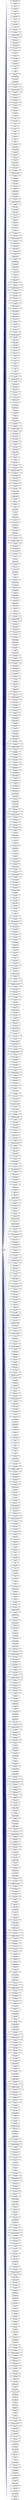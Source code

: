 digraph "Graphical Class Hierarchy"
{
 // LATEX_PDF_SIZE
  edge [fontname="Helvetica",fontsize="10",labelfontname="Helvetica",labelfontsize="10"];
  node [fontname="Helvetica",fontsize="10",shape=record];
  rankdir="LR";
  Node158 [label="StringValidator",height=0.2,width=0.4,color="grey75", fillcolor="white", style="filled",tooltip=" "];
  Node158 -> Node0 [dir="back",color="midnightblue",fontsize="10",style="solid",fontname="Helvetica"];
  Node0 [label="plotly.validators.area.hoverlabel.font.\lFamilyValidator",height=0.2,width=0.4,color="black", fillcolor="white", style="filled",URL="$classplotly_1_1validators_1_1area_1_1hoverlabel_1_1font_1_1_family_validator.html",tooltip=" "];
  Node158 -> Node160 [dir="back",color="midnightblue",fontsize="10",style="solid",fontname="Helvetica"];
  Node160 [label="plotly.validators.area.Legendgroup\lValidator",height=0.2,width=0.4,color="black", fillcolor="white", style="filled",URL="$classplotly_1_1validators_1_1area_1_1_legendgroup_validator.html",tooltip=" "];
  Node158 -> Node161 [dir="back",color="midnightblue",fontsize="10",style="solid",fontname="Helvetica"];
  Node161 [label="plotly.validators.area.Name\lValidator",height=0.2,width=0.4,color="black", fillcolor="white", style="filled",URL="$classplotly_1_1validators_1_1area_1_1_name_validator.html",tooltip=" "];
  Node158 -> Node162 [dir="back",color="midnightblue",fontsize="10",style="solid",fontname="Helvetica"];
  Node162 [label="plotly.validators.area.stream.\lTokenValidator",height=0.2,width=0.4,color="black", fillcolor="white", style="filled",URL="$classplotly_1_1validators_1_1area_1_1stream_1_1_token_validator.html",tooltip=" "];
  Node158 -> Node163 [dir="back",color="midnightblue",fontsize="10",style="solid",fontname="Helvetica"];
  Node163 [label="plotly.validators.area.Uid\lValidator",height=0.2,width=0.4,color="black", fillcolor="white", style="filled",URL="$classplotly_1_1validators_1_1area_1_1_uid_validator.html",tooltip=" "];
  Node158 -> Node164 [dir="back",color="midnightblue",fontsize="10",style="solid",fontname="Helvetica"];
  Node164 [label="plotly.validators.bar.Alignmentgroup\lValidator",height=0.2,width=0.4,color="black", fillcolor="white", style="filled",URL="$classplotly_1_1validators_1_1bar_1_1_alignmentgroup_validator.html",tooltip=" "];
  Node158 -> Node165 [dir="back",color="midnightblue",fontsize="10",style="solid",fontname="Helvetica"];
  Node165 [label="plotly.validators.bar.hoverlabel.font.\lFamilyValidator",height=0.2,width=0.4,color="black", fillcolor="white", style="filled",URL="$classplotly_1_1validators_1_1bar_1_1hoverlabel_1_1font_1_1_family_validator.html",tooltip=" "];
  Node158 -> Node166 [dir="back",color="midnightblue",fontsize="10",style="solid",fontname="Helvetica"];
  Node166 [label="plotly.validators.bar.Hovertemplate\lValidator",height=0.2,width=0.4,color="black", fillcolor="white", style="filled",URL="$classplotly_1_1validators_1_1bar_1_1_hovertemplate_validator.html",tooltip=" "];
  Node158 -> Node167 [dir="back",color="midnightblue",fontsize="10",style="solid",fontname="Helvetica"];
  Node167 [label="plotly.validators.bar.Hovertext\lValidator",height=0.2,width=0.4,color="black", fillcolor="white", style="filled",URL="$classplotly_1_1validators_1_1bar_1_1_hovertext_validator.html",tooltip=" "];
  Node158 -> Node168 [dir="back",color="midnightblue",fontsize="10",style="solid",fontname="Helvetica"];
  Node168 [label="plotly.validators.bar.insidetextfont.\lFamilyValidator",height=0.2,width=0.4,color="black", fillcolor="white", style="filled",URL="$classplotly_1_1validators_1_1bar_1_1insidetextfont_1_1_family_validator.html",tooltip=" "];
  Node158 -> Node169 [dir="back",color="midnightblue",fontsize="10",style="solid",fontname="Helvetica"];
  Node169 [label="plotly.validators.bar.Legendgroup\lValidator",height=0.2,width=0.4,color="black", fillcolor="white", style="filled",URL="$classplotly_1_1validators_1_1bar_1_1_legendgroup_validator.html",tooltip=" "];
  Node158 -> Node170 [dir="back",color="midnightblue",fontsize="10",style="solid",fontname="Helvetica"];
  Node170 [label="plotly.validators.bar.marker.colorbar.tickfont.\lFamilyValidator",height=0.2,width=0.4,color="black", fillcolor="white", style="filled",URL="$classplotly_1_1validators_1_1bar_1_1marker_1_1colorbar_1_1tickfont_1_1_family_validator.html",tooltip=" "];
  Node158 -> Node171 [dir="back",color="midnightblue",fontsize="10",style="solid",fontname="Helvetica"];
  Node171 [label="plotly.validators.bar.marker.colorbar.tickformatstop.\lNameValidator",height=0.2,width=0.4,color="black", fillcolor="white", style="filled",URL="$classplotly_1_1validators_1_1bar_1_1marker_1_1colorbar_1_1tickformatstop_1_1_name_validator.html",tooltip=" "];
  Node158 -> Node172 [dir="back",color="midnightblue",fontsize="10",style="solid",fontname="Helvetica"];
  Node172 [label="plotly.validators.bar.marker.colorbar.tickformatstop.\lTemplateitemnameValidator",height=0.2,width=0.4,color="black", fillcolor="white", style="filled",URL="$classplotly_1_1validators_1_1bar_1_1marker_1_1colorbar_1_1tickformatstop_1_1_templateitemname_validator.html",tooltip=" "];
  Node158 -> Node173 [dir="back",color="midnightblue",fontsize="10",style="solid",fontname="Helvetica"];
  Node173 [label="plotly.validators.bar.marker.colorbar.tickformatstop.\lValueValidator",height=0.2,width=0.4,color="black", fillcolor="white", style="filled",URL="$classplotly_1_1validators_1_1bar_1_1marker_1_1colorbar_1_1tickformatstop_1_1_value_validator.html",tooltip=" "];
  Node158 -> Node174 [dir="back",color="midnightblue",fontsize="10",style="solid",fontname="Helvetica"];
  Node174 [label="plotly.validators.bar.marker.colorbar.\lTickformatValidator",height=0.2,width=0.4,color="black", fillcolor="white", style="filled",URL="$classplotly_1_1validators_1_1bar_1_1marker_1_1colorbar_1_1_tickformat_validator.html",tooltip=" "];
  Node158 -> Node175 [dir="back",color="midnightblue",fontsize="10",style="solid",fontname="Helvetica"];
  Node175 [label="plotly.validators.bar.marker.colorbar.\lTickprefixValidator",height=0.2,width=0.4,color="black", fillcolor="white", style="filled",URL="$classplotly_1_1validators_1_1bar_1_1marker_1_1colorbar_1_1_tickprefix_validator.html",tooltip=" "];
  Node158 -> Node176 [dir="back",color="midnightblue",fontsize="10",style="solid",fontname="Helvetica"];
  Node176 [label="plotly.validators.bar.marker.colorbar.\lTicksuffixValidator",height=0.2,width=0.4,color="black", fillcolor="white", style="filled",URL="$classplotly_1_1validators_1_1bar_1_1marker_1_1colorbar_1_1_ticksuffix_validator.html",tooltip=" "];
  Node158 -> Node177 [dir="back",color="midnightblue",fontsize="10",style="solid",fontname="Helvetica"];
  Node177 [label="plotly.validators.bar.marker.colorbar.title.font.\lFamilyValidator",height=0.2,width=0.4,color="black", fillcolor="white", style="filled",URL="$classplotly_1_1validators_1_1bar_1_1marker_1_1colorbar_1_1title_1_1font_1_1_family_validator.html",tooltip=" "];
  Node158 -> Node178 [dir="back",color="midnightblue",fontsize="10",style="solid",fontname="Helvetica"];
  Node178 [label="plotly.validators.bar.marker.colorbar.title.\lTextValidator",height=0.2,width=0.4,color="black", fillcolor="white", style="filled",URL="$classplotly_1_1validators_1_1bar_1_1marker_1_1colorbar_1_1title_1_1_text_validator.html",tooltip=" "];
  Node158 -> Node179 [dir="back",color="midnightblue",fontsize="10",style="solid",fontname="Helvetica"];
  Node179 [label="plotly.validators.bar.Name\lValidator",height=0.2,width=0.4,color="black", fillcolor="white", style="filled",URL="$classplotly_1_1validators_1_1bar_1_1_name_validator.html",tooltip=" "];
  Node158 -> Node180 [dir="back",color="midnightblue",fontsize="10",style="solid",fontname="Helvetica"];
  Node180 [label="plotly.validators.bar.Offsetgroup\lValidator",height=0.2,width=0.4,color="black", fillcolor="white", style="filled",URL="$classplotly_1_1validators_1_1bar_1_1_offsetgroup_validator.html",tooltip=" "];
  Node158 -> Node181 [dir="back",color="midnightblue",fontsize="10",style="solid",fontname="Helvetica"];
  Node181 [label="plotly.validators.bar.outsidetextfont.\lFamilyValidator",height=0.2,width=0.4,color="black", fillcolor="white", style="filled",URL="$classplotly_1_1validators_1_1bar_1_1outsidetextfont_1_1_family_validator.html",tooltip=" "];
  Node158 -> Node182 [dir="back",color="midnightblue",fontsize="10",style="solid",fontname="Helvetica"];
  Node182 [label="plotly.validators.bar.stream.\lTokenValidator",height=0.2,width=0.4,color="black", fillcolor="white", style="filled",URL="$classplotly_1_1validators_1_1bar_1_1stream_1_1_token_validator.html",tooltip=" "];
  Node158 -> Node183 [dir="back",color="midnightblue",fontsize="10",style="solid",fontname="Helvetica"];
  Node183 [label="plotly.validators.bar.textfont.\lFamilyValidator",height=0.2,width=0.4,color="black", fillcolor="white", style="filled",URL="$classplotly_1_1validators_1_1bar_1_1textfont_1_1_family_validator.html",tooltip=" "];
  Node158 -> Node184 [dir="back",color="midnightblue",fontsize="10",style="solid",fontname="Helvetica"];
  Node184 [label="plotly.validators.bar.Texttemplate\lValidator",height=0.2,width=0.4,color="black", fillcolor="white", style="filled",URL="$classplotly_1_1validators_1_1bar_1_1_texttemplate_validator.html",tooltip=" "];
  Node158 -> Node185 [dir="back",color="midnightblue",fontsize="10",style="solid",fontname="Helvetica"];
  Node185 [label="plotly.validators.bar.Text\lValidator",height=0.2,width=0.4,color="black", fillcolor="white", style="filled",URL="$classplotly_1_1validators_1_1bar_1_1_text_validator.html",tooltip=" "];
  Node158 -> Node186 [dir="back",color="midnightblue",fontsize="10",style="solid",fontname="Helvetica"];
  Node186 [label="plotly.validators.bar.Uid\lValidator",height=0.2,width=0.4,color="black", fillcolor="white", style="filled",URL="$classplotly_1_1validators_1_1bar_1_1_uid_validator.html",tooltip=" "];
  Node158 -> Node187 [dir="back",color="midnightblue",fontsize="10",style="solid",fontname="Helvetica"];
  Node187 [label="plotly.validators.barpolar.hoverlabel.font.\lFamilyValidator",height=0.2,width=0.4,color="black", fillcolor="white", style="filled",URL="$classplotly_1_1validators_1_1barpolar_1_1hoverlabel_1_1font_1_1_family_validator.html",tooltip=" "];
  Node158 -> Node188 [dir="back",color="midnightblue",fontsize="10",style="solid",fontname="Helvetica"];
  Node188 [label="plotly.validators.barpolar.\lHovertemplateValidator",height=0.2,width=0.4,color="black", fillcolor="white", style="filled",URL="$classplotly_1_1validators_1_1barpolar_1_1_hovertemplate_validator.html",tooltip=" "];
  Node158 -> Node189 [dir="back",color="midnightblue",fontsize="10",style="solid",fontname="Helvetica"];
  Node189 [label="plotly.validators.barpolar.\lHovertextValidator",height=0.2,width=0.4,color="black", fillcolor="white", style="filled",URL="$classplotly_1_1validators_1_1barpolar_1_1_hovertext_validator.html",tooltip=" "];
  Node158 -> Node190 [dir="back",color="midnightblue",fontsize="10",style="solid",fontname="Helvetica"];
  Node190 [label="plotly.validators.barpolar.\lLegendgroupValidator",height=0.2,width=0.4,color="black", fillcolor="white", style="filled",URL="$classplotly_1_1validators_1_1barpolar_1_1_legendgroup_validator.html",tooltip=" "];
  Node158 -> Node191 [dir="back",color="midnightblue",fontsize="10",style="solid",fontname="Helvetica"];
  Node191 [label="plotly.validators.barpolar.marker.colorbar.tickfont.\lFamilyValidator",height=0.2,width=0.4,color="black", fillcolor="white", style="filled",URL="$classplotly_1_1validators_1_1barpolar_1_1marker_1_1colorbar_1_1tickfont_1_1_family_validator.html",tooltip=" "];
  Node158 -> Node192 [dir="back",color="midnightblue",fontsize="10",style="solid",fontname="Helvetica"];
  Node192 [label="plotly.validators.barpolar.marker.colorbar.tickformatstop.\lNameValidator",height=0.2,width=0.4,color="black", fillcolor="white", style="filled",URL="$classplotly_1_1validators_1_1barpolar_1_1marker_1_1colorbar_1_1tickformatstop_1_1_name_validator.html",tooltip=" "];
  Node158 -> Node193 [dir="back",color="midnightblue",fontsize="10",style="solid",fontname="Helvetica"];
  Node193 [label="plotly.validators.barpolar.marker.colorbar.tickformatstop.\lTemplateitemnameValidator",height=0.2,width=0.4,color="black", fillcolor="white", style="filled",URL="$classplotly_1_1validators_1_1barpolar_1_1marker_1_1colorbar_1_1tickformatstop_1_1_templateitemname_validator.html",tooltip=" "];
  Node158 -> Node194 [dir="back",color="midnightblue",fontsize="10",style="solid",fontname="Helvetica"];
  Node194 [label="plotly.validators.barpolar.marker.colorbar.tickformatstop.\lValueValidator",height=0.2,width=0.4,color="black", fillcolor="white", style="filled",URL="$classplotly_1_1validators_1_1barpolar_1_1marker_1_1colorbar_1_1tickformatstop_1_1_value_validator.html",tooltip=" "];
  Node158 -> Node195 [dir="back",color="midnightblue",fontsize="10",style="solid",fontname="Helvetica"];
  Node195 [label="plotly.validators.barpolar.marker.colorbar.\lTickformatValidator",height=0.2,width=0.4,color="black", fillcolor="white", style="filled",URL="$classplotly_1_1validators_1_1barpolar_1_1marker_1_1colorbar_1_1_tickformat_validator.html",tooltip=" "];
  Node158 -> Node196 [dir="back",color="midnightblue",fontsize="10",style="solid",fontname="Helvetica"];
  Node196 [label="plotly.validators.barpolar.marker.colorbar.\lTickprefixValidator",height=0.2,width=0.4,color="black", fillcolor="white", style="filled",URL="$classplotly_1_1validators_1_1barpolar_1_1marker_1_1colorbar_1_1_tickprefix_validator.html",tooltip=" "];
  Node158 -> Node197 [dir="back",color="midnightblue",fontsize="10",style="solid",fontname="Helvetica"];
  Node197 [label="plotly.validators.barpolar.marker.colorbar.\lTicksuffixValidator",height=0.2,width=0.4,color="black", fillcolor="white", style="filled",URL="$classplotly_1_1validators_1_1barpolar_1_1marker_1_1colorbar_1_1_ticksuffix_validator.html",tooltip=" "];
  Node158 -> Node198 [dir="back",color="midnightblue",fontsize="10",style="solid",fontname="Helvetica"];
  Node198 [label="plotly.validators.barpolar.marker.colorbar.title.font.\lFamilyValidator",height=0.2,width=0.4,color="black", fillcolor="white", style="filled",URL="$classplotly_1_1validators_1_1barpolar_1_1marker_1_1colorbar_1_1title_1_1font_1_1_family_validator.html",tooltip=" "];
  Node158 -> Node199 [dir="back",color="midnightblue",fontsize="10",style="solid",fontname="Helvetica"];
  Node199 [label="plotly.validators.barpolar.marker.colorbar.title.\lTextValidator",height=0.2,width=0.4,color="black", fillcolor="white", style="filled",URL="$classplotly_1_1validators_1_1barpolar_1_1marker_1_1colorbar_1_1title_1_1_text_validator.html",tooltip=" "];
  Node158 -> Node200 [dir="back",color="midnightblue",fontsize="10",style="solid",fontname="Helvetica"];
  Node200 [label="plotly.validators.barpolar.\lNameValidator",height=0.2,width=0.4,color="black", fillcolor="white", style="filled",URL="$classplotly_1_1validators_1_1barpolar_1_1_name_validator.html",tooltip=" "];
  Node158 -> Node201 [dir="back",color="midnightblue",fontsize="10",style="solid",fontname="Helvetica"];
  Node201 [label="plotly.validators.barpolar.stream.\lTokenValidator",height=0.2,width=0.4,color="black", fillcolor="white", style="filled",URL="$classplotly_1_1validators_1_1barpolar_1_1stream_1_1_token_validator.html",tooltip=" "];
  Node158 -> Node202 [dir="back",color="midnightblue",fontsize="10",style="solid",fontname="Helvetica"];
  Node202 [label="plotly.validators.barpolar.\lTextValidator",height=0.2,width=0.4,color="black", fillcolor="white", style="filled",URL="$classplotly_1_1validators_1_1barpolar_1_1_text_validator.html",tooltip=" "];
  Node158 -> Node203 [dir="back",color="midnightblue",fontsize="10",style="solid",fontname="Helvetica"];
  Node203 [label="plotly.validators.barpolar.\lUidValidator",height=0.2,width=0.4,color="black", fillcolor="white", style="filled",URL="$classplotly_1_1validators_1_1barpolar_1_1_uid_validator.html",tooltip=" "];
  Node158 -> Node204 [dir="back",color="midnightblue",fontsize="10",style="solid",fontname="Helvetica"];
  Node204 [label="plotly.validators.box.Alignmentgroup\lValidator",height=0.2,width=0.4,color="black", fillcolor="white", style="filled",URL="$classplotly_1_1validators_1_1box_1_1_alignmentgroup_validator.html",tooltip=" "];
  Node158 -> Node205 [dir="back",color="midnightblue",fontsize="10",style="solid",fontname="Helvetica"];
  Node205 [label="plotly.validators.box.hoverlabel.font.\lFamilyValidator",height=0.2,width=0.4,color="black", fillcolor="white", style="filled",URL="$classplotly_1_1validators_1_1box_1_1hoverlabel_1_1font_1_1_family_validator.html",tooltip=" "];
  Node158 -> Node206 [dir="back",color="midnightblue",fontsize="10",style="solid",fontname="Helvetica"];
  Node206 [label="plotly.validators.box.Hovertemplate\lValidator",height=0.2,width=0.4,color="black", fillcolor="white", style="filled",URL="$classplotly_1_1validators_1_1box_1_1_hovertemplate_validator.html",tooltip=" "];
  Node158 -> Node207 [dir="back",color="midnightblue",fontsize="10",style="solid",fontname="Helvetica"];
  Node207 [label="plotly.validators.box.Hovertext\lValidator",height=0.2,width=0.4,color="black", fillcolor="white", style="filled",URL="$classplotly_1_1validators_1_1box_1_1_hovertext_validator.html",tooltip=" "];
  Node158 -> Node208 [dir="back",color="midnightblue",fontsize="10",style="solid",fontname="Helvetica"];
  Node208 [label="plotly.validators.box.Legendgroup\lValidator",height=0.2,width=0.4,color="black", fillcolor="white", style="filled",URL="$classplotly_1_1validators_1_1box_1_1_legendgroup_validator.html",tooltip=" "];
  Node158 -> Node209 [dir="back",color="midnightblue",fontsize="10",style="solid",fontname="Helvetica"];
  Node209 [label="plotly.validators.box.Name\lValidator",height=0.2,width=0.4,color="black", fillcolor="white", style="filled",URL="$classplotly_1_1validators_1_1box_1_1_name_validator.html",tooltip=" "];
  Node158 -> Node210 [dir="back",color="midnightblue",fontsize="10",style="solid",fontname="Helvetica"];
  Node210 [label="plotly.validators.box.Offsetgroup\lValidator",height=0.2,width=0.4,color="black", fillcolor="white", style="filled",URL="$classplotly_1_1validators_1_1box_1_1_offsetgroup_validator.html",tooltip=" "];
  Node158 -> Node211 [dir="back",color="midnightblue",fontsize="10",style="solid",fontname="Helvetica"];
  Node211 [label="plotly.validators.box.stream.\lTokenValidator",height=0.2,width=0.4,color="black", fillcolor="white", style="filled",URL="$classplotly_1_1validators_1_1box_1_1stream_1_1_token_validator.html",tooltip=" "];
  Node158 -> Node212 [dir="back",color="midnightblue",fontsize="10",style="solid",fontname="Helvetica"];
  Node212 [label="plotly.validators.box.Text\lValidator",height=0.2,width=0.4,color="black", fillcolor="white", style="filled",URL="$classplotly_1_1validators_1_1box_1_1_text_validator.html",tooltip=" "];
  Node158 -> Node213 [dir="back",color="midnightblue",fontsize="10",style="solid",fontname="Helvetica"];
  Node213 [label="plotly.validators.box.Uid\lValidator",height=0.2,width=0.4,color="black", fillcolor="white", style="filled",URL="$classplotly_1_1validators_1_1box_1_1_uid_validator.html",tooltip=" "];
  Node158 -> Node214 [dir="back",color="midnightblue",fontsize="10",style="solid",fontname="Helvetica"];
  Node214 [label="plotly.validators.candlestick.hoverlabel.font.\lFamilyValidator",height=0.2,width=0.4,color="black", fillcolor="white", style="filled",URL="$classplotly_1_1validators_1_1candlestick_1_1hoverlabel_1_1font_1_1_family_validator.html",tooltip=" "];
  Node158 -> Node215 [dir="back",color="midnightblue",fontsize="10",style="solid",fontname="Helvetica"];
  Node215 [label="plotly.validators.candlestick.\lHovertextValidator",height=0.2,width=0.4,color="black", fillcolor="white", style="filled",URL="$classplotly_1_1validators_1_1candlestick_1_1_hovertext_validator.html",tooltip=" "];
  Node158 -> Node216 [dir="back",color="midnightblue",fontsize="10",style="solid",fontname="Helvetica"];
  Node216 [label="plotly.validators.candlestick.\lLegendgroupValidator",height=0.2,width=0.4,color="black", fillcolor="white", style="filled",URL="$classplotly_1_1validators_1_1candlestick_1_1_legendgroup_validator.html",tooltip=" "];
  Node158 -> Node217 [dir="back",color="midnightblue",fontsize="10",style="solid",fontname="Helvetica"];
  Node217 [label="plotly.validators.candlestick.\lNameValidator",height=0.2,width=0.4,color="black", fillcolor="white", style="filled",URL="$classplotly_1_1validators_1_1candlestick_1_1_name_validator.html",tooltip=" "];
  Node158 -> Node218 [dir="back",color="midnightblue",fontsize="10",style="solid",fontname="Helvetica"];
  Node218 [label="plotly.validators.candlestick.stream.\lTokenValidator",height=0.2,width=0.4,color="black", fillcolor="white", style="filled",URL="$classplotly_1_1validators_1_1candlestick_1_1stream_1_1_token_validator.html",tooltip=" "];
  Node158 -> Node219 [dir="back",color="midnightblue",fontsize="10",style="solid",fontname="Helvetica"];
  Node219 [label="plotly.validators.candlestick.\lTextValidator",height=0.2,width=0.4,color="black", fillcolor="white", style="filled",URL="$classplotly_1_1validators_1_1candlestick_1_1_text_validator.html",tooltip=" "];
  Node158 -> Node220 [dir="back",color="midnightblue",fontsize="10",style="solid",fontname="Helvetica"];
  Node220 [label="plotly.validators.candlestick.\lUidValidator",height=0.2,width=0.4,color="black", fillcolor="white", style="filled",URL="$classplotly_1_1validators_1_1candlestick_1_1_uid_validator.html",tooltip=" "];
  Node158 -> Node221 [dir="back",color="midnightblue",fontsize="10",style="solid",fontname="Helvetica"];
  Node221 [label="plotly.validators.carpet.aaxis.\lLabelprefixValidator",height=0.2,width=0.4,color="black", fillcolor="white", style="filled",URL="$classplotly_1_1validators_1_1carpet_1_1aaxis_1_1_labelprefix_validator.html",tooltip=" "];
  Node158 -> Node222 [dir="back",color="midnightblue",fontsize="10",style="solid",fontname="Helvetica"];
  Node222 [label="plotly.validators.carpet.aaxis.\lLabelsuffixValidator",height=0.2,width=0.4,color="black", fillcolor="white", style="filled",URL="$classplotly_1_1validators_1_1carpet_1_1aaxis_1_1_labelsuffix_validator.html",tooltip=" "];
  Node158 -> Node223 [dir="back",color="midnightblue",fontsize="10",style="solid",fontname="Helvetica"];
  Node223 [label="plotly.validators.carpet.aaxis.tickfont.\lFamilyValidator",height=0.2,width=0.4,color="black", fillcolor="white", style="filled",URL="$classplotly_1_1validators_1_1carpet_1_1aaxis_1_1tickfont_1_1_family_validator.html",tooltip=" "];
  Node158 -> Node224 [dir="back",color="midnightblue",fontsize="10",style="solid",fontname="Helvetica"];
  Node224 [label="plotly.validators.carpet.aaxis.tickformatstop.\lNameValidator",height=0.2,width=0.4,color="black", fillcolor="white", style="filled",URL="$classplotly_1_1validators_1_1carpet_1_1aaxis_1_1tickformatstop_1_1_name_validator.html",tooltip=" "];
  Node158 -> Node225 [dir="back",color="midnightblue",fontsize="10",style="solid",fontname="Helvetica"];
  Node225 [label="plotly.validators.carpet.aaxis.tickformatstop.\lTemplateitemnameValidator",height=0.2,width=0.4,color="black", fillcolor="white", style="filled",URL="$classplotly_1_1validators_1_1carpet_1_1aaxis_1_1tickformatstop_1_1_templateitemname_validator.html",tooltip=" "];
  Node158 -> Node226 [dir="back",color="midnightblue",fontsize="10",style="solid",fontname="Helvetica"];
  Node226 [label="plotly.validators.carpet.aaxis.tickformatstop.\lValueValidator",height=0.2,width=0.4,color="black", fillcolor="white", style="filled",URL="$classplotly_1_1validators_1_1carpet_1_1aaxis_1_1tickformatstop_1_1_value_validator.html",tooltip=" "];
  Node158 -> Node227 [dir="back",color="midnightblue",fontsize="10",style="solid",fontname="Helvetica"];
  Node227 [label="plotly.validators.carpet.aaxis.\lTickformatValidator",height=0.2,width=0.4,color="black", fillcolor="white", style="filled",URL="$classplotly_1_1validators_1_1carpet_1_1aaxis_1_1_tickformat_validator.html",tooltip=" "];
  Node158 -> Node228 [dir="back",color="midnightblue",fontsize="10",style="solid",fontname="Helvetica"];
  Node228 [label="plotly.validators.carpet.aaxis.\lTickprefixValidator",height=0.2,width=0.4,color="black", fillcolor="white", style="filled",URL="$classplotly_1_1validators_1_1carpet_1_1aaxis_1_1_tickprefix_validator.html",tooltip=" "];
  Node158 -> Node229 [dir="back",color="midnightblue",fontsize="10",style="solid",fontname="Helvetica"];
  Node229 [label="plotly.validators.carpet.aaxis.\lTicksuffixValidator",height=0.2,width=0.4,color="black", fillcolor="white", style="filled",URL="$classplotly_1_1validators_1_1carpet_1_1aaxis_1_1_ticksuffix_validator.html",tooltip=" "];
  Node158 -> Node230 [dir="back",color="midnightblue",fontsize="10",style="solid",fontname="Helvetica"];
  Node230 [label="plotly.validators.carpet.aaxis.title.font.\lFamilyValidator",height=0.2,width=0.4,color="black", fillcolor="white", style="filled",URL="$classplotly_1_1validators_1_1carpet_1_1aaxis_1_1title_1_1font_1_1_family_validator.html",tooltip=" "];
  Node158 -> Node231 [dir="back",color="midnightblue",fontsize="10",style="solid",fontname="Helvetica"];
  Node231 [label="plotly.validators.carpet.aaxis.title.\lTextValidator",height=0.2,width=0.4,color="black", fillcolor="white", style="filled",URL="$classplotly_1_1validators_1_1carpet_1_1aaxis_1_1title_1_1_text_validator.html",tooltip=" "];
  Node158 -> Node232 [dir="back",color="midnightblue",fontsize="10",style="solid",fontname="Helvetica"];
  Node232 [label="plotly.validators.carpet.baxis.\lLabelprefixValidator",height=0.2,width=0.4,color="black", fillcolor="white", style="filled",URL="$classplotly_1_1validators_1_1carpet_1_1baxis_1_1_labelprefix_validator.html",tooltip=" "];
  Node158 -> Node233 [dir="back",color="midnightblue",fontsize="10",style="solid",fontname="Helvetica"];
  Node233 [label="plotly.validators.carpet.baxis.\lLabelsuffixValidator",height=0.2,width=0.4,color="black", fillcolor="white", style="filled",URL="$classplotly_1_1validators_1_1carpet_1_1baxis_1_1_labelsuffix_validator.html",tooltip=" "];
  Node158 -> Node234 [dir="back",color="midnightblue",fontsize="10",style="solid",fontname="Helvetica"];
  Node234 [label="plotly.validators.carpet.baxis.tickfont.\lFamilyValidator",height=0.2,width=0.4,color="black", fillcolor="white", style="filled",URL="$classplotly_1_1validators_1_1carpet_1_1baxis_1_1tickfont_1_1_family_validator.html",tooltip=" "];
  Node158 -> Node235 [dir="back",color="midnightblue",fontsize="10",style="solid",fontname="Helvetica"];
  Node235 [label="plotly.validators.carpet.baxis.tickformatstop.\lNameValidator",height=0.2,width=0.4,color="black", fillcolor="white", style="filled",URL="$classplotly_1_1validators_1_1carpet_1_1baxis_1_1tickformatstop_1_1_name_validator.html",tooltip=" "];
  Node158 -> Node236 [dir="back",color="midnightblue",fontsize="10",style="solid",fontname="Helvetica"];
  Node236 [label="plotly.validators.carpet.baxis.tickformatstop.\lTemplateitemnameValidator",height=0.2,width=0.4,color="black", fillcolor="white", style="filled",URL="$classplotly_1_1validators_1_1carpet_1_1baxis_1_1tickformatstop_1_1_templateitemname_validator.html",tooltip=" "];
  Node158 -> Node237 [dir="back",color="midnightblue",fontsize="10",style="solid",fontname="Helvetica"];
  Node237 [label="plotly.validators.carpet.baxis.tickformatstop.\lValueValidator",height=0.2,width=0.4,color="black", fillcolor="white", style="filled",URL="$classplotly_1_1validators_1_1carpet_1_1baxis_1_1tickformatstop_1_1_value_validator.html",tooltip=" "];
  Node158 -> Node238 [dir="back",color="midnightblue",fontsize="10",style="solid",fontname="Helvetica"];
  Node238 [label="plotly.validators.carpet.baxis.\lTickformatValidator",height=0.2,width=0.4,color="black", fillcolor="white", style="filled",URL="$classplotly_1_1validators_1_1carpet_1_1baxis_1_1_tickformat_validator.html",tooltip=" "];
  Node158 -> Node239 [dir="back",color="midnightblue",fontsize="10",style="solid",fontname="Helvetica"];
  Node239 [label="plotly.validators.carpet.baxis.\lTickprefixValidator",height=0.2,width=0.4,color="black", fillcolor="white", style="filled",URL="$classplotly_1_1validators_1_1carpet_1_1baxis_1_1_tickprefix_validator.html",tooltip=" "];
  Node158 -> Node240 [dir="back",color="midnightblue",fontsize="10",style="solid",fontname="Helvetica"];
  Node240 [label="plotly.validators.carpet.baxis.\lTicksuffixValidator",height=0.2,width=0.4,color="black", fillcolor="white", style="filled",URL="$classplotly_1_1validators_1_1carpet_1_1baxis_1_1_ticksuffix_validator.html",tooltip=" "];
  Node158 -> Node241 [dir="back",color="midnightblue",fontsize="10",style="solid",fontname="Helvetica"];
  Node241 [label="plotly.validators.carpet.baxis.title.font.\lFamilyValidator",height=0.2,width=0.4,color="black", fillcolor="white", style="filled",URL="$classplotly_1_1validators_1_1carpet_1_1baxis_1_1title_1_1font_1_1_family_validator.html",tooltip=" "];
  Node158 -> Node242 [dir="back",color="midnightblue",fontsize="10",style="solid",fontname="Helvetica"];
  Node242 [label="plotly.validators.carpet.baxis.title.\lTextValidator",height=0.2,width=0.4,color="black", fillcolor="white", style="filled",URL="$classplotly_1_1validators_1_1carpet_1_1baxis_1_1title_1_1_text_validator.html",tooltip=" "];
  Node158 -> Node243 [dir="back",color="midnightblue",fontsize="10",style="solid",fontname="Helvetica"];
  Node243 [label="plotly.validators.carpet.\lCarpetValidator",height=0.2,width=0.4,color="black", fillcolor="white", style="filled",URL="$classplotly_1_1validators_1_1carpet_1_1_carpet_validator.html",tooltip=" "];
  Node158 -> Node244 [dir="back",color="midnightblue",fontsize="10",style="solid",fontname="Helvetica"];
  Node244 [label="plotly.validators.carpet.font.\lFamilyValidator",height=0.2,width=0.4,color="black", fillcolor="white", style="filled",URL="$classplotly_1_1validators_1_1carpet_1_1font_1_1_family_validator.html",tooltip=" "];
  Node158 -> Node245 [dir="back",color="midnightblue",fontsize="10",style="solid",fontname="Helvetica"];
  Node245 [label="plotly.validators.carpet.\lNameValidator",height=0.2,width=0.4,color="black", fillcolor="white", style="filled",URL="$classplotly_1_1validators_1_1carpet_1_1_name_validator.html",tooltip=" "];
  Node158 -> Node246 [dir="back",color="midnightblue",fontsize="10",style="solid",fontname="Helvetica"];
  Node246 [label="plotly.validators.carpet.stream.\lTokenValidator",height=0.2,width=0.4,color="black", fillcolor="white", style="filled",URL="$classplotly_1_1validators_1_1carpet_1_1stream_1_1_token_validator.html",tooltip=" "];
  Node158 -> Node247 [dir="back",color="midnightblue",fontsize="10",style="solid",fontname="Helvetica"];
  Node247 [label="plotly.validators.carpet.\lUidValidator",height=0.2,width=0.4,color="black", fillcolor="white", style="filled",URL="$classplotly_1_1validators_1_1carpet_1_1_uid_validator.html",tooltip=" "];
  Node158 -> Node248 [dir="back",color="midnightblue",fontsize="10",style="solid",fontname="Helvetica"];
  Node248 [label="plotly.validators.choropleth.colorbar.tickfont.\lFamilyValidator",height=0.2,width=0.4,color="black", fillcolor="white", style="filled",URL="$classplotly_1_1validators_1_1choropleth_1_1colorbar_1_1tickfont_1_1_family_validator.html",tooltip=" "];
  Node158 -> Node249 [dir="back",color="midnightblue",fontsize="10",style="solid",fontname="Helvetica"];
  Node249 [label="plotly.validators.choropleth.colorbar.tickformatstop.\lNameValidator",height=0.2,width=0.4,color="black", fillcolor="white", style="filled",URL="$classplotly_1_1validators_1_1choropleth_1_1colorbar_1_1tickformatstop_1_1_name_validator.html",tooltip=" "];
  Node158 -> Node250 [dir="back",color="midnightblue",fontsize="10",style="solid",fontname="Helvetica"];
  Node250 [label="plotly.validators.choropleth.colorbar.tickformatstop.\lTemplateitemnameValidator",height=0.2,width=0.4,color="black", fillcolor="white", style="filled",URL="$classplotly_1_1validators_1_1choropleth_1_1colorbar_1_1tickformatstop_1_1_templateitemname_validator.html",tooltip=" "];
  Node158 -> Node251 [dir="back",color="midnightblue",fontsize="10",style="solid",fontname="Helvetica"];
  Node251 [label="plotly.validators.choropleth.colorbar.tickformatstop.\lValueValidator",height=0.2,width=0.4,color="black", fillcolor="white", style="filled",URL="$classplotly_1_1validators_1_1choropleth_1_1colorbar_1_1tickformatstop_1_1_value_validator.html",tooltip=" "];
  Node158 -> Node252 [dir="back",color="midnightblue",fontsize="10",style="solid",fontname="Helvetica"];
  Node252 [label="plotly.validators.choropleth.colorbar.\lTickformatValidator",height=0.2,width=0.4,color="black", fillcolor="white", style="filled",URL="$classplotly_1_1validators_1_1choropleth_1_1colorbar_1_1_tickformat_validator.html",tooltip=" "];
  Node158 -> Node253 [dir="back",color="midnightblue",fontsize="10",style="solid",fontname="Helvetica"];
  Node253 [label="plotly.validators.choropleth.colorbar.\lTickprefixValidator",height=0.2,width=0.4,color="black", fillcolor="white", style="filled",URL="$classplotly_1_1validators_1_1choropleth_1_1colorbar_1_1_tickprefix_validator.html",tooltip=" "];
  Node158 -> Node254 [dir="back",color="midnightblue",fontsize="10",style="solid",fontname="Helvetica"];
  Node254 [label="plotly.validators.choropleth.colorbar.\lTicksuffixValidator",height=0.2,width=0.4,color="black", fillcolor="white", style="filled",URL="$classplotly_1_1validators_1_1choropleth_1_1colorbar_1_1_ticksuffix_validator.html",tooltip=" "];
  Node158 -> Node255 [dir="back",color="midnightblue",fontsize="10",style="solid",fontname="Helvetica"];
  Node255 [label="plotly.validators.choropleth.colorbar.title.font.\lFamilyValidator",height=0.2,width=0.4,color="black", fillcolor="white", style="filled",URL="$classplotly_1_1validators_1_1choropleth_1_1colorbar_1_1title_1_1font_1_1_family_validator.html",tooltip=" "];
  Node158 -> Node256 [dir="back",color="midnightblue",fontsize="10",style="solid",fontname="Helvetica"];
  Node256 [label="plotly.validators.choropleth.colorbar.title.\lTextValidator",height=0.2,width=0.4,color="black", fillcolor="white", style="filled",URL="$classplotly_1_1validators_1_1choropleth_1_1colorbar_1_1title_1_1_text_validator.html",tooltip=" "];
  Node158 -> Node257 [dir="back",color="midnightblue",fontsize="10",style="solid",fontname="Helvetica"];
  Node257 [label="plotly.validators.choropleth.\lFeatureidkeyValidator",height=0.2,width=0.4,color="black", fillcolor="white", style="filled",URL="$classplotly_1_1validators_1_1choropleth_1_1_featureidkey_validator.html",tooltip=" "];
  Node158 -> Node258 [dir="back",color="midnightblue",fontsize="10",style="solid",fontname="Helvetica"];
  Node258 [label="plotly.validators.choropleth.hoverlabel.font.\lFamilyValidator",height=0.2,width=0.4,color="black", fillcolor="white", style="filled",URL="$classplotly_1_1validators_1_1choropleth_1_1hoverlabel_1_1font_1_1_family_validator.html",tooltip=" "];
  Node158 -> Node259 [dir="back",color="midnightblue",fontsize="10",style="solid",fontname="Helvetica"];
  Node259 [label="plotly.validators.choropleth.\lHovertemplateValidator",height=0.2,width=0.4,color="black", fillcolor="white", style="filled",URL="$classplotly_1_1validators_1_1choropleth_1_1_hovertemplate_validator.html",tooltip=" "];
  Node158 -> Node260 [dir="back",color="midnightblue",fontsize="10",style="solid",fontname="Helvetica"];
  Node260 [label="plotly.validators.choropleth.\lHovertextValidator",height=0.2,width=0.4,color="black", fillcolor="white", style="filled",URL="$classplotly_1_1validators_1_1choropleth_1_1_hovertext_validator.html",tooltip=" "];
  Node158 -> Node261 [dir="back",color="midnightblue",fontsize="10",style="solid",fontname="Helvetica"];
  Node261 [label="plotly.validators.choropleth.\lLegendgroupValidator",height=0.2,width=0.4,color="black", fillcolor="white", style="filled",URL="$classplotly_1_1validators_1_1choropleth_1_1_legendgroup_validator.html",tooltip=" "];
  Node158 -> Node262 [dir="back",color="midnightblue",fontsize="10",style="solid",fontname="Helvetica"];
  Node262 [label="plotly.validators.choropleth.\lNameValidator",height=0.2,width=0.4,color="black", fillcolor="white", style="filled",URL="$classplotly_1_1validators_1_1choropleth_1_1_name_validator.html",tooltip=" "];
  Node158 -> Node263 [dir="back",color="midnightblue",fontsize="10",style="solid",fontname="Helvetica"];
  Node263 [label="plotly.validators.choropleth.stream.\lTokenValidator",height=0.2,width=0.4,color="black", fillcolor="white", style="filled",URL="$classplotly_1_1validators_1_1choropleth_1_1stream_1_1_token_validator.html",tooltip=" "];
  Node158 -> Node264 [dir="back",color="midnightblue",fontsize="10",style="solid",fontname="Helvetica"];
  Node264 [label="plotly.validators.choropleth.\lTextValidator",height=0.2,width=0.4,color="black", fillcolor="white", style="filled",URL="$classplotly_1_1validators_1_1choropleth_1_1_text_validator.html",tooltip=" "];
  Node158 -> Node265 [dir="back",color="midnightblue",fontsize="10",style="solid",fontname="Helvetica"];
  Node265 [label="plotly.validators.choropleth.\lUidValidator",height=0.2,width=0.4,color="black", fillcolor="white", style="filled",URL="$classplotly_1_1validators_1_1choropleth_1_1_uid_validator.html",tooltip=" "];
  Node158 -> Node266 [dir="back",color="midnightblue",fontsize="10",style="solid",fontname="Helvetica"];
  Node266 [label="plotly.validators.choroplethmapbox.\lBelowValidator",height=0.2,width=0.4,color="black", fillcolor="white", style="filled",URL="$classplotly_1_1validators_1_1choroplethmapbox_1_1_below_validator.html",tooltip=" "];
  Node158 -> Node267 [dir="back",color="midnightblue",fontsize="10",style="solid",fontname="Helvetica"];
  Node267 [label="plotly.validators.choroplethmapbox.colorbar.tickfont.\lFamilyValidator",height=0.2,width=0.4,color="black", fillcolor="white", style="filled",URL="$classplotly_1_1validators_1_1choroplethmapbox_1_1colorbar_1_1tickfont_1_1_family_validator.html",tooltip=" "];
  Node158 -> Node268 [dir="back",color="midnightblue",fontsize="10",style="solid",fontname="Helvetica"];
  Node268 [label="plotly.validators.choroplethmapbox.colorbar.tickformatstop.\lNameValidator",height=0.2,width=0.4,color="black", fillcolor="white", style="filled",URL="$classplotly_1_1validators_1_1choroplethmapbox_1_1colorbar_1_1tickformatstop_1_1_name_validator.html",tooltip=" "];
  Node158 -> Node269 [dir="back",color="midnightblue",fontsize="10",style="solid",fontname="Helvetica"];
  Node269 [label="plotly.validators.choroplethmapbox.colorbar.tickformatstop.\lTemplateitemnameValidator",height=0.2,width=0.4,color="black", fillcolor="white", style="filled",URL="$classplotly_1_1validators_1_1choroplethmapbox_1_1colorbar_1_1tickformatstop_1_1_templateitemname_validator.html",tooltip=" "];
  Node158 -> Node270 [dir="back",color="midnightblue",fontsize="10",style="solid",fontname="Helvetica"];
  Node270 [label="plotly.validators.choroplethmapbox.colorbar.tickformatstop.\lValueValidator",height=0.2,width=0.4,color="black", fillcolor="white", style="filled",URL="$classplotly_1_1validators_1_1choroplethmapbox_1_1colorbar_1_1tickformatstop_1_1_value_validator.html",tooltip=" "];
  Node158 -> Node271 [dir="back",color="midnightblue",fontsize="10",style="solid",fontname="Helvetica"];
  Node271 [label="plotly.validators.choroplethmapbox.colorbar.\lTickformatValidator",height=0.2,width=0.4,color="black", fillcolor="white", style="filled",URL="$classplotly_1_1validators_1_1choroplethmapbox_1_1colorbar_1_1_tickformat_validator.html",tooltip=" "];
  Node158 -> Node272 [dir="back",color="midnightblue",fontsize="10",style="solid",fontname="Helvetica"];
  Node272 [label="plotly.validators.choroplethmapbox.colorbar.\lTickprefixValidator",height=0.2,width=0.4,color="black", fillcolor="white", style="filled",URL="$classplotly_1_1validators_1_1choroplethmapbox_1_1colorbar_1_1_tickprefix_validator.html",tooltip=" "];
  Node158 -> Node273 [dir="back",color="midnightblue",fontsize="10",style="solid",fontname="Helvetica"];
  Node273 [label="plotly.validators.choroplethmapbox.colorbar.\lTicksuffixValidator",height=0.2,width=0.4,color="black", fillcolor="white", style="filled",URL="$classplotly_1_1validators_1_1choroplethmapbox_1_1colorbar_1_1_ticksuffix_validator.html",tooltip=" "];
  Node158 -> Node274 [dir="back",color="midnightblue",fontsize="10",style="solid",fontname="Helvetica"];
  Node274 [label="plotly.validators.choroplethmapbox.colorbar.title.font.\lFamilyValidator",height=0.2,width=0.4,color="black", fillcolor="white", style="filled",URL="$classplotly_1_1validators_1_1choroplethmapbox_1_1colorbar_1_1title_1_1font_1_1_family_validator.html",tooltip=" "];
  Node158 -> Node275 [dir="back",color="midnightblue",fontsize="10",style="solid",fontname="Helvetica"];
  Node275 [label="plotly.validators.choroplethmapbox.colorbar.title.\lTextValidator",height=0.2,width=0.4,color="black", fillcolor="white", style="filled",URL="$classplotly_1_1validators_1_1choroplethmapbox_1_1colorbar_1_1title_1_1_text_validator.html",tooltip=" "];
  Node158 -> Node276 [dir="back",color="midnightblue",fontsize="10",style="solid",fontname="Helvetica"];
  Node276 [label="plotly.validators.choroplethmapbox.\lFeatureidkeyValidator",height=0.2,width=0.4,color="black", fillcolor="white", style="filled",URL="$classplotly_1_1validators_1_1choroplethmapbox_1_1_featureidkey_validator.html",tooltip=" "];
  Node158 -> Node277 [dir="back",color="midnightblue",fontsize="10",style="solid",fontname="Helvetica"];
  Node277 [label="plotly.validators.choroplethmapbox.hoverlabel.font.\lFamilyValidator",height=0.2,width=0.4,color="black", fillcolor="white", style="filled",URL="$classplotly_1_1validators_1_1choroplethmapbox_1_1hoverlabel_1_1font_1_1_family_validator.html",tooltip=" "];
  Node158 -> Node278 [dir="back",color="midnightblue",fontsize="10",style="solid",fontname="Helvetica"];
  Node278 [label="plotly.validators.choroplethmapbox.\lHovertemplateValidator",height=0.2,width=0.4,color="black", fillcolor="white", style="filled",URL="$classplotly_1_1validators_1_1choroplethmapbox_1_1_hovertemplate_validator.html",tooltip=" "];
  Node158 -> Node279 [dir="back",color="midnightblue",fontsize="10",style="solid",fontname="Helvetica"];
  Node279 [label="plotly.validators.choroplethmapbox.\lHovertextValidator",height=0.2,width=0.4,color="black", fillcolor="white", style="filled",URL="$classplotly_1_1validators_1_1choroplethmapbox_1_1_hovertext_validator.html",tooltip=" "];
  Node158 -> Node280 [dir="back",color="midnightblue",fontsize="10",style="solid",fontname="Helvetica"];
  Node280 [label="plotly.validators.choroplethmapbox.\lLegendgroupValidator",height=0.2,width=0.4,color="black", fillcolor="white", style="filled",URL="$classplotly_1_1validators_1_1choroplethmapbox_1_1_legendgroup_validator.html",tooltip=" "];
  Node158 -> Node281 [dir="back",color="midnightblue",fontsize="10",style="solid",fontname="Helvetica"];
  Node281 [label="plotly.validators.choroplethmapbox.\lNameValidator",height=0.2,width=0.4,color="black", fillcolor="white", style="filled",URL="$classplotly_1_1validators_1_1choroplethmapbox_1_1_name_validator.html",tooltip=" "];
  Node158 -> Node282 [dir="back",color="midnightblue",fontsize="10",style="solid",fontname="Helvetica"];
  Node282 [label="plotly.validators.choroplethmapbox.stream.\lTokenValidator",height=0.2,width=0.4,color="black", fillcolor="white", style="filled",URL="$classplotly_1_1validators_1_1choroplethmapbox_1_1stream_1_1_token_validator.html",tooltip=" "];
  Node158 -> Node283 [dir="back",color="midnightblue",fontsize="10",style="solid",fontname="Helvetica"];
  Node283 [label="plotly.validators.choroplethmapbox.\lTextValidator",height=0.2,width=0.4,color="black", fillcolor="white", style="filled",URL="$classplotly_1_1validators_1_1choroplethmapbox_1_1_text_validator.html",tooltip=" "];
  Node158 -> Node284 [dir="back",color="midnightblue",fontsize="10",style="solid",fontname="Helvetica"];
  Node284 [label="plotly.validators.choroplethmapbox.\lUidValidator",height=0.2,width=0.4,color="black", fillcolor="white", style="filled",URL="$classplotly_1_1validators_1_1choroplethmapbox_1_1_uid_validator.html",tooltip=" "];
  Node158 -> Node285 [dir="back",color="midnightblue",fontsize="10",style="solid",fontname="Helvetica"];
  Node285 [label="plotly.validators.cone.colorbar.tickfont.\lFamilyValidator",height=0.2,width=0.4,color="black", fillcolor="white", style="filled",URL="$classplotly_1_1validators_1_1cone_1_1colorbar_1_1tickfont_1_1_family_validator.html",tooltip=" "];
  Node158 -> Node286 [dir="back",color="midnightblue",fontsize="10",style="solid",fontname="Helvetica"];
  Node286 [label="plotly.validators.cone.colorbar.tickformatstop.\lNameValidator",height=0.2,width=0.4,color="black", fillcolor="white", style="filled",URL="$classplotly_1_1validators_1_1cone_1_1colorbar_1_1tickformatstop_1_1_name_validator.html",tooltip=" "];
  Node158 -> Node287 [dir="back",color="midnightblue",fontsize="10",style="solid",fontname="Helvetica"];
  Node287 [label="plotly.validators.cone.colorbar.tickformatstop.\lTemplateitemnameValidator",height=0.2,width=0.4,color="black", fillcolor="white", style="filled",URL="$classplotly_1_1validators_1_1cone_1_1colorbar_1_1tickformatstop_1_1_templateitemname_validator.html",tooltip=" "];
  Node158 -> Node288 [dir="back",color="midnightblue",fontsize="10",style="solid",fontname="Helvetica"];
  Node288 [label="plotly.validators.cone.colorbar.tickformatstop.\lValueValidator",height=0.2,width=0.4,color="black", fillcolor="white", style="filled",URL="$classplotly_1_1validators_1_1cone_1_1colorbar_1_1tickformatstop_1_1_value_validator.html",tooltip=" "];
  Node158 -> Node289 [dir="back",color="midnightblue",fontsize="10",style="solid",fontname="Helvetica"];
  Node289 [label="plotly.validators.cone.colorbar.\lTickformatValidator",height=0.2,width=0.4,color="black", fillcolor="white", style="filled",URL="$classplotly_1_1validators_1_1cone_1_1colorbar_1_1_tickformat_validator.html",tooltip=" "];
  Node158 -> Node290 [dir="back",color="midnightblue",fontsize="10",style="solid",fontname="Helvetica"];
  Node290 [label="plotly.validators.cone.colorbar.\lTickprefixValidator",height=0.2,width=0.4,color="black", fillcolor="white", style="filled",URL="$classplotly_1_1validators_1_1cone_1_1colorbar_1_1_tickprefix_validator.html",tooltip=" "];
  Node158 -> Node291 [dir="back",color="midnightblue",fontsize="10",style="solid",fontname="Helvetica"];
  Node291 [label="plotly.validators.cone.colorbar.\lTicksuffixValidator",height=0.2,width=0.4,color="black", fillcolor="white", style="filled",URL="$classplotly_1_1validators_1_1cone_1_1colorbar_1_1_ticksuffix_validator.html",tooltip=" "];
  Node158 -> Node292 [dir="back",color="midnightblue",fontsize="10",style="solid",fontname="Helvetica"];
  Node292 [label="plotly.validators.cone.colorbar.title.font.\lFamilyValidator",height=0.2,width=0.4,color="black", fillcolor="white", style="filled",URL="$classplotly_1_1validators_1_1cone_1_1colorbar_1_1title_1_1font_1_1_family_validator.html",tooltip=" "];
  Node158 -> Node293 [dir="back",color="midnightblue",fontsize="10",style="solid",fontname="Helvetica"];
  Node293 [label="plotly.validators.cone.colorbar.title.\lTextValidator",height=0.2,width=0.4,color="black", fillcolor="white", style="filled",URL="$classplotly_1_1validators_1_1cone_1_1colorbar_1_1title_1_1_text_validator.html",tooltip=" "];
  Node158 -> Node294 [dir="back",color="midnightblue",fontsize="10",style="solid",fontname="Helvetica"];
  Node294 [label="plotly.validators.cone.hoverlabel.font.\lFamilyValidator",height=0.2,width=0.4,color="black", fillcolor="white", style="filled",URL="$classplotly_1_1validators_1_1cone_1_1hoverlabel_1_1font_1_1_family_validator.html",tooltip=" "];
  Node158 -> Node295 [dir="back",color="midnightblue",fontsize="10",style="solid",fontname="Helvetica"];
  Node295 [label="plotly.validators.cone.Hovertemplate\lValidator",height=0.2,width=0.4,color="black", fillcolor="white", style="filled",URL="$classplotly_1_1validators_1_1cone_1_1_hovertemplate_validator.html",tooltip=" "];
  Node158 -> Node296 [dir="back",color="midnightblue",fontsize="10",style="solid",fontname="Helvetica"];
  Node296 [label="plotly.validators.cone.Hovertext\lValidator",height=0.2,width=0.4,color="black", fillcolor="white", style="filled",URL="$classplotly_1_1validators_1_1cone_1_1_hovertext_validator.html",tooltip=" "];
  Node158 -> Node297 [dir="back",color="midnightblue",fontsize="10",style="solid",fontname="Helvetica"];
  Node297 [label="plotly.validators.cone.Legendgroup\lValidator",height=0.2,width=0.4,color="black", fillcolor="white", style="filled",URL="$classplotly_1_1validators_1_1cone_1_1_legendgroup_validator.html",tooltip=" "];
  Node158 -> Node298 [dir="back",color="midnightblue",fontsize="10",style="solid",fontname="Helvetica"];
  Node298 [label="plotly.validators.cone.Name\lValidator",height=0.2,width=0.4,color="black", fillcolor="white", style="filled",URL="$classplotly_1_1validators_1_1cone_1_1_name_validator.html",tooltip=" "];
  Node158 -> Node299 [dir="back",color="midnightblue",fontsize="10",style="solid",fontname="Helvetica"];
  Node299 [label="plotly.validators.cone.stream.\lTokenValidator",height=0.2,width=0.4,color="black", fillcolor="white", style="filled",URL="$classplotly_1_1validators_1_1cone_1_1stream_1_1_token_validator.html",tooltip=" "];
  Node158 -> Node300 [dir="back",color="midnightblue",fontsize="10",style="solid",fontname="Helvetica"];
  Node300 [label="plotly.validators.cone.Text\lValidator",height=0.2,width=0.4,color="black", fillcolor="white", style="filled",URL="$classplotly_1_1validators_1_1cone_1_1_text_validator.html",tooltip=" "];
  Node158 -> Node301 [dir="back",color="midnightblue",fontsize="10",style="solid",fontname="Helvetica"];
  Node301 [label="plotly.validators.cone.Uid\lValidator",height=0.2,width=0.4,color="black", fillcolor="white", style="filled",URL="$classplotly_1_1validators_1_1cone_1_1_uid_validator.html",tooltip=" "];
  Node158 -> Node302 [dir="back",color="midnightblue",fontsize="10",style="solid",fontname="Helvetica"];
  Node302 [label="plotly.validators.contour.colorbar.tickfont.\lFamilyValidator",height=0.2,width=0.4,color="black", fillcolor="white", style="filled",URL="$classplotly_1_1validators_1_1contour_1_1colorbar_1_1tickfont_1_1_family_validator.html",tooltip=" "];
  Node158 -> Node303 [dir="back",color="midnightblue",fontsize="10",style="solid",fontname="Helvetica"];
  Node303 [label="plotly.validators.contour.colorbar.tickformatstop.\lNameValidator",height=0.2,width=0.4,color="black", fillcolor="white", style="filled",URL="$classplotly_1_1validators_1_1contour_1_1colorbar_1_1tickformatstop_1_1_name_validator.html",tooltip=" "];
  Node158 -> Node304 [dir="back",color="midnightblue",fontsize="10",style="solid",fontname="Helvetica"];
  Node304 [label="plotly.validators.contour.colorbar.tickformatstop.\lTemplateitemnameValidator",height=0.2,width=0.4,color="black", fillcolor="white", style="filled",URL="$classplotly_1_1validators_1_1contour_1_1colorbar_1_1tickformatstop_1_1_templateitemname_validator.html",tooltip=" "];
  Node158 -> Node305 [dir="back",color="midnightblue",fontsize="10",style="solid",fontname="Helvetica"];
  Node305 [label="plotly.validators.contour.colorbar.tickformatstop.\lValueValidator",height=0.2,width=0.4,color="black", fillcolor="white", style="filled",URL="$classplotly_1_1validators_1_1contour_1_1colorbar_1_1tickformatstop_1_1_value_validator.html",tooltip=" "];
  Node158 -> Node306 [dir="back",color="midnightblue",fontsize="10",style="solid",fontname="Helvetica"];
  Node306 [label="plotly.validators.contour.colorbar.\lTickformatValidator",height=0.2,width=0.4,color="black", fillcolor="white", style="filled",URL="$classplotly_1_1validators_1_1contour_1_1colorbar_1_1_tickformat_validator.html",tooltip=" "];
  Node158 -> Node307 [dir="back",color="midnightblue",fontsize="10",style="solid",fontname="Helvetica"];
  Node307 [label="plotly.validators.contour.colorbar.\lTickprefixValidator",height=0.2,width=0.4,color="black", fillcolor="white", style="filled",URL="$classplotly_1_1validators_1_1contour_1_1colorbar_1_1_tickprefix_validator.html",tooltip=" "];
  Node158 -> Node308 [dir="back",color="midnightblue",fontsize="10",style="solid",fontname="Helvetica"];
  Node308 [label="plotly.validators.contour.colorbar.\lTicksuffixValidator",height=0.2,width=0.4,color="black", fillcolor="white", style="filled",URL="$classplotly_1_1validators_1_1contour_1_1colorbar_1_1_ticksuffix_validator.html",tooltip=" "];
  Node158 -> Node309 [dir="back",color="midnightblue",fontsize="10",style="solid",fontname="Helvetica"];
  Node309 [label="plotly.validators.contour.colorbar.title.font.\lFamilyValidator",height=0.2,width=0.4,color="black", fillcolor="white", style="filled",URL="$classplotly_1_1validators_1_1contour_1_1colorbar_1_1title_1_1font_1_1_family_validator.html",tooltip=" "];
  Node158 -> Node310 [dir="back",color="midnightblue",fontsize="10",style="solid",fontname="Helvetica"];
  Node310 [label="plotly.validators.contour.colorbar.title.\lTextValidator",height=0.2,width=0.4,color="black", fillcolor="white", style="filled",URL="$classplotly_1_1validators_1_1contour_1_1colorbar_1_1title_1_1_text_validator.html",tooltip=" "];
  Node158 -> Node311 [dir="back",color="midnightblue",fontsize="10",style="solid",fontname="Helvetica"];
  Node311 [label="plotly.validators.contour.contours.labelfont.\lFamilyValidator",height=0.2,width=0.4,color="black", fillcolor="white", style="filled",URL="$classplotly_1_1validators_1_1contour_1_1contours_1_1labelfont_1_1_family_validator.html",tooltip=" "];
  Node158 -> Node312 [dir="back",color="midnightblue",fontsize="10",style="solid",fontname="Helvetica"];
  Node312 [label="plotly.validators.contour.contours.\lLabelformatValidator",height=0.2,width=0.4,color="black", fillcolor="white", style="filled",URL="$classplotly_1_1validators_1_1contour_1_1contours_1_1_labelformat_validator.html",tooltip=" "];
  Node158 -> Node313 [dir="back",color="midnightblue",fontsize="10",style="solid",fontname="Helvetica"];
  Node313 [label="plotly.validators.contour.hoverlabel.font.\lFamilyValidator",height=0.2,width=0.4,color="black", fillcolor="white", style="filled",URL="$classplotly_1_1validators_1_1contour_1_1hoverlabel_1_1font_1_1_family_validator.html",tooltip=" "];
  Node158 -> Node314 [dir="back",color="midnightblue",fontsize="10",style="solid",fontname="Helvetica"];
  Node314 [label="plotly.validators.contour.\lHovertemplateValidator",height=0.2,width=0.4,color="black", fillcolor="white", style="filled",URL="$classplotly_1_1validators_1_1contour_1_1_hovertemplate_validator.html",tooltip=" "];
  Node158 -> Node315 [dir="back",color="midnightblue",fontsize="10",style="solid",fontname="Helvetica"];
  Node315 [label="plotly.validators.contour.\lLegendgroupValidator",height=0.2,width=0.4,color="black", fillcolor="white", style="filled",URL="$classplotly_1_1validators_1_1contour_1_1_legendgroup_validator.html",tooltip=" "];
  Node158 -> Node316 [dir="back",color="midnightblue",fontsize="10",style="solid",fontname="Helvetica"];
  Node316 [label="plotly.validators.contour.\lNameValidator",height=0.2,width=0.4,color="black", fillcolor="white", style="filled",URL="$classplotly_1_1validators_1_1contour_1_1_name_validator.html",tooltip=" "];
  Node158 -> Node317 [dir="back",color="midnightblue",fontsize="10",style="solid",fontname="Helvetica"];
  Node317 [label="plotly.validators.contour.stream.\lTokenValidator",height=0.2,width=0.4,color="black", fillcolor="white", style="filled",URL="$classplotly_1_1validators_1_1contour_1_1stream_1_1_token_validator.html",tooltip=" "];
  Node158 -> Node318 [dir="back",color="midnightblue",fontsize="10",style="solid",fontname="Helvetica"];
  Node318 [label="plotly.validators.contour.\lUidValidator",height=0.2,width=0.4,color="black", fillcolor="white", style="filled",URL="$classplotly_1_1validators_1_1contour_1_1_uid_validator.html",tooltip=" "];
  Node158 -> Node319 [dir="back",color="midnightblue",fontsize="10",style="solid",fontname="Helvetica"];
  Node319 [label="plotly.validators.contour.\lZhoverformatValidator",height=0.2,width=0.4,color="black", fillcolor="white", style="filled",URL="$classplotly_1_1validators_1_1contour_1_1_zhoverformat_validator.html",tooltip=" "];
  Node158 -> Node320 [dir="back",color="midnightblue",fontsize="10",style="solid",fontname="Helvetica"];
  Node320 [label="plotly.validators.contourcarpet.\lCarpetValidator",height=0.2,width=0.4,color="black", fillcolor="white", style="filled",URL="$classplotly_1_1validators_1_1contourcarpet_1_1_carpet_validator.html",tooltip=" "];
  Node158 -> Node321 [dir="back",color="midnightblue",fontsize="10",style="solid",fontname="Helvetica"];
  Node321 [label="plotly.validators.contourcarpet.colorbar.tickfont.\lFamilyValidator",height=0.2,width=0.4,color="black", fillcolor="white", style="filled",URL="$classplotly_1_1validators_1_1contourcarpet_1_1colorbar_1_1tickfont_1_1_family_validator.html",tooltip=" "];
  Node158 -> Node322 [dir="back",color="midnightblue",fontsize="10",style="solid",fontname="Helvetica"];
  Node322 [label="plotly.validators.contourcarpet.colorbar.tickformatstop.\lNameValidator",height=0.2,width=0.4,color="black", fillcolor="white", style="filled",URL="$classplotly_1_1validators_1_1contourcarpet_1_1colorbar_1_1tickformatstop_1_1_name_validator.html",tooltip=" "];
  Node158 -> Node323 [dir="back",color="midnightblue",fontsize="10",style="solid",fontname="Helvetica"];
  Node323 [label="plotly.validators.contourcarpet.colorbar.tickformatstop.\lTemplateitemnameValidator",height=0.2,width=0.4,color="black", fillcolor="white", style="filled",URL="$classplotly_1_1validators_1_1contourcarpet_1_1colorbar_1_1tickformatstop_1_1_templateitemname_validator.html",tooltip=" "];
  Node158 -> Node324 [dir="back",color="midnightblue",fontsize="10",style="solid",fontname="Helvetica"];
  Node324 [label="plotly.validators.contourcarpet.colorbar.tickformatstop.\lValueValidator",height=0.2,width=0.4,color="black", fillcolor="white", style="filled",URL="$classplotly_1_1validators_1_1contourcarpet_1_1colorbar_1_1tickformatstop_1_1_value_validator.html",tooltip=" "];
  Node158 -> Node325 [dir="back",color="midnightblue",fontsize="10",style="solid",fontname="Helvetica"];
  Node325 [label="plotly.validators.contourcarpet.colorbar.\lTickformatValidator",height=0.2,width=0.4,color="black", fillcolor="white", style="filled",URL="$classplotly_1_1validators_1_1contourcarpet_1_1colorbar_1_1_tickformat_validator.html",tooltip=" "];
  Node158 -> Node326 [dir="back",color="midnightblue",fontsize="10",style="solid",fontname="Helvetica"];
  Node326 [label="plotly.validators.contourcarpet.colorbar.\lTickprefixValidator",height=0.2,width=0.4,color="black", fillcolor="white", style="filled",URL="$classplotly_1_1validators_1_1contourcarpet_1_1colorbar_1_1_tickprefix_validator.html",tooltip=" "];
  Node158 -> Node327 [dir="back",color="midnightblue",fontsize="10",style="solid",fontname="Helvetica"];
  Node327 [label="plotly.validators.contourcarpet.colorbar.\lTicksuffixValidator",height=0.2,width=0.4,color="black", fillcolor="white", style="filled",URL="$classplotly_1_1validators_1_1contourcarpet_1_1colorbar_1_1_ticksuffix_validator.html",tooltip=" "];
  Node158 -> Node328 [dir="back",color="midnightblue",fontsize="10",style="solid",fontname="Helvetica"];
  Node328 [label="plotly.validators.contourcarpet.colorbar.title.font.\lFamilyValidator",height=0.2,width=0.4,color="black", fillcolor="white", style="filled",URL="$classplotly_1_1validators_1_1contourcarpet_1_1colorbar_1_1title_1_1font_1_1_family_validator.html",tooltip=" "];
  Node158 -> Node329 [dir="back",color="midnightblue",fontsize="10",style="solid",fontname="Helvetica"];
  Node329 [label="plotly.validators.contourcarpet.colorbar.title.\lTextValidator",height=0.2,width=0.4,color="black", fillcolor="white", style="filled",URL="$classplotly_1_1validators_1_1contourcarpet_1_1colorbar_1_1title_1_1_text_validator.html",tooltip=" "];
  Node158 -> Node330 [dir="back",color="midnightblue",fontsize="10",style="solid",fontname="Helvetica"];
  Node330 [label="plotly.validators.contourcarpet.contours.labelfont.\lFamilyValidator",height=0.2,width=0.4,color="black", fillcolor="white", style="filled",URL="$classplotly_1_1validators_1_1contourcarpet_1_1contours_1_1labelfont_1_1_family_validator.html",tooltip=" "];
  Node158 -> Node331 [dir="back",color="midnightblue",fontsize="10",style="solid",fontname="Helvetica"];
  Node331 [label="plotly.validators.contourcarpet.contours.\lLabelformatValidator",height=0.2,width=0.4,color="black", fillcolor="white", style="filled",URL="$classplotly_1_1validators_1_1contourcarpet_1_1contours_1_1_labelformat_validator.html",tooltip=" "];
  Node158 -> Node332 [dir="back",color="midnightblue",fontsize="10",style="solid",fontname="Helvetica"];
  Node332 [label="plotly.validators.contourcarpet.\lLegendgroupValidator",height=0.2,width=0.4,color="black", fillcolor="white", style="filled",URL="$classplotly_1_1validators_1_1contourcarpet_1_1_legendgroup_validator.html",tooltip=" "];
  Node158 -> Node333 [dir="back",color="midnightblue",fontsize="10",style="solid",fontname="Helvetica"];
  Node333 [label="plotly.validators.contourcarpet.\lNameValidator",height=0.2,width=0.4,color="black", fillcolor="white", style="filled",URL="$classplotly_1_1validators_1_1contourcarpet_1_1_name_validator.html",tooltip=" "];
  Node158 -> Node334 [dir="back",color="midnightblue",fontsize="10",style="solid",fontname="Helvetica"];
  Node334 [label="plotly.validators.contourcarpet.stream.\lTokenValidator",height=0.2,width=0.4,color="black", fillcolor="white", style="filled",URL="$classplotly_1_1validators_1_1contourcarpet_1_1stream_1_1_token_validator.html",tooltip=" "];
  Node158 -> Node335 [dir="back",color="midnightblue",fontsize="10",style="solid",fontname="Helvetica"];
  Node335 [label="plotly.validators.contourcarpet.\lUidValidator",height=0.2,width=0.4,color="black", fillcolor="white", style="filled",URL="$classplotly_1_1validators_1_1contourcarpet_1_1_uid_validator.html",tooltip=" "];
  Node158 -> Node336 [dir="back",color="midnightblue",fontsize="10",style="solid",fontname="Helvetica"];
  Node336 [label="plotly.validators.densitymapbox.\lBelowValidator",height=0.2,width=0.4,color="black", fillcolor="white", style="filled",URL="$classplotly_1_1validators_1_1densitymapbox_1_1_below_validator.html",tooltip=" "];
  Node158 -> Node337 [dir="back",color="midnightblue",fontsize="10",style="solid",fontname="Helvetica"];
  Node337 [label="plotly.validators.densitymapbox.colorbar.tickfont.\lFamilyValidator",height=0.2,width=0.4,color="black", fillcolor="white", style="filled",URL="$classplotly_1_1validators_1_1densitymapbox_1_1colorbar_1_1tickfont_1_1_family_validator.html",tooltip=" "];
  Node158 -> Node338 [dir="back",color="midnightblue",fontsize="10",style="solid",fontname="Helvetica"];
  Node338 [label="plotly.validators.densitymapbox.colorbar.tickformatstop.\lNameValidator",height=0.2,width=0.4,color="black", fillcolor="white", style="filled",URL="$classplotly_1_1validators_1_1densitymapbox_1_1colorbar_1_1tickformatstop_1_1_name_validator.html",tooltip=" "];
  Node158 -> Node339 [dir="back",color="midnightblue",fontsize="10",style="solid",fontname="Helvetica"];
  Node339 [label="plotly.validators.densitymapbox.colorbar.tickformatstop.\lTemplateitemnameValidator",height=0.2,width=0.4,color="black", fillcolor="white", style="filled",URL="$classplotly_1_1validators_1_1densitymapbox_1_1colorbar_1_1tickformatstop_1_1_templateitemname_validator.html",tooltip=" "];
  Node158 -> Node340 [dir="back",color="midnightblue",fontsize="10",style="solid",fontname="Helvetica"];
  Node340 [label="plotly.validators.densitymapbox.colorbar.tickformatstop.\lValueValidator",height=0.2,width=0.4,color="black", fillcolor="white", style="filled",URL="$classplotly_1_1validators_1_1densitymapbox_1_1colorbar_1_1tickformatstop_1_1_value_validator.html",tooltip=" "];
  Node158 -> Node341 [dir="back",color="midnightblue",fontsize="10",style="solid",fontname="Helvetica"];
  Node341 [label="plotly.validators.densitymapbox.colorbar.\lTickformatValidator",height=0.2,width=0.4,color="black", fillcolor="white", style="filled",URL="$classplotly_1_1validators_1_1densitymapbox_1_1colorbar_1_1_tickformat_validator.html",tooltip=" "];
  Node158 -> Node342 [dir="back",color="midnightblue",fontsize="10",style="solid",fontname="Helvetica"];
  Node342 [label="plotly.validators.densitymapbox.colorbar.\lTickprefixValidator",height=0.2,width=0.4,color="black", fillcolor="white", style="filled",URL="$classplotly_1_1validators_1_1densitymapbox_1_1colorbar_1_1_tickprefix_validator.html",tooltip=" "];
  Node158 -> Node343 [dir="back",color="midnightblue",fontsize="10",style="solid",fontname="Helvetica"];
  Node343 [label="plotly.validators.densitymapbox.colorbar.\lTicksuffixValidator",height=0.2,width=0.4,color="black", fillcolor="white", style="filled",URL="$classplotly_1_1validators_1_1densitymapbox_1_1colorbar_1_1_ticksuffix_validator.html",tooltip=" "];
  Node158 -> Node344 [dir="back",color="midnightblue",fontsize="10",style="solid",fontname="Helvetica"];
  Node344 [label="plotly.validators.densitymapbox.colorbar.title.font.\lFamilyValidator",height=0.2,width=0.4,color="black", fillcolor="white", style="filled",URL="$classplotly_1_1validators_1_1densitymapbox_1_1colorbar_1_1title_1_1font_1_1_family_validator.html",tooltip=" "];
  Node158 -> Node345 [dir="back",color="midnightblue",fontsize="10",style="solid",fontname="Helvetica"];
  Node345 [label="plotly.validators.densitymapbox.colorbar.title.\lTextValidator",height=0.2,width=0.4,color="black", fillcolor="white", style="filled",URL="$classplotly_1_1validators_1_1densitymapbox_1_1colorbar_1_1title_1_1_text_validator.html",tooltip=" "];
  Node158 -> Node346 [dir="back",color="midnightblue",fontsize="10",style="solid",fontname="Helvetica"];
  Node346 [label="plotly.validators.densitymapbox.hoverlabel.font.\lFamilyValidator",height=0.2,width=0.4,color="black", fillcolor="white", style="filled",URL="$classplotly_1_1validators_1_1densitymapbox_1_1hoverlabel_1_1font_1_1_family_validator.html",tooltip=" "];
  Node158 -> Node347 [dir="back",color="midnightblue",fontsize="10",style="solid",fontname="Helvetica"];
  Node347 [label="plotly.validators.densitymapbox.\lHovertemplateValidator",height=0.2,width=0.4,color="black", fillcolor="white", style="filled",URL="$classplotly_1_1validators_1_1densitymapbox_1_1_hovertemplate_validator.html",tooltip=" "];
  Node158 -> Node348 [dir="back",color="midnightblue",fontsize="10",style="solid",fontname="Helvetica"];
  Node348 [label="plotly.validators.densitymapbox.\lHovertextValidator",height=0.2,width=0.4,color="black", fillcolor="white", style="filled",URL="$classplotly_1_1validators_1_1densitymapbox_1_1_hovertext_validator.html",tooltip=" "];
  Node158 -> Node349 [dir="back",color="midnightblue",fontsize="10",style="solid",fontname="Helvetica"];
  Node349 [label="plotly.validators.densitymapbox.\lLegendgroupValidator",height=0.2,width=0.4,color="black", fillcolor="white", style="filled",URL="$classplotly_1_1validators_1_1densitymapbox_1_1_legendgroup_validator.html",tooltip=" "];
  Node158 -> Node350 [dir="back",color="midnightblue",fontsize="10",style="solid",fontname="Helvetica"];
  Node350 [label="plotly.validators.densitymapbox.\lNameValidator",height=0.2,width=0.4,color="black", fillcolor="white", style="filled",URL="$classplotly_1_1validators_1_1densitymapbox_1_1_name_validator.html",tooltip=" "];
  Node158 -> Node351 [dir="back",color="midnightblue",fontsize="10",style="solid",fontname="Helvetica"];
  Node351 [label="plotly.validators.densitymapbox.stream.\lTokenValidator",height=0.2,width=0.4,color="black", fillcolor="white", style="filled",URL="$classplotly_1_1validators_1_1densitymapbox_1_1stream_1_1_token_validator.html",tooltip=" "];
  Node158 -> Node352 [dir="back",color="midnightblue",fontsize="10",style="solid",fontname="Helvetica"];
  Node352 [label="plotly.validators.densitymapbox.\lTextValidator",height=0.2,width=0.4,color="black", fillcolor="white", style="filled",URL="$classplotly_1_1validators_1_1densitymapbox_1_1_text_validator.html",tooltip=" "];
  Node158 -> Node353 [dir="back",color="midnightblue",fontsize="10",style="solid",fontname="Helvetica"];
  Node353 [label="plotly.validators.densitymapbox.\lUidValidator",height=0.2,width=0.4,color="black", fillcolor="white", style="filled",URL="$classplotly_1_1validators_1_1densitymapbox_1_1_uid_validator.html",tooltip=" "];
  Node158 -> Node354 [dir="back",color="midnightblue",fontsize="10",style="solid",fontname="Helvetica"];
  Node354 [label="plotly.validators.frame.\lBaseframeValidator",height=0.2,width=0.4,color="black", fillcolor="white", style="filled",URL="$classplotly_1_1validators_1_1frame_1_1_baseframe_validator.html",tooltip=" "];
  Node158 -> Node355 [dir="back",color="midnightblue",fontsize="10",style="solid",fontname="Helvetica"];
  Node355 [label="plotly.validators.frame.\lGroupValidator",height=0.2,width=0.4,color="black", fillcolor="white", style="filled",URL="$classplotly_1_1validators_1_1frame_1_1_group_validator.html",tooltip=" "];
  Node158 -> Node356 [dir="back",color="midnightblue",fontsize="10",style="solid",fontname="Helvetica"];
  Node356 [label="plotly.validators.frame.\lNameValidator",height=0.2,width=0.4,color="black", fillcolor="white", style="filled",URL="$classplotly_1_1validators_1_1frame_1_1_name_validator.html",tooltip=" "];
  Node158 -> Node357 [dir="back",color="midnightblue",fontsize="10",style="solid",fontname="Helvetica"];
  Node357 [label="plotly.validators.funnel.\lAlignmentgroupValidator",height=0.2,width=0.4,color="black", fillcolor="white", style="filled",URL="$classplotly_1_1validators_1_1funnel_1_1_alignmentgroup_validator.html",tooltip=" "];
  Node158 -> Node358 [dir="back",color="midnightblue",fontsize="10",style="solid",fontname="Helvetica"];
  Node358 [label="plotly.validators.funnel.connector.line.\lDashValidator",height=0.2,width=0.4,color="black", fillcolor="white", style="filled",URL="$classplotly_1_1validators_1_1funnel_1_1connector_1_1line_1_1_dash_validator.html",tooltip=" "];
  Node158 -> Node359 [dir="back",color="midnightblue",fontsize="10",style="solid",fontname="Helvetica"];
  Node359 [label="plotly.validators.funnel.hoverlabel.font.\lFamilyValidator",height=0.2,width=0.4,color="black", fillcolor="white", style="filled",URL="$classplotly_1_1validators_1_1funnel_1_1hoverlabel_1_1font_1_1_family_validator.html",tooltip=" "];
  Node158 -> Node360 [dir="back",color="midnightblue",fontsize="10",style="solid",fontname="Helvetica"];
  Node360 [label="plotly.validators.funnel.\lHovertemplateValidator",height=0.2,width=0.4,color="black", fillcolor="white", style="filled",URL="$classplotly_1_1validators_1_1funnel_1_1_hovertemplate_validator.html",tooltip=" "];
  Node158 -> Node361 [dir="back",color="midnightblue",fontsize="10",style="solid",fontname="Helvetica"];
  Node361 [label="plotly.validators.funnel.\lHovertextValidator",height=0.2,width=0.4,color="black", fillcolor="white", style="filled",URL="$classplotly_1_1validators_1_1funnel_1_1_hovertext_validator.html",tooltip=" "];
  Node158 -> Node362 [dir="back",color="midnightblue",fontsize="10",style="solid",fontname="Helvetica"];
  Node362 [label="plotly.validators.funnel.insidetextfont.\lFamilyValidator",height=0.2,width=0.4,color="black", fillcolor="white", style="filled",URL="$classplotly_1_1validators_1_1funnel_1_1insidetextfont_1_1_family_validator.html",tooltip=" "];
  Node158 -> Node363 [dir="back",color="midnightblue",fontsize="10",style="solid",fontname="Helvetica"];
  Node363 [label="plotly.validators.funnel.\lLegendgroupValidator",height=0.2,width=0.4,color="black", fillcolor="white", style="filled",URL="$classplotly_1_1validators_1_1funnel_1_1_legendgroup_validator.html",tooltip=" "];
  Node158 -> Node364 [dir="back",color="midnightblue",fontsize="10",style="solid",fontname="Helvetica"];
  Node364 [label="plotly.validators.funnel.marker.colorbar.tickfont.\lFamilyValidator",height=0.2,width=0.4,color="black", fillcolor="white", style="filled",URL="$classplotly_1_1validators_1_1funnel_1_1marker_1_1colorbar_1_1tickfont_1_1_family_validator.html",tooltip=" "];
  Node158 -> Node365 [dir="back",color="midnightblue",fontsize="10",style="solid",fontname="Helvetica"];
  Node365 [label="plotly.validators.funnel.marker.colorbar.tickformatstop.\lNameValidator",height=0.2,width=0.4,color="black", fillcolor="white", style="filled",URL="$classplotly_1_1validators_1_1funnel_1_1marker_1_1colorbar_1_1tickformatstop_1_1_name_validator.html",tooltip=" "];
  Node158 -> Node366 [dir="back",color="midnightblue",fontsize="10",style="solid",fontname="Helvetica"];
  Node366 [label="plotly.validators.funnel.marker.colorbar.tickformatstop.\lTemplateitemnameValidator",height=0.2,width=0.4,color="black", fillcolor="white", style="filled",URL="$classplotly_1_1validators_1_1funnel_1_1marker_1_1colorbar_1_1tickformatstop_1_1_templateitemname_validator.html",tooltip=" "];
  Node158 -> Node367 [dir="back",color="midnightblue",fontsize="10",style="solid",fontname="Helvetica"];
  Node367 [label="plotly.validators.funnel.marker.colorbar.tickformatstop.\lValueValidator",height=0.2,width=0.4,color="black", fillcolor="white", style="filled",URL="$classplotly_1_1validators_1_1funnel_1_1marker_1_1colorbar_1_1tickformatstop_1_1_value_validator.html",tooltip=" "];
  Node158 -> Node368 [dir="back",color="midnightblue",fontsize="10",style="solid",fontname="Helvetica"];
  Node368 [label="plotly.validators.funnel.marker.colorbar.\lTickformatValidator",height=0.2,width=0.4,color="black", fillcolor="white", style="filled",URL="$classplotly_1_1validators_1_1funnel_1_1marker_1_1colorbar_1_1_tickformat_validator.html",tooltip=" "];
  Node158 -> Node369 [dir="back",color="midnightblue",fontsize="10",style="solid",fontname="Helvetica"];
  Node369 [label="plotly.validators.funnel.marker.colorbar.\lTickprefixValidator",height=0.2,width=0.4,color="black", fillcolor="white", style="filled",URL="$classplotly_1_1validators_1_1funnel_1_1marker_1_1colorbar_1_1_tickprefix_validator.html",tooltip=" "];
  Node158 -> Node370 [dir="back",color="midnightblue",fontsize="10",style="solid",fontname="Helvetica"];
  Node370 [label="plotly.validators.funnel.marker.colorbar.\lTicksuffixValidator",height=0.2,width=0.4,color="black", fillcolor="white", style="filled",URL="$classplotly_1_1validators_1_1funnel_1_1marker_1_1colorbar_1_1_ticksuffix_validator.html",tooltip=" "];
  Node158 -> Node371 [dir="back",color="midnightblue",fontsize="10",style="solid",fontname="Helvetica"];
  Node371 [label="plotly.validators.funnel.marker.colorbar.title.font.\lFamilyValidator",height=0.2,width=0.4,color="black", fillcolor="white", style="filled",URL="$classplotly_1_1validators_1_1funnel_1_1marker_1_1colorbar_1_1title_1_1font_1_1_family_validator.html",tooltip=" "];
  Node158 -> Node372 [dir="back",color="midnightblue",fontsize="10",style="solid",fontname="Helvetica"];
  Node372 [label="plotly.validators.funnel.marker.colorbar.title.\lTextValidator",height=0.2,width=0.4,color="black", fillcolor="white", style="filled",URL="$classplotly_1_1validators_1_1funnel_1_1marker_1_1colorbar_1_1title_1_1_text_validator.html",tooltip=" "];
  Node158 -> Node373 [dir="back",color="midnightblue",fontsize="10",style="solid",fontname="Helvetica"];
  Node373 [label="plotly.validators.funnel.\lNameValidator",height=0.2,width=0.4,color="black", fillcolor="white", style="filled",URL="$classplotly_1_1validators_1_1funnel_1_1_name_validator.html",tooltip=" "];
  Node158 -> Node374 [dir="back",color="midnightblue",fontsize="10",style="solid",fontname="Helvetica"];
  Node374 [label="plotly.validators.funnel.\lOffsetgroupValidator",height=0.2,width=0.4,color="black", fillcolor="white", style="filled",URL="$classplotly_1_1validators_1_1funnel_1_1_offsetgroup_validator.html",tooltip=" "];
  Node158 -> Node375 [dir="back",color="midnightblue",fontsize="10",style="solid",fontname="Helvetica"];
  Node375 [label="plotly.validators.funnel.outsidetextfont.\lFamilyValidator",height=0.2,width=0.4,color="black", fillcolor="white", style="filled",URL="$classplotly_1_1validators_1_1funnel_1_1outsidetextfont_1_1_family_validator.html",tooltip=" "];
  Node158 -> Node376 [dir="back",color="midnightblue",fontsize="10",style="solid",fontname="Helvetica"];
  Node376 [label="plotly.validators.funnel.stream.\lTokenValidator",height=0.2,width=0.4,color="black", fillcolor="white", style="filled",URL="$classplotly_1_1validators_1_1funnel_1_1stream_1_1_token_validator.html",tooltip=" "];
  Node158 -> Node377 [dir="back",color="midnightblue",fontsize="10",style="solid",fontname="Helvetica"];
  Node377 [label="plotly.validators.funnel.textfont.\lFamilyValidator",height=0.2,width=0.4,color="black", fillcolor="white", style="filled",URL="$classplotly_1_1validators_1_1funnel_1_1textfont_1_1_family_validator.html",tooltip=" "];
  Node158 -> Node378 [dir="back",color="midnightblue",fontsize="10",style="solid",fontname="Helvetica"];
  Node378 [label="plotly.validators.funnel.\lTexttemplateValidator",height=0.2,width=0.4,color="black", fillcolor="white", style="filled",URL="$classplotly_1_1validators_1_1funnel_1_1_texttemplate_validator.html",tooltip=" "];
  Node158 -> Node379 [dir="back",color="midnightblue",fontsize="10",style="solid",fontname="Helvetica"];
  Node379 [label="plotly.validators.funnel.\lTextValidator",height=0.2,width=0.4,color="black", fillcolor="white", style="filled",URL="$classplotly_1_1validators_1_1funnel_1_1_text_validator.html",tooltip=" "];
  Node158 -> Node380 [dir="back",color="midnightblue",fontsize="10",style="solid",fontname="Helvetica"];
  Node380 [label="plotly.validators.funnel.\lUidValidator",height=0.2,width=0.4,color="black", fillcolor="white", style="filled",URL="$classplotly_1_1validators_1_1funnel_1_1_uid_validator.html",tooltip=" "];
  Node158 -> Node381 [dir="back",color="midnightblue",fontsize="10",style="solid",fontname="Helvetica"];
  Node381 [label="plotly.validators.funnelarea.hoverlabel.font.\lFamilyValidator",height=0.2,width=0.4,color="black", fillcolor="white", style="filled",URL="$classplotly_1_1validators_1_1funnelarea_1_1hoverlabel_1_1font_1_1_family_validator.html",tooltip=" "];
  Node158 -> Node382 [dir="back",color="midnightblue",fontsize="10",style="solid",fontname="Helvetica"];
  Node382 [label="plotly.validators.funnelarea.\lHovertemplateValidator",height=0.2,width=0.4,color="black", fillcolor="white", style="filled",URL="$classplotly_1_1validators_1_1funnelarea_1_1_hovertemplate_validator.html",tooltip=" "];
  Node158 -> Node383 [dir="back",color="midnightblue",fontsize="10",style="solid",fontname="Helvetica"];
  Node383 [label="plotly.validators.funnelarea.\lHovertextValidator",height=0.2,width=0.4,color="black", fillcolor="white", style="filled",URL="$classplotly_1_1validators_1_1funnelarea_1_1_hovertext_validator.html",tooltip=" "];
  Node158 -> Node384 [dir="back",color="midnightblue",fontsize="10",style="solid",fontname="Helvetica"];
  Node384 [label="plotly.validators.funnelarea.insidetextfont.\lFamilyValidator",height=0.2,width=0.4,color="black", fillcolor="white", style="filled",URL="$classplotly_1_1validators_1_1funnelarea_1_1insidetextfont_1_1_family_validator.html",tooltip=" "];
  Node158 -> Node385 [dir="back",color="midnightblue",fontsize="10",style="solid",fontname="Helvetica"];
  Node385 [label="plotly.validators.funnelarea.\lLegendgroupValidator",height=0.2,width=0.4,color="black", fillcolor="white", style="filled",URL="$classplotly_1_1validators_1_1funnelarea_1_1_legendgroup_validator.html",tooltip=" "];
  Node158 -> Node386 [dir="back",color="midnightblue",fontsize="10",style="solid",fontname="Helvetica"];
  Node386 [label="plotly.validators.funnelarea.\lNameValidator",height=0.2,width=0.4,color="black", fillcolor="white", style="filled",URL="$classplotly_1_1validators_1_1funnelarea_1_1_name_validator.html",tooltip=" "];
  Node158 -> Node387 [dir="back",color="midnightblue",fontsize="10",style="solid",fontname="Helvetica"];
  Node387 [label="plotly.validators.funnelarea.\lScalegroupValidator",height=0.2,width=0.4,color="black", fillcolor="white", style="filled",URL="$classplotly_1_1validators_1_1funnelarea_1_1_scalegroup_validator.html",tooltip=" "];
  Node158 -> Node388 [dir="back",color="midnightblue",fontsize="10",style="solid",fontname="Helvetica"];
  Node388 [label="plotly.validators.funnelarea.stream.\lTokenValidator",height=0.2,width=0.4,color="black", fillcolor="white", style="filled",URL="$classplotly_1_1validators_1_1funnelarea_1_1stream_1_1_token_validator.html",tooltip=" "];
  Node158 -> Node389 [dir="back",color="midnightblue",fontsize="10",style="solid",fontname="Helvetica"];
  Node389 [label="plotly.validators.funnelarea.textfont.\lFamilyValidator",height=0.2,width=0.4,color="black", fillcolor="white", style="filled",URL="$classplotly_1_1validators_1_1funnelarea_1_1textfont_1_1_family_validator.html",tooltip=" "];
  Node158 -> Node390 [dir="back",color="midnightblue",fontsize="10",style="solid",fontname="Helvetica"];
  Node390 [label="plotly.validators.funnelarea.\lTexttemplateValidator",height=0.2,width=0.4,color="black", fillcolor="white", style="filled",URL="$classplotly_1_1validators_1_1funnelarea_1_1_texttemplate_validator.html",tooltip=" "];
  Node158 -> Node391 [dir="back",color="midnightblue",fontsize="10",style="solid",fontname="Helvetica"];
  Node391 [label="plotly.validators.funnelarea.title.font.\lFamilyValidator",height=0.2,width=0.4,color="black", fillcolor="white", style="filled",URL="$classplotly_1_1validators_1_1funnelarea_1_1title_1_1font_1_1_family_validator.html",tooltip=" "];
  Node158 -> Node392 [dir="back",color="midnightblue",fontsize="10",style="solid",fontname="Helvetica"];
  Node392 [label="plotly.validators.funnelarea.title.\lTextValidator",height=0.2,width=0.4,color="black", fillcolor="white", style="filled",URL="$classplotly_1_1validators_1_1funnelarea_1_1title_1_1_text_validator.html",tooltip=" "];
  Node158 -> Node393 [dir="back",color="midnightblue",fontsize="10",style="solid",fontname="Helvetica"];
  Node393 [label="plotly.validators.funnelarea.\lUidValidator",height=0.2,width=0.4,color="black", fillcolor="white", style="filled",URL="$classplotly_1_1validators_1_1funnelarea_1_1_uid_validator.html",tooltip=" "];
  Node158 -> Node394 [dir="back",color="midnightblue",fontsize="10",style="solid",fontname="Helvetica"];
  Node394 [label="plotly.validators.heatmap.colorbar.tickfont.\lFamilyValidator",height=0.2,width=0.4,color="black", fillcolor="white", style="filled",URL="$classplotly_1_1validators_1_1heatmap_1_1colorbar_1_1tickfont_1_1_family_validator.html",tooltip=" "];
  Node158 -> Node395 [dir="back",color="midnightblue",fontsize="10",style="solid",fontname="Helvetica"];
  Node395 [label="plotly.validators.heatmap.colorbar.tickformatstop.\lNameValidator",height=0.2,width=0.4,color="black", fillcolor="white", style="filled",URL="$classplotly_1_1validators_1_1heatmap_1_1colorbar_1_1tickformatstop_1_1_name_validator.html",tooltip=" "];
  Node158 -> Node396 [dir="back",color="midnightblue",fontsize="10",style="solid",fontname="Helvetica"];
  Node396 [label="plotly.validators.heatmap.colorbar.tickformatstop.\lTemplateitemnameValidator",height=0.2,width=0.4,color="black", fillcolor="white", style="filled",URL="$classplotly_1_1validators_1_1heatmap_1_1colorbar_1_1tickformatstop_1_1_templateitemname_validator.html",tooltip=" "];
  Node158 -> Node397 [dir="back",color="midnightblue",fontsize="10",style="solid",fontname="Helvetica"];
  Node397 [label="plotly.validators.heatmap.colorbar.tickformatstop.\lValueValidator",height=0.2,width=0.4,color="black", fillcolor="white", style="filled",URL="$classplotly_1_1validators_1_1heatmap_1_1colorbar_1_1tickformatstop_1_1_value_validator.html",tooltip=" "];
  Node158 -> Node398 [dir="back",color="midnightblue",fontsize="10",style="solid",fontname="Helvetica"];
  Node398 [label="plotly.validators.heatmap.colorbar.\lTickformatValidator",height=0.2,width=0.4,color="black", fillcolor="white", style="filled",URL="$classplotly_1_1validators_1_1heatmap_1_1colorbar_1_1_tickformat_validator.html",tooltip=" "];
  Node158 -> Node399 [dir="back",color="midnightblue",fontsize="10",style="solid",fontname="Helvetica"];
  Node399 [label="plotly.validators.heatmap.colorbar.\lTickprefixValidator",height=0.2,width=0.4,color="black", fillcolor="white", style="filled",URL="$classplotly_1_1validators_1_1heatmap_1_1colorbar_1_1_tickprefix_validator.html",tooltip=" "];
  Node158 -> Node400 [dir="back",color="midnightblue",fontsize="10",style="solid",fontname="Helvetica"];
  Node400 [label="plotly.validators.heatmap.colorbar.\lTicksuffixValidator",height=0.2,width=0.4,color="black", fillcolor="white", style="filled",URL="$classplotly_1_1validators_1_1heatmap_1_1colorbar_1_1_ticksuffix_validator.html",tooltip=" "];
  Node158 -> Node401 [dir="back",color="midnightblue",fontsize="10",style="solid",fontname="Helvetica"];
  Node401 [label="plotly.validators.heatmap.colorbar.title.font.\lFamilyValidator",height=0.2,width=0.4,color="black", fillcolor="white", style="filled",URL="$classplotly_1_1validators_1_1heatmap_1_1colorbar_1_1title_1_1font_1_1_family_validator.html",tooltip=" "];
  Node158 -> Node402 [dir="back",color="midnightblue",fontsize="10",style="solid",fontname="Helvetica"];
  Node402 [label="plotly.validators.heatmap.colorbar.title.\lTextValidator",height=0.2,width=0.4,color="black", fillcolor="white", style="filled",URL="$classplotly_1_1validators_1_1heatmap_1_1colorbar_1_1title_1_1_text_validator.html",tooltip=" "];
  Node158 -> Node403 [dir="back",color="midnightblue",fontsize="10",style="solid",fontname="Helvetica"];
  Node403 [label="plotly.validators.heatmap.hoverlabel.font.\lFamilyValidator",height=0.2,width=0.4,color="black", fillcolor="white", style="filled",URL="$classplotly_1_1validators_1_1heatmap_1_1hoverlabel_1_1font_1_1_family_validator.html",tooltip=" "];
  Node158 -> Node404 [dir="back",color="midnightblue",fontsize="10",style="solid",fontname="Helvetica"];
  Node404 [label="plotly.validators.heatmap.\lHovertemplateValidator",height=0.2,width=0.4,color="black", fillcolor="white", style="filled",URL="$classplotly_1_1validators_1_1heatmap_1_1_hovertemplate_validator.html",tooltip=" "];
  Node158 -> Node405 [dir="back",color="midnightblue",fontsize="10",style="solid",fontname="Helvetica"];
  Node405 [label="plotly.validators.heatmap.\lLegendgroupValidator",height=0.2,width=0.4,color="black", fillcolor="white", style="filled",URL="$classplotly_1_1validators_1_1heatmap_1_1_legendgroup_validator.html",tooltip=" "];
  Node158 -> Node406 [dir="back",color="midnightblue",fontsize="10",style="solid",fontname="Helvetica"];
  Node406 [label="plotly.validators.heatmap.\lNameValidator",height=0.2,width=0.4,color="black", fillcolor="white", style="filled",URL="$classplotly_1_1validators_1_1heatmap_1_1_name_validator.html",tooltip=" "];
  Node158 -> Node407 [dir="back",color="midnightblue",fontsize="10",style="solid",fontname="Helvetica"];
  Node407 [label="plotly.validators.heatmap.stream.\lTokenValidator",height=0.2,width=0.4,color="black", fillcolor="white", style="filled",URL="$classplotly_1_1validators_1_1heatmap_1_1stream_1_1_token_validator.html",tooltip=" "];
  Node158 -> Node408 [dir="back",color="midnightblue",fontsize="10",style="solid",fontname="Helvetica"];
  Node408 [label="plotly.validators.heatmap.\lUidValidator",height=0.2,width=0.4,color="black", fillcolor="white", style="filled",URL="$classplotly_1_1validators_1_1heatmap_1_1_uid_validator.html",tooltip=" "];
  Node158 -> Node409 [dir="back",color="midnightblue",fontsize="10",style="solid",fontname="Helvetica"];
  Node409 [label="plotly.validators.heatmap.\lZhoverformatValidator",height=0.2,width=0.4,color="black", fillcolor="white", style="filled",URL="$classplotly_1_1validators_1_1heatmap_1_1_zhoverformat_validator.html",tooltip=" "];
  Node158 -> Node410 [dir="back",color="midnightblue",fontsize="10",style="solid",fontname="Helvetica"];
  Node410 [label="plotly.validators.heatmapgl.colorbar.tickfont.\lFamilyValidator",height=0.2,width=0.4,color="black", fillcolor="white", style="filled",URL="$classplotly_1_1validators_1_1heatmapgl_1_1colorbar_1_1tickfont_1_1_family_validator.html",tooltip=" "];
  Node158 -> Node411 [dir="back",color="midnightblue",fontsize="10",style="solid",fontname="Helvetica"];
  Node411 [label="plotly.validators.heatmapgl.colorbar.tickformatstop.\lNameValidator",height=0.2,width=0.4,color="black", fillcolor="white", style="filled",URL="$classplotly_1_1validators_1_1heatmapgl_1_1colorbar_1_1tickformatstop_1_1_name_validator.html",tooltip=" "];
  Node158 -> Node412 [dir="back",color="midnightblue",fontsize="10",style="solid",fontname="Helvetica"];
  Node412 [label="plotly.validators.heatmapgl.colorbar.tickformatstop.\lTemplateitemnameValidator",height=0.2,width=0.4,color="black", fillcolor="white", style="filled",URL="$classplotly_1_1validators_1_1heatmapgl_1_1colorbar_1_1tickformatstop_1_1_templateitemname_validator.html",tooltip=" "];
  Node158 -> Node413 [dir="back",color="midnightblue",fontsize="10",style="solid",fontname="Helvetica"];
  Node413 [label="plotly.validators.heatmapgl.colorbar.tickformatstop.\lValueValidator",height=0.2,width=0.4,color="black", fillcolor="white", style="filled",URL="$classplotly_1_1validators_1_1heatmapgl_1_1colorbar_1_1tickformatstop_1_1_value_validator.html",tooltip=" "];
  Node158 -> Node414 [dir="back",color="midnightblue",fontsize="10",style="solid",fontname="Helvetica"];
  Node414 [label="plotly.validators.heatmapgl.colorbar.\lTickformatValidator",height=0.2,width=0.4,color="black", fillcolor="white", style="filled",URL="$classplotly_1_1validators_1_1heatmapgl_1_1colorbar_1_1_tickformat_validator.html",tooltip=" "];
  Node158 -> Node415 [dir="back",color="midnightblue",fontsize="10",style="solid",fontname="Helvetica"];
  Node415 [label="plotly.validators.heatmapgl.colorbar.\lTickprefixValidator",height=0.2,width=0.4,color="black", fillcolor="white", style="filled",URL="$classplotly_1_1validators_1_1heatmapgl_1_1colorbar_1_1_tickprefix_validator.html",tooltip=" "];
  Node158 -> Node416 [dir="back",color="midnightblue",fontsize="10",style="solid",fontname="Helvetica"];
  Node416 [label="plotly.validators.heatmapgl.colorbar.\lTicksuffixValidator",height=0.2,width=0.4,color="black", fillcolor="white", style="filled",URL="$classplotly_1_1validators_1_1heatmapgl_1_1colorbar_1_1_ticksuffix_validator.html",tooltip=" "];
  Node158 -> Node417 [dir="back",color="midnightblue",fontsize="10",style="solid",fontname="Helvetica"];
  Node417 [label="plotly.validators.heatmapgl.colorbar.title.font.\lFamilyValidator",height=0.2,width=0.4,color="black", fillcolor="white", style="filled",URL="$classplotly_1_1validators_1_1heatmapgl_1_1colorbar_1_1title_1_1font_1_1_family_validator.html",tooltip=" "];
  Node158 -> Node418 [dir="back",color="midnightblue",fontsize="10",style="solid",fontname="Helvetica"];
  Node418 [label="plotly.validators.heatmapgl.colorbar.title.\lTextValidator",height=0.2,width=0.4,color="black", fillcolor="white", style="filled",URL="$classplotly_1_1validators_1_1heatmapgl_1_1colorbar_1_1title_1_1_text_validator.html",tooltip=" "];
  Node158 -> Node419 [dir="back",color="midnightblue",fontsize="10",style="solid",fontname="Helvetica"];
  Node419 [label="plotly.validators.heatmapgl.hoverlabel.font.\lFamilyValidator",height=0.2,width=0.4,color="black", fillcolor="white", style="filled",URL="$classplotly_1_1validators_1_1heatmapgl_1_1hoverlabel_1_1font_1_1_family_validator.html",tooltip=" "];
  Node158 -> Node420 [dir="back",color="midnightblue",fontsize="10",style="solid",fontname="Helvetica"];
  Node420 [label="plotly.validators.heatmapgl.\lNameValidator",height=0.2,width=0.4,color="black", fillcolor="white", style="filled",URL="$classplotly_1_1validators_1_1heatmapgl_1_1_name_validator.html",tooltip=" "];
  Node158 -> Node421 [dir="back",color="midnightblue",fontsize="10",style="solid",fontname="Helvetica"];
  Node421 [label="plotly.validators.heatmapgl.stream.\lTokenValidator",height=0.2,width=0.4,color="black", fillcolor="white", style="filled",URL="$classplotly_1_1validators_1_1heatmapgl_1_1stream_1_1_token_validator.html",tooltip=" "];
  Node158 -> Node422 [dir="back",color="midnightblue",fontsize="10",style="solid",fontname="Helvetica"];
  Node422 [label="plotly.validators.heatmapgl.\lUidValidator",height=0.2,width=0.4,color="black", fillcolor="white", style="filled",URL="$classplotly_1_1validators_1_1heatmapgl_1_1_uid_validator.html",tooltip=" "];
  Node158 -> Node423 [dir="back",color="midnightblue",fontsize="10",style="solid",fontname="Helvetica"];
  Node423 [label="plotly.validators.histogram2d.\lBingroupValidator",height=0.2,width=0.4,color="black", fillcolor="white", style="filled",URL="$classplotly_1_1validators_1_1histogram2d_1_1_bingroup_validator.html",tooltip=" "];
  Node158 -> Node424 [dir="back",color="midnightblue",fontsize="10",style="solid",fontname="Helvetica"];
  Node424 [label="plotly.validators.histogram2d.colorbar.tickfont.\lFamilyValidator",height=0.2,width=0.4,color="black", fillcolor="white", style="filled",URL="$classplotly_1_1validators_1_1histogram2d_1_1colorbar_1_1tickfont_1_1_family_validator.html",tooltip=" "];
  Node158 -> Node425 [dir="back",color="midnightblue",fontsize="10",style="solid",fontname="Helvetica"];
  Node425 [label="plotly.validators.histogram2d.colorbar.tickformatstop.\lNameValidator",height=0.2,width=0.4,color="black", fillcolor="white", style="filled",URL="$classplotly_1_1validators_1_1histogram2d_1_1colorbar_1_1tickformatstop_1_1_name_validator.html",tooltip=" "];
  Node158 -> Node426 [dir="back",color="midnightblue",fontsize="10",style="solid",fontname="Helvetica"];
  Node426 [label="plotly.validators.histogram2d.colorbar.tickformatstop.\lTemplateitemnameValidator",height=0.2,width=0.4,color="black", fillcolor="white", style="filled",URL="$classplotly_1_1validators_1_1histogram2d_1_1colorbar_1_1tickformatstop_1_1_templateitemname_validator.html",tooltip=" "];
  Node158 -> Node427 [dir="back",color="midnightblue",fontsize="10",style="solid",fontname="Helvetica"];
  Node427 [label="plotly.validators.histogram2d.colorbar.tickformatstop.\lValueValidator",height=0.2,width=0.4,color="black", fillcolor="white", style="filled",URL="$classplotly_1_1validators_1_1histogram2d_1_1colorbar_1_1tickformatstop_1_1_value_validator.html",tooltip=" "];
  Node158 -> Node428 [dir="back",color="midnightblue",fontsize="10",style="solid",fontname="Helvetica"];
  Node428 [label="plotly.validators.histogram2d.colorbar.\lTickformatValidator",height=0.2,width=0.4,color="black", fillcolor="white", style="filled",URL="$classplotly_1_1validators_1_1histogram2d_1_1colorbar_1_1_tickformat_validator.html",tooltip=" "];
  Node158 -> Node429 [dir="back",color="midnightblue",fontsize="10",style="solid",fontname="Helvetica"];
  Node429 [label="plotly.validators.histogram2d.colorbar.\lTickprefixValidator",height=0.2,width=0.4,color="black", fillcolor="white", style="filled",URL="$classplotly_1_1validators_1_1histogram2d_1_1colorbar_1_1_tickprefix_validator.html",tooltip=" "];
  Node158 -> Node430 [dir="back",color="midnightblue",fontsize="10",style="solid",fontname="Helvetica"];
  Node430 [label="plotly.validators.histogram2d.colorbar.\lTicksuffixValidator",height=0.2,width=0.4,color="black", fillcolor="white", style="filled",URL="$classplotly_1_1validators_1_1histogram2d_1_1colorbar_1_1_ticksuffix_validator.html",tooltip=" "];
  Node158 -> Node431 [dir="back",color="midnightblue",fontsize="10",style="solid",fontname="Helvetica"];
  Node431 [label="plotly.validators.histogram2d.colorbar.title.font.\lFamilyValidator",height=0.2,width=0.4,color="black", fillcolor="white", style="filled",URL="$classplotly_1_1validators_1_1histogram2d_1_1colorbar_1_1title_1_1font_1_1_family_validator.html",tooltip=" "];
  Node158 -> Node432 [dir="back",color="midnightblue",fontsize="10",style="solid",fontname="Helvetica"];
  Node432 [label="plotly.validators.histogram2d.colorbar.title.\lTextValidator",height=0.2,width=0.4,color="black", fillcolor="white", style="filled",URL="$classplotly_1_1validators_1_1histogram2d_1_1colorbar_1_1title_1_1_text_validator.html",tooltip=" "];
  Node158 -> Node433 [dir="back",color="midnightblue",fontsize="10",style="solid",fontname="Helvetica"];
  Node433 [label="plotly.validators.histogram2d.hoverlabel.font.\lFamilyValidator",height=0.2,width=0.4,color="black", fillcolor="white", style="filled",URL="$classplotly_1_1validators_1_1histogram2d_1_1hoverlabel_1_1font_1_1_family_validator.html",tooltip=" "];
  Node158 -> Node434 [dir="back",color="midnightblue",fontsize="10",style="solid",fontname="Helvetica"];
  Node434 [label="plotly.validators.histogram2d.\lHovertemplateValidator",height=0.2,width=0.4,color="black", fillcolor="white", style="filled",URL="$classplotly_1_1validators_1_1histogram2d_1_1_hovertemplate_validator.html",tooltip=" "];
  Node158 -> Node435 [dir="back",color="midnightblue",fontsize="10",style="solid",fontname="Helvetica"];
  Node435 [label="plotly.validators.histogram2d.\lLegendgroupValidator",height=0.2,width=0.4,color="black", fillcolor="white", style="filled",URL="$classplotly_1_1validators_1_1histogram2d_1_1_legendgroup_validator.html",tooltip=" "];
  Node158 -> Node436 [dir="back",color="midnightblue",fontsize="10",style="solid",fontname="Helvetica"];
  Node436 [label="plotly.validators.histogram2d.\lNameValidator",height=0.2,width=0.4,color="black", fillcolor="white", style="filled",URL="$classplotly_1_1validators_1_1histogram2d_1_1_name_validator.html",tooltip=" "];
  Node158 -> Node437 [dir="back",color="midnightblue",fontsize="10",style="solid",fontname="Helvetica"];
  Node437 [label="plotly.validators.histogram2d.stream.\lTokenValidator",height=0.2,width=0.4,color="black", fillcolor="white", style="filled",URL="$classplotly_1_1validators_1_1histogram2d_1_1stream_1_1_token_validator.html",tooltip=" "];
  Node158 -> Node438 [dir="back",color="midnightblue",fontsize="10",style="solid",fontname="Helvetica"];
  Node438 [label="plotly.validators.histogram2d.\lUidValidator",height=0.2,width=0.4,color="black", fillcolor="white", style="filled",URL="$classplotly_1_1validators_1_1histogram2d_1_1_uid_validator.html",tooltip=" "];
  Node158 -> Node439 [dir="back",color="midnightblue",fontsize="10",style="solid",fontname="Helvetica"];
  Node439 [label="plotly.validators.histogram2d.\lXbingroupValidator",height=0.2,width=0.4,color="black", fillcolor="white", style="filled",URL="$classplotly_1_1validators_1_1histogram2d_1_1_xbingroup_validator.html",tooltip=" "];
  Node158 -> Node440 [dir="back",color="midnightblue",fontsize="10",style="solid",fontname="Helvetica"];
  Node440 [label="plotly.validators.histogram2d.\lYbingroupValidator",height=0.2,width=0.4,color="black", fillcolor="white", style="filled",URL="$classplotly_1_1validators_1_1histogram2d_1_1_ybingroup_validator.html",tooltip=" "];
  Node158 -> Node441 [dir="back",color="midnightblue",fontsize="10",style="solid",fontname="Helvetica"];
  Node441 [label="plotly.validators.histogram2d.\lZhoverformatValidator",height=0.2,width=0.4,color="black", fillcolor="white", style="filled",URL="$classplotly_1_1validators_1_1histogram2d_1_1_zhoverformat_validator.html",tooltip=" "];
  Node158 -> Node442 [dir="back",color="midnightblue",fontsize="10",style="solid",fontname="Helvetica"];
  Node442 [label="plotly.validators.histogram2dcontour.\lBingroupValidator",height=0.2,width=0.4,color="black", fillcolor="white", style="filled",URL="$classplotly_1_1validators_1_1histogram2dcontour_1_1_bingroup_validator.html",tooltip=" "];
  Node158 -> Node443 [dir="back",color="midnightblue",fontsize="10",style="solid",fontname="Helvetica"];
  Node443 [label="plotly.validators.histogram2dcontour.colorbar.tickfont.\lFamilyValidator",height=0.2,width=0.4,color="black", fillcolor="white", style="filled",URL="$classplotly_1_1validators_1_1histogram2dcontour_1_1colorbar_1_1tickfont_1_1_family_validator.html",tooltip=" "];
  Node158 -> Node444 [dir="back",color="midnightblue",fontsize="10",style="solid",fontname="Helvetica"];
  Node444 [label="plotly.validators.histogram2dcontour.colorbar.tickformatstop.\lNameValidator",height=0.2,width=0.4,color="black", fillcolor="white", style="filled",URL="$classplotly_1_1validators_1_1histogram2dcontour_1_1colorbar_1_1tickformatstop_1_1_name_validator.html",tooltip=" "];
  Node158 -> Node445 [dir="back",color="midnightblue",fontsize="10",style="solid",fontname="Helvetica"];
  Node445 [label="plotly.validators.histogram2dcontour.colorbar.tickformatstop.\lTemplateitemnameValidator",height=0.2,width=0.4,color="black", fillcolor="white", style="filled",URL="$classplotly_1_1validators_1_1histogram2dcontour_1_1colorbar_1_1tickformatstop_1_1_templateitemname_validator.html",tooltip=" "];
  Node158 -> Node446 [dir="back",color="midnightblue",fontsize="10",style="solid",fontname="Helvetica"];
  Node446 [label="plotly.validators.histogram2dcontour.colorbar.tickformatstop.\lValueValidator",height=0.2,width=0.4,color="black", fillcolor="white", style="filled",URL="$classplotly_1_1validators_1_1histogram2dcontour_1_1colorbar_1_1tickformatstop_1_1_value_validator.html",tooltip=" "];
  Node158 -> Node447 [dir="back",color="midnightblue",fontsize="10",style="solid",fontname="Helvetica"];
  Node447 [label="plotly.validators.histogram2dcontour.colorbar.\lTickformatValidator",height=0.2,width=0.4,color="black", fillcolor="white", style="filled",URL="$classplotly_1_1validators_1_1histogram2dcontour_1_1colorbar_1_1_tickformat_validator.html",tooltip=" "];
  Node158 -> Node448 [dir="back",color="midnightblue",fontsize="10",style="solid",fontname="Helvetica"];
  Node448 [label="plotly.validators.histogram2dcontour.colorbar.\lTickprefixValidator",height=0.2,width=0.4,color="black", fillcolor="white", style="filled",URL="$classplotly_1_1validators_1_1histogram2dcontour_1_1colorbar_1_1_tickprefix_validator.html",tooltip=" "];
  Node158 -> Node449 [dir="back",color="midnightblue",fontsize="10",style="solid",fontname="Helvetica"];
  Node449 [label="plotly.validators.histogram2dcontour.colorbar.\lTicksuffixValidator",height=0.2,width=0.4,color="black", fillcolor="white", style="filled",URL="$classplotly_1_1validators_1_1histogram2dcontour_1_1colorbar_1_1_ticksuffix_validator.html",tooltip=" "];
  Node158 -> Node450 [dir="back",color="midnightblue",fontsize="10",style="solid",fontname="Helvetica"];
  Node450 [label="plotly.validators.histogram2dcontour.colorbar.title.font.\lFamilyValidator",height=0.2,width=0.4,color="black", fillcolor="white", style="filled",URL="$classplotly_1_1validators_1_1histogram2dcontour_1_1colorbar_1_1title_1_1font_1_1_family_validator.html",tooltip=" "];
  Node158 -> Node451 [dir="back",color="midnightblue",fontsize="10",style="solid",fontname="Helvetica"];
  Node451 [label="plotly.validators.histogram2dcontour.colorbar.title.\lTextValidator",height=0.2,width=0.4,color="black", fillcolor="white", style="filled",URL="$classplotly_1_1validators_1_1histogram2dcontour_1_1colorbar_1_1title_1_1_text_validator.html",tooltip=" "];
  Node158 -> Node452 [dir="back",color="midnightblue",fontsize="10",style="solid",fontname="Helvetica"];
  Node452 [label="plotly.validators.histogram2dcontour.contours.labelfont.\lFamilyValidator",height=0.2,width=0.4,color="black", fillcolor="white", style="filled",URL="$classplotly_1_1validators_1_1histogram2dcontour_1_1contours_1_1labelfont_1_1_family_validator.html",tooltip=" "];
  Node158 -> Node453 [dir="back",color="midnightblue",fontsize="10",style="solid",fontname="Helvetica"];
  Node453 [label="plotly.validators.histogram2dcontour.contours.\lLabelformatValidator",height=0.2,width=0.4,color="black", fillcolor="white", style="filled",URL="$classplotly_1_1validators_1_1histogram2dcontour_1_1contours_1_1_labelformat_validator.html",tooltip=" "];
  Node158 -> Node454 [dir="back",color="midnightblue",fontsize="10",style="solid",fontname="Helvetica"];
  Node454 [label="plotly.validators.histogram2dcontour.hoverlabel.font.\lFamilyValidator",height=0.2,width=0.4,color="black", fillcolor="white", style="filled",URL="$classplotly_1_1validators_1_1histogram2dcontour_1_1hoverlabel_1_1font_1_1_family_validator.html",tooltip=" "];
  Node158 -> Node455 [dir="back",color="midnightblue",fontsize="10",style="solid",fontname="Helvetica"];
  Node455 [label="plotly.validators.histogram2dcontour.\lHovertemplateValidator",height=0.2,width=0.4,color="black", fillcolor="white", style="filled",URL="$classplotly_1_1validators_1_1histogram2dcontour_1_1_hovertemplate_validator.html",tooltip=" "];
  Node158 -> Node456 [dir="back",color="midnightblue",fontsize="10",style="solid",fontname="Helvetica"];
  Node456 [label="plotly.validators.histogram2dcontour.\lLegendgroupValidator",height=0.2,width=0.4,color="black", fillcolor="white", style="filled",URL="$classplotly_1_1validators_1_1histogram2dcontour_1_1_legendgroup_validator.html",tooltip=" "];
  Node158 -> Node457 [dir="back",color="midnightblue",fontsize="10",style="solid",fontname="Helvetica"];
  Node457 [label="plotly.validators.histogram2dcontour.\lNameValidator",height=0.2,width=0.4,color="black", fillcolor="white", style="filled",URL="$classplotly_1_1validators_1_1histogram2dcontour_1_1_name_validator.html",tooltip=" "];
  Node158 -> Node458 [dir="back",color="midnightblue",fontsize="10",style="solid",fontname="Helvetica"];
  Node458 [label="plotly.validators.histogram2dcontour.stream.\lTokenValidator",height=0.2,width=0.4,color="black", fillcolor="white", style="filled",URL="$classplotly_1_1validators_1_1histogram2dcontour_1_1stream_1_1_token_validator.html",tooltip=" "];
  Node158 -> Node459 [dir="back",color="midnightblue",fontsize="10",style="solid",fontname="Helvetica"];
  Node459 [label="plotly.validators.histogram2dcontour.\lUidValidator",height=0.2,width=0.4,color="black", fillcolor="white", style="filled",URL="$classplotly_1_1validators_1_1histogram2dcontour_1_1_uid_validator.html",tooltip=" "];
  Node158 -> Node460 [dir="back",color="midnightblue",fontsize="10",style="solid",fontname="Helvetica"];
  Node460 [label="plotly.validators.histogram2dcontour.\lXbingroupValidator",height=0.2,width=0.4,color="black", fillcolor="white", style="filled",URL="$classplotly_1_1validators_1_1histogram2dcontour_1_1_xbingroup_validator.html",tooltip=" "];
  Node158 -> Node461 [dir="back",color="midnightblue",fontsize="10",style="solid",fontname="Helvetica"];
  Node461 [label="plotly.validators.histogram2dcontour.\lYbingroupValidator",height=0.2,width=0.4,color="black", fillcolor="white", style="filled",URL="$classplotly_1_1validators_1_1histogram2dcontour_1_1_ybingroup_validator.html",tooltip=" "];
  Node158 -> Node462 [dir="back",color="midnightblue",fontsize="10",style="solid",fontname="Helvetica"];
  Node462 [label="plotly.validators.histogram2dcontour.\lZhoverformatValidator",height=0.2,width=0.4,color="black", fillcolor="white", style="filled",URL="$classplotly_1_1validators_1_1histogram2dcontour_1_1_zhoverformat_validator.html",tooltip=" "];
  Node158 -> Node463 [dir="back",color="midnightblue",fontsize="10",style="solid",fontname="Helvetica"];
  Node463 [label="plotly.validators.histogram.\lAlignmentgroupValidator",height=0.2,width=0.4,color="black", fillcolor="white", style="filled",URL="$classplotly_1_1validators_1_1histogram_1_1_alignmentgroup_validator.html",tooltip=" "];
  Node158 -> Node464 [dir="back",color="midnightblue",fontsize="10",style="solid",fontname="Helvetica"];
  Node464 [label="plotly.validators.histogram.\lBingroupValidator",height=0.2,width=0.4,color="black", fillcolor="white", style="filled",URL="$classplotly_1_1validators_1_1histogram_1_1_bingroup_validator.html",tooltip=" "];
  Node158 -> Node465 [dir="back",color="midnightblue",fontsize="10",style="solid",fontname="Helvetica"];
  Node465 [label="plotly.validators.histogram.hoverlabel.font.\lFamilyValidator",height=0.2,width=0.4,color="black", fillcolor="white", style="filled",URL="$classplotly_1_1validators_1_1histogram_1_1hoverlabel_1_1font_1_1_family_validator.html",tooltip=" "];
  Node158 -> Node466 [dir="back",color="midnightblue",fontsize="10",style="solid",fontname="Helvetica"];
  Node466 [label="plotly.validators.histogram.\lHovertemplateValidator",height=0.2,width=0.4,color="black", fillcolor="white", style="filled",URL="$classplotly_1_1validators_1_1histogram_1_1_hovertemplate_validator.html",tooltip=" "];
  Node158 -> Node467 [dir="back",color="midnightblue",fontsize="10",style="solid",fontname="Helvetica"];
  Node467 [label="plotly.validators.histogram.\lHovertextValidator",height=0.2,width=0.4,color="black", fillcolor="white", style="filled",URL="$classplotly_1_1validators_1_1histogram_1_1_hovertext_validator.html",tooltip=" "];
  Node158 -> Node468 [dir="back",color="midnightblue",fontsize="10",style="solid",fontname="Helvetica"];
  Node468 [label="plotly.validators.histogram.\lLegendgroupValidator",height=0.2,width=0.4,color="black", fillcolor="white", style="filled",URL="$classplotly_1_1validators_1_1histogram_1_1_legendgroup_validator.html",tooltip=" "];
  Node158 -> Node469 [dir="back",color="midnightblue",fontsize="10",style="solid",fontname="Helvetica"];
  Node469 [label="plotly.validators.histogram.marker.colorbar.tickfont.\lFamilyValidator",height=0.2,width=0.4,color="black", fillcolor="white", style="filled",URL="$classplotly_1_1validators_1_1histogram_1_1marker_1_1colorbar_1_1tickfont_1_1_family_validator.html",tooltip=" "];
  Node158 -> Node470 [dir="back",color="midnightblue",fontsize="10",style="solid",fontname="Helvetica"];
  Node470 [label="plotly.validators.histogram.marker.colorbar.tickformatstop.\lNameValidator",height=0.2,width=0.4,color="black", fillcolor="white", style="filled",URL="$classplotly_1_1validators_1_1histogram_1_1marker_1_1colorbar_1_1tickformatstop_1_1_name_validator.html",tooltip=" "];
  Node158 -> Node471 [dir="back",color="midnightblue",fontsize="10",style="solid",fontname="Helvetica"];
  Node471 [label="plotly.validators.histogram.marker.colorbar.tickformatstop.\lTemplateitemnameValidator",height=0.2,width=0.4,color="black", fillcolor="white", style="filled",URL="$classplotly_1_1validators_1_1histogram_1_1marker_1_1colorbar_1_1tickformatstop_1_1_templateitemname_validator.html",tooltip=" "];
  Node158 -> Node472 [dir="back",color="midnightblue",fontsize="10",style="solid",fontname="Helvetica"];
  Node472 [label="plotly.validators.histogram.marker.colorbar.tickformatstop.\lValueValidator",height=0.2,width=0.4,color="black", fillcolor="white", style="filled",URL="$classplotly_1_1validators_1_1histogram_1_1marker_1_1colorbar_1_1tickformatstop_1_1_value_validator.html",tooltip=" "];
  Node158 -> Node473 [dir="back",color="midnightblue",fontsize="10",style="solid",fontname="Helvetica"];
  Node473 [label="plotly.validators.histogram.marker.colorbar.\lTickformatValidator",height=0.2,width=0.4,color="black", fillcolor="white", style="filled",URL="$classplotly_1_1validators_1_1histogram_1_1marker_1_1colorbar_1_1_tickformat_validator.html",tooltip=" "];
  Node158 -> Node474 [dir="back",color="midnightblue",fontsize="10",style="solid",fontname="Helvetica"];
  Node474 [label="plotly.validators.histogram.marker.colorbar.\lTickprefixValidator",height=0.2,width=0.4,color="black", fillcolor="white", style="filled",URL="$classplotly_1_1validators_1_1histogram_1_1marker_1_1colorbar_1_1_tickprefix_validator.html",tooltip=" "];
  Node158 -> Node475 [dir="back",color="midnightblue",fontsize="10",style="solid",fontname="Helvetica"];
  Node475 [label="plotly.validators.histogram.marker.colorbar.\lTicksuffixValidator",height=0.2,width=0.4,color="black", fillcolor="white", style="filled",URL="$classplotly_1_1validators_1_1histogram_1_1marker_1_1colorbar_1_1_ticksuffix_validator.html",tooltip=" "];
  Node158 -> Node476 [dir="back",color="midnightblue",fontsize="10",style="solid",fontname="Helvetica"];
  Node476 [label="plotly.validators.histogram.marker.colorbar.title.font.\lFamilyValidator",height=0.2,width=0.4,color="black", fillcolor="white", style="filled",URL="$classplotly_1_1validators_1_1histogram_1_1marker_1_1colorbar_1_1title_1_1font_1_1_family_validator.html",tooltip=" "];
  Node158 -> Node477 [dir="back",color="midnightblue",fontsize="10",style="solid",fontname="Helvetica"];
  Node477 [label="plotly.validators.histogram.marker.colorbar.title.\lTextValidator",height=0.2,width=0.4,color="black", fillcolor="white", style="filled",URL="$classplotly_1_1validators_1_1histogram_1_1marker_1_1colorbar_1_1title_1_1_text_validator.html",tooltip=" "];
  Node158 -> Node478 [dir="back",color="midnightblue",fontsize="10",style="solid",fontname="Helvetica"];
  Node478 [label="plotly.validators.histogram.\lNameValidator",height=0.2,width=0.4,color="black", fillcolor="white", style="filled",URL="$classplotly_1_1validators_1_1histogram_1_1_name_validator.html",tooltip=" "];
  Node158 -> Node479 [dir="back",color="midnightblue",fontsize="10",style="solid",fontname="Helvetica"];
  Node479 [label="plotly.validators.histogram.\lOffsetgroupValidator",height=0.2,width=0.4,color="black", fillcolor="white", style="filled",URL="$classplotly_1_1validators_1_1histogram_1_1_offsetgroup_validator.html",tooltip=" "];
  Node158 -> Node480 [dir="back",color="midnightblue",fontsize="10",style="solid",fontname="Helvetica"];
  Node480 [label="plotly.validators.histogram.stream.\lTokenValidator",height=0.2,width=0.4,color="black", fillcolor="white", style="filled",URL="$classplotly_1_1validators_1_1histogram_1_1stream_1_1_token_validator.html",tooltip=" "];
  Node158 -> Node481 [dir="back",color="midnightblue",fontsize="10",style="solid",fontname="Helvetica"];
  Node481 [label="plotly.validators.histogram.\lTextValidator",height=0.2,width=0.4,color="black", fillcolor="white", style="filled",URL="$classplotly_1_1validators_1_1histogram_1_1_text_validator.html",tooltip=" "];
  Node158 -> Node482 [dir="back",color="midnightblue",fontsize="10",style="solid",fontname="Helvetica"];
  Node482 [label="plotly.validators.histogram.\lUidValidator",height=0.2,width=0.4,color="black", fillcolor="white", style="filled",URL="$classplotly_1_1validators_1_1histogram_1_1_uid_validator.html",tooltip=" "];
  Node158 -> Node483 [dir="back",color="midnightblue",fontsize="10",style="solid",fontname="Helvetica"];
  Node483 [label="plotly.validators.image.hoverlabel.font.\lFamilyValidator",height=0.2,width=0.4,color="black", fillcolor="white", style="filled",URL="$classplotly_1_1validators_1_1image_1_1hoverlabel_1_1font_1_1_family_validator.html",tooltip=" "];
  Node158 -> Node484 [dir="back",color="midnightblue",fontsize="10",style="solid",fontname="Helvetica"];
  Node484 [label="plotly.validators.image.\lHovertemplateValidator",height=0.2,width=0.4,color="black", fillcolor="white", style="filled",URL="$classplotly_1_1validators_1_1image_1_1_hovertemplate_validator.html",tooltip=" "];
  Node158 -> Node485 [dir="back",color="midnightblue",fontsize="10",style="solid",fontname="Helvetica"];
  Node485 [label="plotly.validators.image.\lNameValidator",height=0.2,width=0.4,color="black", fillcolor="white", style="filled",URL="$classplotly_1_1validators_1_1image_1_1_name_validator.html",tooltip=" "];
  Node158 -> Node486 [dir="back",color="midnightblue",fontsize="10",style="solid",fontname="Helvetica"];
  Node486 [label="plotly.validators.image.stream.\lTokenValidator",height=0.2,width=0.4,color="black", fillcolor="white", style="filled",URL="$classplotly_1_1validators_1_1image_1_1stream_1_1_token_validator.html",tooltip=" "];
  Node158 -> Node487 [dir="back",color="midnightblue",fontsize="10",style="solid",fontname="Helvetica"];
  Node487 [label="plotly.validators.image.\lUidValidator",height=0.2,width=0.4,color="black", fillcolor="white", style="filled",URL="$classplotly_1_1validators_1_1image_1_1_uid_validator.html",tooltip=" "];
  Node158 -> Node488 [dir="back",color="midnightblue",fontsize="10",style="solid",fontname="Helvetica"];
  Node488 [label="plotly.validators.indicator.delta.decreasing.\lSymbolValidator",height=0.2,width=0.4,color="black", fillcolor="white", style="filled",URL="$classplotly_1_1validators_1_1indicator_1_1delta_1_1decreasing_1_1_symbol_validator.html",tooltip=" "];
  Node158 -> Node489 [dir="back",color="midnightblue",fontsize="10",style="solid",fontname="Helvetica"];
  Node489 [label="plotly.validators.indicator.delta.font.\lFamilyValidator",height=0.2,width=0.4,color="black", fillcolor="white", style="filled",URL="$classplotly_1_1validators_1_1indicator_1_1delta_1_1font_1_1_family_validator.html",tooltip=" "];
  Node158 -> Node490 [dir="back",color="midnightblue",fontsize="10",style="solid",fontname="Helvetica"];
  Node490 [label="plotly.validators.indicator.delta.increasing.\lSymbolValidator",height=0.2,width=0.4,color="black", fillcolor="white", style="filled",URL="$classplotly_1_1validators_1_1indicator_1_1delta_1_1increasing_1_1_symbol_validator.html",tooltip=" "];
  Node158 -> Node491 [dir="back",color="midnightblue",fontsize="10",style="solid",fontname="Helvetica"];
  Node491 [label="plotly.validators.indicator.delta.\lValueformatValidator",height=0.2,width=0.4,color="black", fillcolor="white", style="filled",URL="$classplotly_1_1validators_1_1indicator_1_1delta_1_1_valueformat_validator.html",tooltip=" "];
  Node158 -> Node492 [dir="back",color="midnightblue",fontsize="10",style="solid",fontname="Helvetica"];
  Node492 [label="plotly.validators.indicator.gauge.axis.tickfont.\lFamilyValidator",height=0.2,width=0.4,color="black", fillcolor="white", style="filled",URL="$classplotly_1_1validators_1_1indicator_1_1gauge_1_1axis_1_1tickfont_1_1_family_validator.html",tooltip=" "];
  Node158 -> Node493 [dir="back",color="midnightblue",fontsize="10",style="solid",fontname="Helvetica"];
  Node493 [label="plotly.validators.indicator.gauge.axis.tickformatstop.\lNameValidator",height=0.2,width=0.4,color="black", fillcolor="white", style="filled",URL="$classplotly_1_1validators_1_1indicator_1_1gauge_1_1axis_1_1tickformatstop_1_1_name_validator.html",tooltip=" "];
  Node158 -> Node494 [dir="back",color="midnightblue",fontsize="10",style="solid",fontname="Helvetica"];
  Node494 [label="plotly.validators.indicator.gauge.axis.tickformatstop.\lTemplateitemnameValidator",height=0.2,width=0.4,color="black", fillcolor="white", style="filled",URL="$classplotly_1_1validators_1_1indicator_1_1gauge_1_1axis_1_1tickformatstop_1_1_templateitemname_validator.html",tooltip=" "];
  Node158 -> Node495 [dir="back",color="midnightblue",fontsize="10",style="solid",fontname="Helvetica"];
  Node495 [label="plotly.validators.indicator.gauge.axis.tickformatstop.\lValueValidator",height=0.2,width=0.4,color="black", fillcolor="white", style="filled",URL="$classplotly_1_1validators_1_1indicator_1_1gauge_1_1axis_1_1tickformatstop_1_1_value_validator.html",tooltip=" "];
  Node158 -> Node496 [dir="back",color="midnightblue",fontsize="10",style="solid",fontname="Helvetica"];
  Node496 [label="plotly.validators.indicator.gauge.axis.\lTickformatValidator",height=0.2,width=0.4,color="black", fillcolor="white", style="filled",URL="$classplotly_1_1validators_1_1indicator_1_1gauge_1_1axis_1_1_tickformat_validator.html",tooltip=" "];
  Node158 -> Node497 [dir="back",color="midnightblue",fontsize="10",style="solid",fontname="Helvetica"];
  Node497 [label="plotly.validators.indicator.gauge.axis.\lTickprefixValidator",height=0.2,width=0.4,color="black", fillcolor="white", style="filled",URL="$classplotly_1_1validators_1_1indicator_1_1gauge_1_1axis_1_1_tickprefix_validator.html",tooltip=" "];
  Node158 -> Node498 [dir="back",color="midnightblue",fontsize="10",style="solid",fontname="Helvetica"];
  Node498 [label="plotly.validators.indicator.gauge.axis.\lTicksuffixValidator",height=0.2,width=0.4,color="black", fillcolor="white", style="filled",URL="$classplotly_1_1validators_1_1indicator_1_1gauge_1_1axis_1_1_ticksuffix_validator.html",tooltip=" "];
  Node158 -> Node499 [dir="back",color="midnightblue",fontsize="10",style="solid",fontname="Helvetica"];
  Node499 [label="plotly.validators.indicator.gauge.step.\lNameValidator",height=0.2,width=0.4,color="black", fillcolor="white", style="filled",URL="$classplotly_1_1validators_1_1indicator_1_1gauge_1_1step_1_1_name_validator.html",tooltip=" "];
  Node158 -> Node500 [dir="back",color="midnightblue",fontsize="10",style="solid",fontname="Helvetica"];
  Node500 [label="plotly.validators.indicator.gauge.step.\lTemplateitemnameValidator",height=0.2,width=0.4,color="black", fillcolor="white", style="filled",URL="$classplotly_1_1validators_1_1indicator_1_1gauge_1_1step_1_1_templateitemname_validator.html",tooltip=" "];
  Node158 -> Node501 [dir="back",color="midnightblue",fontsize="10",style="solid",fontname="Helvetica"];
  Node501 [label="plotly.validators.indicator.\lNameValidator",height=0.2,width=0.4,color="black", fillcolor="white", style="filled",URL="$classplotly_1_1validators_1_1indicator_1_1_name_validator.html",tooltip=" "];
  Node158 -> Node502 [dir="back",color="midnightblue",fontsize="10",style="solid",fontname="Helvetica"];
  Node502 [label="plotly.validators.indicator.number.font.\lFamilyValidator",height=0.2,width=0.4,color="black", fillcolor="white", style="filled",URL="$classplotly_1_1validators_1_1indicator_1_1number_1_1font_1_1_family_validator.html",tooltip=" "];
  Node158 -> Node503 [dir="back",color="midnightblue",fontsize="10",style="solid",fontname="Helvetica"];
  Node503 [label="plotly.validators.indicator.number.\lPrefixValidator",height=0.2,width=0.4,color="black", fillcolor="white", style="filled",URL="$classplotly_1_1validators_1_1indicator_1_1number_1_1_prefix_validator.html",tooltip=" "];
  Node158 -> Node504 [dir="back",color="midnightblue",fontsize="10",style="solid",fontname="Helvetica"];
  Node504 [label="plotly.validators.indicator.number.\lSuffixValidator",height=0.2,width=0.4,color="black", fillcolor="white", style="filled",URL="$classplotly_1_1validators_1_1indicator_1_1number_1_1_suffix_validator.html",tooltip=" "];
  Node158 -> Node505 [dir="back",color="midnightblue",fontsize="10",style="solid",fontname="Helvetica"];
  Node505 [label="plotly.validators.indicator.number.\lValueformatValidator",height=0.2,width=0.4,color="black", fillcolor="white", style="filled",URL="$classplotly_1_1validators_1_1indicator_1_1number_1_1_valueformat_validator.html",tooltip=" "];
  Node158 -> Node506 [dir="back",color="midnightblue",fontsize="10",style="solid",fontname="Helvetica"];
  Node506 [label="plotly.validators.indicator.stream.\lTokenValidator",height=0.2,width=0.4,color="black", fillcolor="white", style="filled",URL="$classplotly_1_1validators_1_1indicator_1_1stream_1_1_token_validator.html",tooltip=" "];
  Node158 -> Node507 [dir="back",color="midnightblue",fontsize="10",style="solid",fontname="Helvetica"];
  Node507 [label="plotly.validators.indicator.title.font.\lFamilyValidator",height=0.2,width=0.4,color="black", fillcolor="white", style="filled",URL="$classplotly_1_1validators_1_1indicator_1_1title_1_1font_1_1_family_validator.html",tooltip=" "];
  Node158 -> Node508 [dir="back",color="midnightblue",fontsize="10",style="solid",fontname="Helvetica"];
  Node508 [label="plotly.validators.indicator.title.\lTextValidator",height=0.2,width=0.4,color="black", fillcolor="white", style="filled",URL="$classplotly_1_1validators_1_1indicator_1_1title_1_1_text_validator.html",tooltip=" "];
  Node158 -> Node509 [dir="back",color="midnightblue",fontsize="10",style="solid",fontname="Helvetica"];
  Node509 [label="plotly.validators.indicator.\lUidValidator",height=0.2,width=0.4,color="black", fillcolor="white", style="filled",URL="$classplotly_1_1validators_1_1indicator_1_1_uid_validator.html",tooltip=" "];
  Node158 -> Node510 [dir="back",color="midnightblue",fontsize="10",style="solid",fontname="Helvetica"];
  Node510 [label="plotly.validators.isosurface.colorbar.tickfont.\lFamilyValidator",height=0.2,width=0.4,color="black", fillcolor="white", style="filled",URL="$classplotly_1_1validators_1_1isosurface_1_1colorbar_1_1tickfont_1_1_family_validator.html",tooltip=" "];
  Node158 -> Node511 [dir="back",color="midnightblue",fontsize="10",style="solid",fontname="Helvetica"];
  Node511 [label="plotly.validators.isosurface.colorbar.tickformatstop.\lNameValidator",height=0.2,width=0.4,color="black", fillcolor="white", style="filled",URL="$classplotly_1_1validators_1_1isosurface_1_1colorbar_1_1tickformatstop_1_1_name_validator.html",tooltip=" "];
  Node158 -> Node512 [dir="back",color="midnightblue",fontsize="10",style="solid",fontname="Helvetica"];
  Node512 [label="plotly.validators.isosurface.colorbar.tickformatstop.\lTemplateitemnameValidator",height=0.2,width=0.4,color="black", fillcolor="white", style="filled",URL="$classplotly_1_1validators_1_1isosurface_1_1colorbar_1_1tickformatstop_1_1_templateitemname_validator.html",tooltip=" "];
  Node158 -> Node513 [dir="back",color="midnightblue",fontsize="10",style="solid",fontname="Helvetica"];
  Node513 [label="plotly.validators.isosurface.colorbar.tickformatstop.\lValueValidator",height=0.2,width=0.4,color="black", fillcolor="white", style="filled",URL="$classplotly_1_1validators_1_1isosurface_1_1colorbar_1_1tickformatstop_1_1_value_validator.html",tooltip=" "];
  Node158 -> Node514 [dir="back",color="midnightblue",fontsize="10",style="solid",fontname="Helvetica"];
  Node514 [label="plotly.validators.isosurface.colorbar.\lTickformatValidator",height=0.2,width=0.4,color="black", fillcolor="white", style="filled",URL="$classplotly_1_1validators_1_1isosurface_1_1colorbar_1_1_tickformat_validator.html",tooltip=" "];
  Node158 -> Node515 [dir="back",color="midnightblue",fontsize="10",style="solid",fontname="Helvetica"];
  Node515 [label="plotly.validators.isosurface.colorbar.\lTickprefixValidator",height=0.2,width=0.4,color="black", fillcolor="white", style="filled",URL="$classplotly_1_1validators_1_1isosurface_1_1colorbar_1_1_tickprefix_validator.html",tooltip=" "];
  Node158 -> Node516 [dir="back",color="midnightblue",fontsize="10",style="solid",fontname="Helvetica"];
  Node516 [label="plotly.validators.isosurface.colorbar.\lTicksuffixValidator",height=0.2,width=0.4,color="black", fillcolor="white", style="filled",URL="$classplotly_1_1validators_1_1isosurface_1_1colorbar_1_1_ticksuffix_validator.html",tooltip=" "];
  Node158 -> Node517 [dir="back",color="midnightblue",fontsize="10",style="solid",fontname="Helvetica"];
  Node517 [label="plotly.validators.isosurface.colorbar.title.font.\lFamilyValidator",height=0.2,width=0.4,color="black", fillcolor="white", style="filled",URL="$classplotly_1_1validators_1_1isosurface_1_1colorbar_1_1title_1_1font_1_1_family_validator.html",tooltip=" "];
  Node158 -> Node518 [dir="back",color="midnightblue",fontsize="10",style="solid",fontname="Helvetica"];
  Node518 [label="plotly.validators.isosurface.colorbar.title.\lTextValidator",height=0.2,width=0.4,color="black", fillcolor="white", style="filled",URL="$classplotly_1_1validators_1_1isosurface_1_1colorbar_1_1title_1_1_text_validator.html",tooltip=" "];
  Node158 -> Node519 [dir="back",color="midnightblue",fontsize="10",style="solid",fontname="Helvetica"];
  Node519 [label="plotly.validators.isosurface.hoverlabel.font.\lFamilyValidator",height=0.2,width=0.4,color="black", fillcolor="white", style="filled",URL="$classplotly_1_1validators_1_1isosurface_1_1hoverlabel_1_1font_1_1_family_validator.html",tooltip=" "];
  Node158 -> Node520 [dir="back",color="midnightblue",fontsize="10",style="solid",fontname="Helvetica"];
  Node520 [label="plotly.validators.isosurface.\lHovertemplateValidator",height=0.2,width=0.4,color="black", fillcolor="white", style="filled",URL="$classplotly_1_1validators_1_1isosurface_1_1_hovertemplate_validator.html",tooltip=" "];
  Node158 -> Node521 [dir="back",color="midnightblue",fontsize="10",style="solid",fontname="Helvetica"];
  Node521 [label="plotly.validators.isosurface.\lHovertextValidator",height=0.2,width=0.4,color="black", fillcolor="white", style="filled",URL="$classplotly_1_1validators_1_1isosurface_1_1_hovertext_validator.html",tooltip=" "];
  Node158 -> Node522 [dir="back",color="midnightblue",fontsize="10",style="solid",fontname="Helvetica"];
  Node522 [label="plotly.validators.isosurface.\lLegendgroupValidator",height=0.2,width=0.4,color="black", fillcolor="white", style="filled",URL="$classplotly_1_1validators_1_1isosurface_1_1_legendgroup_validator.html",tooltip=" "];
  Node158 -> Node523 [dir="back",color="midnightblue",fontsize="10",style="solid",fontname="Helvetica"];
  Node523 [label="plotly.validators.isosurface.\lNameValidator",height=0.2,width=0.4,color="black", fillcolor="white", style="filled",URL="$classplotly_1_1validators_1_1isosurface_1_1_name_validator.html",tooltip=" "];
  Node158 -> Node524 [dir="back",color="midnightblue",fontsize="10",style="solid",fontname="Helvetica"];
  Node524 [label="plotly.validators.isosurface.stream.\lTokenValidator",height=0.2,width=0.4,color="black", fillcolor="white", style="filled",URL="$classplotly_1_1validators_1_1isosurface_1_1stream_1_1_token_validator.html",tooltip=" "];
  Node158 -> Node525 [dir="back",color="midnightblue",fontsize="10",style="solid",fontname="Helvetica"];
  Node525 [label="plotly.validators.isosurface.\lTextValidator",height=0.2,width=0.4,color="black", fillcolor="white", style="filled",URL="$classplotly_1_1validators_1_1isosurface_1_1_text_validator.html",tooltip=" "];
  Node158 -> Node526 [dir="back",color="midnightblue",fontsize="10",style="solid",fontname="Helvetica"];
  Node526 [label="plotly.validators.isosurface.\lUidValidator",height=0.2,width=0.4,color="black", fillcolor="white", style="filled",URL="$classplotly_1_1validators_1_1isosurface_1_1_uid_validator.html",tooltip=" "];
  Node158 -> Node527 [dir="back",color="midnightblue",fontsize="10",style="solid",fontname="Helvetica"];
  Node527 [label="plotly.validators.layout.angularaxis.\lTicksuffixValidator",height=0.2,width=0.4,color="black", fillcolor="white", style="filled",URL="$classplotly_1_1validators_1_1layout_1_1angularaxis_1_1_ticksuffix_validator.html",tooltip=" "];
  Node158 -> Node528 [dir="back",color="midnightblue",fontsize="10",style="solid",fontname="Helvetica"];
  Node528 [label="plotly.validators.layout.annotation.font.\lFamilyValidator",height=0.2,width=0.4,color="black", fillcolor="white", style="filled",URL="$classplotly_1_1validators_1_1layout_1_1annotation_1_1font_1_1_family_validator.html",tooltip=" "];
  Node158 -> Node529 [dir="back",color="midnightblue",fontsize="10",style="solid",fontname="Helvetica"];
  Node529 [label="plotly.validators.layout.annotation.hoverlabel.font.\lFamilyValidator",height=0.2,width=0.4,color="black", fillcolor="white", style="filled",URL="$classplotly_1_1validators_1_1layout_1_1annotation_1_1hoverlabel_1_1font_1_1_family_validator.html",tooltip=" "];
  Node158 -> Node530 [dir="back",color="midnightblue",fontsize="10",style="solid",fontname="Helvetica"];
  Node530 [label="plotly.validators.layout.annotation.\lHovertextValidator",height=0.2,width=0.4,color="black", fillcolor="white", style="filled",URL="$classplotly_1_1validators_1_1layout_1_1annotation_1_1_hovertext_validator.html",tooltip=" "];
  Node158 -> Node531 [dir="back",color="midnightblue",fontsize="10",style="solid",fontname="Helvetica"];
  Node531 [label="plotly.validators.layout.annotation.\lNameValidator",height=0.2,width=0.4,color="black", fillcolor="white", style="filled",URL="$classplotly_1_1validators_1_1layout_1_1annotation_1_1_name_validator.html",tooltip=" "];
  Node158 -> Node532 [dir="back",color="midnightblue",fontsize="10",style="solid",fontname="Helvetica"];
  Node532 [label="plotly.validators.layout.annotation.\lTemplateitemnameValidator",height=0.2,width=0.4,color="black", fillcolor="white", style="filled",URL="$classplotly_1_1validators_1_1layout_1_1annotation_1_1_templateitemname_validator.html",tooltip=" "];
  Node158 -> Node533 [dir="back",color="midnightblue",fontsize="10",style="solid",fontname="Helvetica"];
  Node533 [label="plotly.validators.layout.annotation.\lTextValidator",height=0.2,width=0.4,color="black", fillcolor="white", style="filled",URL="$classplotly_1_1validators_1_1layout_1_1annotation_1_1_text_validator.html",tooltip=" "];
  Node158 -> Node534 [dir="back",color="midnightblue",fontsize="10",style="solid",fontname="Helvetica"];
  Node534 [label="plotly.validators.layout.coloraxis.colorbar.tickfont.\lFamilyValidator",height=0.2,width=0.4,color="black", fillcolor="white", style="filled",URL="$classplotly_1_1validators_1_1layout_1_1coloraxis_1_1colorbar_1_1tickfont_1_1_family_validator.html",tooltip=" "];
  Node158 -> Node535 [dir="back",color="midnightblue",fontsize="10",style="solid",fontname="Helvetica"];
  Node535 [label="plotly.validators.layout.coloraxis.colorbar.tickformatstop.\lNameValidator",height=0.2,width=0.4,color="black", fillcolor="white", style="filled",URL="$classplotly_1_1validators_1_1layout_1_1coloraxis_1_1colorbar_1_1tickformatstop_1_1_name_validator.html",tooltip=" "];
  Node158 -> Node536 [dir="back",color="midnightblue",fontsize="10",style="solid",fontname="Helvetica"];
  Node536 [label="plotly.validators.layout.coloraxis.colorbar.tickformatstop.\lTemplateitemnameValidator",height=0.2,width=0.4,color="black", fillcolor="white", style="filled",URL="$classplotly_1_1validators_1_1layout_1_1coloraxis_1_1colorbar_1_1tickformatstop_1_1_templateitemname_validator.html",tooltip=" "];
  Node158 -> Node537 [dir="back",color="midnightblue",fontsize="10",style="solid",fontname="Helvetica"];
  Node537 [label="plotly.validators.layout.coloraxis.colorbar.tickformatstop.\lValueValidator",height=0.2,width=0.4,color="black", fillcolor="white", style="filled",URL="$classplotly_1_1validators_1_1layout_1_1coloraxis_1_1colorbar_1_1tickformatstop_1_1_value_validator.html",tooltip=" "];
  Node158 -> Node538 [dir="back",color="midnightblue",fontsize="10",style="solid",fontname="Helvetica"];
  Node538 [label="plotly.validators.layout.coloraxis.colorbar.\lTickformatValidator",height=0.2,width=0.4,color="black", fillcolor="white", style="filled",URL="$classplotly_1_1validators_1_1layout_1_1coloraxis_1_1colorbar_1_1_tickformat_validator.html",tooltip=" "];
  Node158 -> Node539 [dir="back",color="midnightblue",fontsize="10",style="solid",fontname="Helvetica"];
  Node539 [label="plotly.validators.layout.coloraxis.colorbar.\lTickprefixValidator",height=0.2,width=0.4,color="black", fillcolor="white", style="filled",URL="$classplotly_1_1validators_1_1layout_1_1coloraxis_1_1colorbar_1_1_tickprefix_validator.html",tooltip=" "];
  Node158 -> Node540 [dir="back",color="midnightblue",fontsize="10",style="solid",fontname="Helvetica"];
  Node540 [label="plotly.validators.layout.coloraxis.colorbar.\lTicksuffixValidator",height=0.2,width=0.4,color="black", fillcolor="white", style="filled",URL="$classplotly_1_1validators_1_1layout_1_1coloraxis_1_1colorbar_1_1_ticksuffix_validator.html",tooltip=" "];
  Node158 -> Node541 [dir="back",color="midnightblue",fontsize="10",style="solid",fontname="Helvetica"];
  Node541 [label="plotly.validators.layout.coloraxis.colorbar.title.font.\lFamilyValidator",height=0.2,width=0.4,color="black", fillcolor="white", style="filled",URL="$classplotly_1_1validators_1_1layout_1_1coloraxis_1_1colorbar_1_1title_1_1font_1_1_family_validator.html",tooltip=" "];
  Node158 -> Node542 [dir="back",color="midnightblue",fontsize="10",style="solid",fontname="Helvetica"];
  Node542 [label="plotly.validators.layout.coloraxis.colorbar.title.\lTextValidator",height=0.2,width=0.4,color="black", fillcolor="white", style="filled",URL="$classplotly_1_1validators_1_1layout_1_1coloraxis_1_1colorbar_1_1title_1_1_text_validator.html",tooltip=" "];
  Node158 -> Node543 [dir="back",color="midnightblue",fontsize="10",style="solid",fontname="Helvetica"];
  Node543 [label="plotly.validators.layout.font.\lFamilyValidator",height=0.2,width=0.4,color="black", fillcolor="white", style="filled",URL="$classplotly_1_1validators_1_1layout_1_1font_1_1_family_validator.html",tooltip=" "];
  Node158 -> Node544 [dir="back",color="midnightblue",fontsize="10",style="solid",fontname="Helvetica"];
  Node544 [label="plotly.validators.layout.hoverlabel.font.\lFamilyValidator",height=0.2,width=0.4,color="black", fillcolor="white", style="filled",URL="$classplotly_1_1validators_1_1layout_1_1hoverlabel_1_1font_1_1_family_validator.html",tooltip=" "];
  Node158 -> Node545 [dir="back",color="midnightblue",fontsize="10",style="solid",fontname="Helvetica"];
  Node545 [label="plotly.validators.layout.image.\lNameValidator",height=0.2,width=0.4,color="black", fillcolor="white", style="filled",URL="$classplotly_1_1validators_1_1layout_1_1image_1_1_name_validator.html",tooltip=" "];
  Node158 -> Node546 [dir="back",color="midnightblue",fontsize="10",style="solid",fontname="Helvetica"];
  Node546 [label="plotly.validators.layout.image.\lTemplateitemnameValidator",height=0.2,width=0.4,color="black", fillcolor="white", style="filled",URL="$classplotly_1_1validators_1_1layout_1_1image_1_1_templateitemname_validator.html",tooltip=" "];
  Node158 -> Node547 [dir="back",color="midnightblue",fontsize="10",style="solid",fontname="Helvetica"];
  Node547 [label="plotly.validators.layout.legend.font.\lFamilyValidator",height=0.2,width=0.4,color="black", fillcolor="white", style="filled",URL="$classplotly_1_1validators_1_1layout_1_1legend_1_1font_1_1_family_validator.html",tooltip=" "];
  Node158 -> Node548 [dir="back",color="midnightblue",fontsize="10",style="solid",fontname="Helvetica"];
  Node548 [label="plotly.validators.layout.legend.title.font.\lFamilyValidator",height=0.2,width=0.4,color="black", fillcolor="white", style="filled",URL="$classplotly_1_1validators_1_1layout_1_1legend_1_1title_1_1font_1_1_family_validator.html",tooltip=" "];
  Node158 -> Node549 [dir="back",color="midnightblue",fontsize="10",style="solid",fontname="Helvetica"];
  Node549 [label="plotly.validators.layout.legend.title.\lTextValidator",height=0.2,width=0.4,color="black", fillcolor="white", style="filled",URL="$classplotly_1_1validators_1_1layout_1_1legend_1_1title_1_1_text_validator.html",tooltip=" "];
  Node158 -> Node550 [dir="back",color="midnightblue",fontsize="10",style="solid",fontname="Helvetica"];
  Node550 [label="plotly.validators.layout.mapbox.\lAccesstokenValidator",height=0.2,width=0.4,color="black", fillcolor="white", style="filled",URL="$classplotly_1_1validators_1_1layout_1_1mapbox_1_1_accesstoken_validator.html",tooltip=" "];
  Node158 -> Node551 [dir="back",color="midnightblue",fontsize="10",style="solid",fontname="Helvetica"];
  Node551 [label="plotly.validators.layout.mapbox.layer.\lBelowValidator",height=0.2,width=0.4,color="black", fillcolor="white", style="filled",URL="$classplotly_1_1validators_1_1layout_1_1mapbox_1_1layer_1_1_below_validator.html",tooltip=" "];
  Node158 -> Node552 [dir="back",color="midnightblue",fontsize="10",style="solid",fontname="Helvetica"];
  Node552 [label="plotly.validators.layout.mapbox.layer.\lNameValidator",height=0.2,width=0.4,color="black", fillcolor="white", style="filled",URL="$classplotly_1_1validators_1_1layout_1_1mapbox_1_1layer_1_1_name_validator.html",tooltip=" "];
  Node158 -> Node553 [dir="back",color="midnightblue",fontsize="10",style="solid",fontname="Helvetica"];
  Node553 [label="plotly.validators.layout.mapbox.layer.\lSourceattributionValidator",height=0.2,width=0.4,color="black", fillcolor="white", style="filled",URL="$classplotly_1_1validators_1_1layout_1_1mapbox_1_1layer_1_1_sourceattribution_validator.html",tooltip=" "];
  Node158 -> Node554 [dir="back",color="midnightblue",fontsize="10",style="solid",fontname="Helvetica"];
  Node554 [label="plotly.validators.layout.mapbox.layer.\lSourcelayerValidator",height=0.2,width=0.4,color="black", fillcolor="white", style="filled",URL="$classplotly_1_1validators_1_1layout_1_1mapbox_1_1layer_1_1_sourcelayer_validator.html",tooltip=" "];
  Node158 -> Node555 [dir="back",color="midnightblue",fontsize="10",style="solid",fontname="Helvetica"];
  Node555 [label="plotly.validators.layout.mapbox.layer.symbol.\lIconValidator",height=0.2,width=0.4,color="black", fillcolor="white", style="filled",URL="$classplotly_1_1validators_1_1layout_1_1mapbox_1_1layer_1_1symbol_1_1_icon_validator.html",tooltip=" "];
  Node158 -> Node556 [dir="back",color="midnightblue",fontsize="10",style="solid",fontname="Helvetica"];
  Node556 [label="plotly.validators.layout.mapbox.layer.symbol.textfont.\lFamilyValidator",height=0.2,width=0.4,color="black", fillcolor="white", style="filled",URL="$classplotly_1_1validators_1_1layout_1_1mapbox_1_1layer_1_1symbol_1_1textfont_1_1_family_validator.html",tooltip=" "];
  Node158 -> Node557 [dir="back",color="midnightblue",fontsize="10",style="solid",fontname="Helvetica"];
  Node557 [label="plotly.validators.layout.mapbox.layer.symbol.\lTextValidator",height=0.2,width=0.4,color="black", fillcolor="white", style="filled",URL="$classplotly_1_1validators_1_1layout_1_1mapbox_1_1layer_1_1symbol_1_1_text_validator.html",tooltip=" "];
  Node158 -> Node558 [dir="back",color="midnightblue",fontsize="10",style="solid",fontname="Helvetica"];
  Node558 [label="plotly.validators.layout.mapbox.layer.\lTemplateitemnameValidator",height=0.2,width=0.4,color="black", fillcolor="white", style="filled",URL="$classplotly_1_1validators_1_1layout_1_1mapbox_1_1layer_1_1_templateitemname_validator.html",tooltip=" "];
  Node158 -> Node559 [dir="back",color="midnightblue",fontsize="10",style="solid",fontname="Helvetica"];
  Node559 [label="plotly.validators.layout.polar.angularaxis.\lHoverformatValidator",height=0.2,width=0.4,color="black", fillcolor="white", style="filled",URL="$classplotly_1_1validators_1_1layout_1_1polar_1_1angularaxis_1_1_hoverformat_validator.html",tooltip=" "];
  Node158 -> Node560 [dir="back",color="midnightblue",fontsize="10",style="solid",fontname="Helvetica"];
  Node560 [label="plotly.validators.layout.polar.angularaxis.tickfont.\lFamilyValidator",height=0.2,width=0.4,color="black", fillcolor="white", style="filled",URL="$classplotly_1_1validators_1_1layout_1_1polar_1_1angularaxis_1_1tickfont_1_1_family_validator.html",tooltip=" "];
  Node158 -> Node561 [dir="back",color="midnightblue",fontsize="10",style="solid",fontname="Helvetica"];
  Node561 [label="plotly.validators.layout.polar.angularaxis.tickformatstop.\lNameValidator",height=0.2,width=0.4,color="black", fillcolor="white", style="filled",URL="$classplotly_1_1validators_1_1layout_1_1polar_1_1angularaxis_1_1tickformatstop_1_1_name_validator.html",tooltip=" "];
  Node158 -> Node562 [dir="back",color="midnightblue",fontsize="10",style="solid",fontname="Helvetica"];
  Node562 [label="plotly.validators.layout.polar.angularaxis.tickformatstop.\lTemplateitemnameValidator",height=0.2,width=0.4,color="black", fillcolor="white", style="filled",URL="$classplotly_1_1validators_1_1layout_1_1polar_1_1angularaxis_1_1tickformatstop_1_1_templateitemname_validator.html",tooltip=" "];
  Node158 -> Node563 [dir="back",color="midnightblue",fontsize="10",style="solid",fontname="Helvetica"];
  Node563 [label="plotly.validators.layout.polar.angularaxis.tickformatstop.\lValueValidator",height=0.2,width=0.4,color="black", fillcolor="white", style="filled",URL="$classplotly_1_1validators_1_1layout_1_1polar_1_1angularaxis_1_1tickformatstop_1_1_value_validator.html",tooltip=" "];
  Node158 -> Node564 [dir="back",color="midnightblue",fontsize="10",style="solid",fontname="Helvetica"];
  Node564 [label="plotly.validators.layout.polar.angularaxis.\lTickformatValidator",height=0.2,width=0.4,color="black", fillcolor="white", style="filled",URL="$classplotly_1_1validators_1_1layout_1_1polar_1_1angularaxis_1_1_tickformat_validator.html",tooltip=" "];
  Node158 -> Node565 [dir="back",color="midnightblue",fontsize="10",style="solid",fontname="Helvetica"];
  Node565 [label="plotly.validators.layout.polar.angularaxis.\lTickprefixValidator",height=0.2,width=0.4,color="black", fillcolor="white", style="filled",URL="$classplotly_1_1validators_1_1layout_1_1polar_1_1angularaxis_1_1_tickprefix_validator.html",tooltip=" "];
  Node158 -> Node566 [dir="back",color="midnightblue",fontsize="10",style="solid",fontname="Helvetica"];
  Node566 [label="plotly.validators.layout.polar.angularaxis.\lTicksuffixValidator",height=0.2,width=0.4,color="black", fillcolor="white", style="filled",URL="$classplotly_1_1validators_1_1layout_1_1polar_1_1angularaxis_1_1_ticksuffix_validator.html",tooltip=" "];
  Node158 -> Node567 [dir="back",color="midnightblue",fontsize="10",style="solid",fontname="Helvetica"];
  Node567 [label="plotly.validators.layout.polar.radialaxis.\lHoverformatValidator",height=0.2,width=0.4,color="black", fillcolor="white", style="filled",URL="$classplotly_1_1validators_1_1layout_1_1polar_1_1radialaxis_1_1_hoverformat_validator.html",tooltip=" "];
  Node158 -> Node568 [dir="back",color="midnightblue",fontsize="10",style="solid",fontname="Helvetica"];
  Node568 [label="plotly.validators.layout.polar.radialaxis.tickfont.\lFamilyValidator",height=0.2,width=0.4,color="black", fillcolor="white", style="filled",URL="$classplotly_1_1validators_1_1layout_1_1polar_1_1radialaxis_1_1tickfont_1_1_family_validator.html",tooltip=" "];
  Node158 -> Node569 [dir="back",color="midnightblue",fontsize="10",style="solid",fontname="Helvetica"];
  Node569 [label="plotly.validators.layout.polar.radialaxis.tickformatstop.\lNameValidator",height=0.2,width=0.4,color="black", fillcolor="white", style="filled",URL="$classplotly_1_1validators_1_1layout_1_1polar_1_1radialaxis_1_1tickformatstop_1_1_name_validator.html",tooltip=" "];
  Node158 -> Node570 [dir="back",color="midnightblue",fontsize="10",style="solid",fontname="Helvetica"];
  Node570 [label="plotly.validators.layout.polar.radialaxis.tickformatstop.\lTemplateitemnameValidator",height=0.2,width=0.4,color="black", fillcolor="white", style="filled",URL="$classplotly_1_1validators_1_1layout_1_1polar_1_1radialaxis_1_1tickformatstop_1_1_templateitemname_validator.html",tooltip=" "];
  Node158 -> Node571 [dir="back",color="midnightblue",fontsize="10",style="solid",fontname="Helvetica"];
  Node571 [label="plotly.validators.layout.polar.radialaxis.tickformatstop.\lValueValidator",height=0.2,width=0.4,color="black", fillcolor="white", style="filled",URL="$classplotly_1_1validators_1_1layout_1_1polar_1_1radialaxis_1_1tickformatstop_1_1_value_validator.html",tooltip=" "];
  Node158 -> Node572 [dir="back",color="midnightblue",fontsize="10",style="solid",fontname="Helvetica"];
  Node572 [label="plotly.validators.layout.polar.radialaxis.\lTickformatValidator",height=0.2,width=0.4,color="black", fillcolor="white", style="filled",URL="$classplotly_1_1validators_1_1layout_1_1polar_1_1radialaxis_1_1_tickformat_validator.html",tooltip=" "];
  Node158 -> Node573 [dir="back",color="midnightblue",fontsize="10",style="solid",fontname="Helvetica"];
  Node573 [label="plotly.validators.layout.polar.radialaxis.\lTickprefixValidator",height=0.2,width=0.4,color="black", fillcolor="white", style="filled",URL="$classplotly_1_1validators_1_1layout_1_1polar_1_1radialaxis_1_1_tickprefix_validator.html",tooltip=" "];
  Node158 -> Node574 [dir="back",color="midnightblue",fontsize="10",style="solid",fontname="Helvetica"];
  Node574 [label="plotly.validators.layout.polar.radialaxis.\lTicksuffixValidator",height=0.2,width=0.4,color="black", fillcolor="white", style="filled",URL="$classplotly_1_1validators_1_1layout_1_1polar_1_1radialaxis_1_1_ticksuffix_validator.html",tooltip=" "];
  Node158 -> Node575 [dir="back",color="midnightblue",fontsize="10",style="solid",fontname="Helvetica"];
  Node575 [label="plotly.validators.layout.polar.radialaxis.title.font.\lFamilyValidator",height=0.2,width=0.4,color="black", fillcolor="white", style="filled",URL="$classplotly_1_1validators_1_1layout_1_1polar_1_1radialaxis_1_1title_1_1font_1_1_family_validator.html",tooltip=" "];
  Node158 -> Node576 [dir="back",color="midnightblue",fontsize="10",style="solid",fontname="Helvetica"];
  Node576 [label="plotly.validators.layout.polar.radialaxis.title.\lTextValidator",height=0.2,width=0.4,color="black", fillcolor="white", style="filled",URL="$classplotly_1_1validators_1_1layout_1_1polar_1_1radialaxis_1_1title_1_1_text_validator.html",tooltip=" "];
  Node158 -> Node577 [dir="back",color="midnightblue",fontsize="10",style="solid",fontname="Helvetica"];
  Node577 [label="plotly.validators.layout.radialaxis.\lTicksuffixValidator",height=0.2,width=0.4,color="black", fillcolor="white", style="filled",URL="$classplotly_1_1validators_1_1layout_1_1radialaxis_1_1_ticksuffix_validator.html",tooltip=" "];
  Node158 -> Node578 [dir="back",color="midnightblue",fontsize="10",style="solid",fontname="Helvetica"];
  Node578 [label="plotly.validators.layout.scene.annotation.font.\lFamilyValidator",height=0.2,width=0.4,color="black", fillcolor="white", style="filled",URL="$classplotly_1_1validators_1_1layout_1_1scene_1_1annotation_1_1font_1_1_family_validator.html",tooltip=" "];
  Node158 -> Node579 [dir="back",color="midnightblue",fontsize="10",style="solid",fontname="Helvetica"];
  Node579 [label="plotly.validators.layout.scene.annotation.hoverlabel.font.\lFamilyValidator",height=0.2,width=0.4,color="black", fillcolor="white", style="filled",URL="$classplotly_1_1validators_1_1layout_1_1scene_1_1annotation_1_1hoverlabel_1_1font_1_1_family_validator.html",tooltip=" "];
  Node158 -> Node580 [dir="back",color="midnightblue",fontsize="10",style="solid",fontname="Helvetica"];
  Node580 [label="plotly.validators.layout.scene.annotation.\lHovertextValidator",height=0.2,width=0.4,color="black", fillcolor="white", style="filled",URL="$classplotly_1_1validators_1_1layout_1_1scene_1_1annotation_1_1_hovertext_validator.html",tooltip=" "];
  Node158 -> Node581 [dir="back",color="midnightblue",fontsize="10",style="solid",fontname="Helvetica"];
  Node581 [label="plotly.validators.layout.scene.annotation.\lNameValidator",height=0.2,width=0.4,color="black", fillcolor="white", style="filled",URL="$classplotly_1_1validators_1_1layout_1_1scene_1_1annotation_1_1_name_validator.html",tooltip=" "];
  Node158 -> Node582 [dir="back",color="midnightblue",fontsize="10",style="solid",fontname="Helvetica"];
  Node582 [label="plotly.validators.layout.scene.annotation.\lTemplateitemnameValidator",height=0.2,width=0.4,color="black", fillcolor="white", style="filled",URL="$classplotly_1_1validators_1_1layout_1_1scene_1_1annotation_1_1_templateitemname_validator.html",tooltip=" "];
  Node158 -> Node583 [dir="back",color="midnightblue",fontsize="10",style="solid",fontname="Helvetica"];
  Node583 [label="plotly.validators.layout.scene.annotation.\lTextValidator",height=0.2,width=0.4,color="black", fillcolor="white", style="filled",URL="$classplotly_1_1validators_1_1layout_1_1scene_1_1annotation_1_1_text_validator.html",tooltip=" "];
  Node158 -> Node584 [dir="back",color="midnightblue",fontsize="10",style="solid",fontname="Helvetica"];
  Node584 [label="plotly.validators.layout.scene.xaxis.\lHoverformatValidator",height=0.2,width=0.4,color="black", fillcolor="white", style="filled",URL="$classplotly_1_1validators_1_1layout_1_1scene_1_1xaxis_1_1_hoverformat_validator.html",tooltip=" "];
  Node158 -> Node585 [dir="back",color="midnightblue",fontsize="10",style="solid",fontname="Helvetica"];
  Node585 [label="plotly.validators.layout.scene.xaxis.tickfont.\lFamilyValidator",height=0.2,width=0.4,color="black", fillcolor="white", style="filled",URL="$classplotly_1_1validators_1_1layout_1_1scene_1_1xaxis_1_1tickfont_1_1_family_validator.html",tooltip=" "];
  Node158 -> Node586 [dir="back",color="midnightblue",fontsize="10",style="solid",fontname="Helvetica"];
  Node586 [label="plotly.validators.layout.scene.xaxis.tickformatstop.\lNameValidator",height=0.2,width=0.4,color="black", fillcolor="white", style="filled",URL="$classplotly_1_1validators_1_1layout_1_1scene_1_1xaxis_1_1tickformatstop_1_1_name_validator.html",tooltip=" "];
  Node158 -> Node587 [dir="back",color="midnightblue",fontsize="10",style="solid",fontname="Helvetica"];
  Node587 [label="plotly.validators.layout.scene.xaxis.tickformatstop.\lTemplateitemnameValidator",height=0.2,width=0.4,color="black", fillcolor="white", style="filled",URL="$classplotly_1_1validators_1_1layout_1_1scene_1_1xaxis_1_1tickformatstop_1_1_templateitemname_validator.html",tooltip=" "];
  Node158 -> Node588 [dir="back",color="midnightblue",fontsize="10",style="solid",fontname="Helvetica"];
  Node588 [label="plotly.validators.layout.scene.xaxis.tickformatstop.\lValueValidator",height=0.2,width=0.4,color="black", fillcolor="white", style="filled",URL="$classplotly_1_1validators_1_1layout_1_1scene_1_1xaxis_1_1tickformatstop_1_1_value_validator.html",tooltip=" "];
  Node158 -> Node589 [dir="back",color="midnightblue",fontsize="10",style="solid",fontname="Helvetica"];
  Node589 [label="plotly.validators.layout.scene.xaxis.\lTickformatValidator",height=0.2,width=0.4,color="black", fillcolor="white", style="filled",URL="$classplotly_1_1validators_1_1layout_1_1scene_1_1xaxis_1_1_tickformat_validator.html",tooltip=" "];
  Node158 -> Node590 [dir="back",color="midnightblue",fontsize="10",style="solid",fontname="Helvetica"];
  Node590 [label="plotly.validators.layout.scene.xaxis.\lTickprefixValidator",height=0.2,width=0.4,color="black", fillcolor="white", style="filled",URL="$classplotly_1_1validators_1_1layout_1_1scene_1_1xaxis_1_1_tickprefix_validator.html",tooltip=" "];
  Node158 -> Node591 [dir="back",color="midnightblue",fontsize="10",style="solid",fontname="Helvetica"];
  Node591 [label="plotly.validators.layout.scene.xaxis.\lTicksuffixValidator",height=0.2,width=0.4,color="black", fillcolor="white", style="filled",URL="$classplotly_1_1validators_1_1layout_1_1scene_1_1xaxis_1_1_ticksuffix_validator.html",tooltip=" "];
  Node158 -> Node592 [dir="back",color="midnightblue",fontsize="10",style="solid",fontname="Helvetica"];
  Node592 [label="plotly.validators.layout.scene.xaxis.title.font.\lFamilyValidator",height=0.2,width=0.4,color="black", fillcolor="white", style="filled",URL="$classplotly_1_1validators_1_1layout_1_1scene_1_1xaxis_1_1title_1_1font_1_1_family_validator.html",tooltip=" "];
  Node158 -> Node593 [dir="back",color="midnightblue",fontsize="10",style="solid",fontname="Helvetica"];
  Node593 [label="plotly.validators.layout.scene.xaxis.title.\lTextValidator",height=0.2,width=0.4,color="black", fillcolor="white", style="filled",URL="$classplotly_1_1validators_1_1layout_1_1scene_1_1xaxis_1_1title_1_1_text_validator.html",tooltip=" "];
  Node158 -> Node594 [dir="back",color="midnightblue",fontsize="10",style="solid",fontname="Helvetica"];
  Node594 [label="plotly.validators.layout.scene.yaxis.\lHoverformatValidator",height=0.2,width=0.4,color="black", fillcolor="white", style="filled",URL="$classplotly_1_1validators_1_1layout_1_1scene_1_1yaxis_1_1_hoverformat_validator.html",tooltip=" "];
  Node158 -> Node595 [dir="back",color="midnightblue",fontsize="10",style="solid",fontname="Helvetica"];
  Node595 [label="plotly.validators.layout.scene.yaxis.tickfont.\lFamilyValidator",height=0.2,width=0.4,color="black", fillcolor="white", style="filled",URL="$classplotly_1_1validators_1_1layout_1_1scene_1_1yaxis_1_1tickfont_1_1_family_validator.html",tooltip=" "];
  Node158 -> Node596 [dir="back",color="midnightblue",fontsize="10",style="solid",fontname="Helvetica"];
  Node596 [label="plotly.validators.layout.scene.yaxis.tickformatstop.\lNameValidator",height=0.2,width=0.4,color="black", fillcolor="white", style="filled",URL="$classplotly_1_1validators_1_1layout_1_1scene_1_1yaxis_1_1tickformatstop_1_1_name_validator.html",tooltip=" "];
  Node158 -> Node597 [dir="back",color="midnightblue",fontsize="10",style="solid",fontname="Helvetica"];
  Node597 [label="plotly.validators.layout.scene.yaxis.tickformatstop.\lTemplateitemnameValidator",height=0.2,width=0.4,color="black", fillcolor="white", style="filled",URL="$classplotly_1_1validators_1_1layout_1_1scene_1_1yaxis_1_1tickformatstop_1_1_templateitemname_validator.html",tooltip=" "];
  Node158 -> Node598 [dir="back",color="midnightblue",fontsize="10",style="solid",fontname="Helvetica"];
  Node598 [label="plotly.validators.layout.scene.yaxis.tickformatstop.\lValueValidator",height=0.2,width=0.4,color="black", fillcolor="white", style="filled",URL="$classplotly_1_1validators_1_1layout_1_1scene_1_1yaxis_1_1tickformatstop_1_1_value_validator.html",tooltip=" "];
  Node158 -> Node599 [dir="back",color="midnightblue",fontsize="10",style="solid",fontname="Helvetica"];
  Node599 [label="plotly.validators.layout.scene.yaxis.\lTickformatValidator",height=0.2,width=0.4,color="black", fillcolor="white", style="filled",URL="$classplotly_1_1validators_1_1layout_1_1scene_1_1yaxis_1_1_tickformat_validator.html",tooltip=" "];
  Node158 -> Node600 [dir="back",color="midnightblue",fontsize="10",style="solid",fontname="Helvetica"];
  Node600 [label="plotly.validators.layout.scene.yaxis.\lTickprefixValidator",height=0.2,width=0.4,color="black", fillcolor="white", style="filled",URL="$classplotly_1_1validators_1_1layout_1_1scene_1_1yaxis_1_1_tickprefix_validator.html",tooltip=" "];
  Node158 -> Node601 [dir="back",color="midnightblue",fontsize="10",style="solid",fontname="Helvetica"];
  Node601 [label="plotly.validators.layout.scene.yaxis.\lTicksuffixValidator",height=0.2,width=0.4,color="black", fillcolor="white", style="filled",URL="$classplotly_1_1validators_1_1layout_1_1scene_1_1yaxis_1_1_ticksuffix_validator.html",tooltip=" "];
  Node158 -> Node602 [dir="back",color="midnightblue",fontsize="10",style="solid",fontname="Helvetica"];
  Node602 [label="plotly.validators.layout.scene.yaxis.title.font.\lFamilyValidator",height=0.2,width=0.4,color="black", fillcolor="white", style="filled",URL="$classplotly_1_1validators_1_1layout_1_1scene_1_1yaxis_1_1title_1_1font_1_1_family_validator.html",tooltip=" "];
  Node158 -> Node603 [dir="back",color="midnightblue",fontsize="10",style="solid",fontname="Helvetica"];
  Node603 [label="plotly.validators.layout.scene.yaxis.title.\lTextValidator",height=0.2,width=0.4,color="black", fillcolor="white", style="filled",URL="$classplotly_1_1validators_1_1layout_1_1scene_1_1yaxis_1_1title_1_1_text_validator.html",tooltip=" "];
  Node158 -> Node604 [dir="back",color="midnightblue",fontsize="10",style="solid",fontname="Helvetica"];
  Node604 [label="plotly.validators.layout.scene.zaxis.\lHoverformatValidator",height=0.2,width=0.4,color="black", fillcolor="white", style="filled",URL="$classplotly_1_1validators_1_1layout_1_1scene_1_1zaxis_1_1_hoverformat_validator.html",tooltip=" "];
  Node158 -> Node605 [dir="back",color="midnightblue",fontsize="10",style="solid",fontname="Helvetica"];
  Node605 [label="plotly.validators.layout.scene.zaxis.tickfont.\lFamilyValidator",height=0.2,width=0.4,color="black", fillcolor="white", style="filled",URL="$classplotly_1_1validators_1_1layout_1_1scene_1_1zaxis_1_1tickfont_1_1_family_validator.html",tooltip=" "];
  Node158 -> Node606 [dir="back",color="midnightblue",fontsize="10",style="solid",fontname="Helvetica"];
  Node606 [label="plotly.validators.layout.scene.zaxis.tickformatstop.\lNameValidator",height=0.2,width=0.4,color="black", fillcolor="white", style="filled",URL="$classplotly_1_1validators_1_1layout_1_1scene_1_1zaxis_1_1tickformatstop_1_1_name_validator.html",tooltip=" "];
  Node158 -> Node607 [dir="back",color="midnightblue",fontsize="10",style="solid",fontname="Helvetica"];
  Node607 [label="plotly.validators.layout.scene.zaxis.tickformatstop.\lTemplateitemnameValidator",height=0.2,width=0.4,color="black", fillcolor="white", style="filled",URL="$classplotly_1_1validators_1_1layout_1_1scene_1_1zaxis_1_1tickformatstop_1_1_templateitemname_validator.html",tooltip=" "];
  Node158 -> Node608 [dir="back",color="midnightblue",fontsize="10",style="solid",fontname="Helvetica"];
  Node608 [label="plotly.validators.layout.scene.zaxis.tickformatstop.\lValueValidator",height=0.2,width=0.4,color="black", fillcolor="white", style="filled",URL="$classplotly_1_1validators_1_1layout_1_1scene_1_1zaxis_1_1tickformatstop_1_1_value_validator.html",tooltip=" "];
  Node158 -> Node609 [dir="back",color="midnightblue",fontsize="10",style="solid",fontname="Helvetica"];
  Node609 [label="plotly.validators.layout.scene.zaxis.\lTickformatValidator",height=0.2,width=0.4,color="black", fillcolor="white", style="filled",URL="$classplotly_1_1validators_1_1layout_1_1scene_1_1zaxis_1_1_tickformat_validator.html",tooltip=" "];
  Node158 -> Node610 [dir="back",color="midnightblue",fontsize="10",style="solid",fontname="Helvetica"];
  Node610 [label="plotly.validators.layout.scene.zaxis.\lTickprefixValidator",height=0.2,width=0.4,color="black", fillcolor="white", style="filled",URL="$classplotly_1_1validators_1_1layout_1_1scene_1_1zaxis_1_1_tickprefix_validator.html",tooltip=" "];
  Node158 -> Node611 [dir="back",color="midnightblue",fontsize="10",style="solid",fontname="Helvetica"];
  Node611 [label="plotly.validators.layout.scene.zaxis.\lTicksuffixValidator",height=0.2,width=0.4,color="black", fillcolor="white", style="filled",URL="$classplotly_1_1validators_1_1layout_1_1scene_1_1zaxis_1_1_ticksuffix_validator.html",tooltip=" "];
  Node158 -> Node612 [dir="back",color="midnightblue",fontsize="10",style="solid",fontname="Helvetica"];
  Node612 [label="plotly.validators.layout.scene.zaxis.title.font.\lFamilyValidator",height=0.2,width=0.4,color="black", fillcolor="white", style="filled",URL="$classplotly_1_1validators_1_1layout_1_1scene_1_1zaxis_1_1title_1_1font_1_1_family_validator.html",tooltip=" "];
  Node158 -> Node613 [dir="back",color="midnightblue",fontsize="10",style="solid",fontname="Helvetica"];
  Node613 [label="plotly.validators.layout.scene.zaxis.title.\lTextValidator",height=0.2,width=0.4,color="black", fillcolor="white", style="filled",URL="$classplotly_1_1validators_1_1layout_1_1scene_1_1zaxis_1_1title_1_1_text_validator.html",tooltip=" "];
  Node158 -> Node614 [dir="back",color="midnightblue",fontsize="10",style="solid",fontname="Helvetica"];
  Node614 [label="plotly.validators.layout.\lSeparatorsValidator",height=0.2,width=0.4,color="black", fillcolor="white", style="filled",URL="$classplotly_1_1validators_1_1layout_1_1_separators_validator.html",tooltip=" "];
  Node158 -> Node615 [dir="back",color="midnightblue",fontsize="10",style="solid",fontname="Helvetica"];
  Node615 [label="plotly.validators.layout.shape.line.\lDashValidator",height=0.2,width=0.4,color="black", fillcolor="white", style="filled",URL="$classplotly_1_1validators_1_1layout_1_1shape_1_1line_1_1_dash_validator.html",tooltip=" "];
  Node158 -> Node616 [dir="back",color="midnightblue",fontsize="10",style="solid",fontname="Helvetica"];
  Node616 [label="plotly.validators.layout.shape.\lNameValidator",height=0.2,width=0.4,color="black", fillcolor="white", style="filled",URL="$classplotly_1_1validators_1_1layout_1_1shape_1_1_name_validator.html",tooltip=" "];
  Node158 -> Node617 [dir="back",color="midnightblue",fontsize="10",style="solid",fontname="Helvetica"];
  Node617 [label="plotly.validators.layout.shape.\lPathValidator",height=0.2,width=0.4,color="black", fillcolor="white", style="filled",URL="$classplotly_1_1validators_1_1layout_1_1shape_1_1_path_validator.html",tooltip=" "];
  Node158 -> Node618 [dir="back",color="midnightblue",fontsize="10",style="solid",fontname="Helvetica"];
  Node618 [label="plotly.validators.layout.shape.\lTemplateitemnameValidator",height=0.2,width=0.4,color="black", fillcolor="white", style="filled",URL="$classplotly_1_1validators_1_1layout_1_1shape_1_1_templateitemname_validator.html",tooltip=" "];
  Node158 -> Node619 [dir="back",color="midnightblue",fontsize="10",style="solid",fontname="Helvetica"];
  Node619 [label="plotly.validators.layout.slider.currentvalue.font.\lFamilyValidator",height=0.2,width=0.4,color="black", fillcolor="white", style="filled",URL="$classplotly_1_1validators_1_1layout_1_1slider_1_1currentvalue_1_1font_1_1_family_validator.html",tooltip=" "];
  Node158 -> Node620 [dir="back",color="midnightblue",fontsize="10",style="solid",fontname="Helvetica"];
  Node620 [label="plotly.validators.layout.slider.currentvalue.\lPrefixValidator",height=0.2,width=0.4,color="black", fillcolor="white", style="filled",URL="$classplotly_1_1validators_1_1layout_1_1slider_1_1currentvalue_1_1_prefix_validator.html",tooltip=" "];
  Node158 -> Node621 [dir="back",color="midnightblue",fontsize="10",style="solid",fontname="Helvetica"];
  Node621 [label="plotly.validators.layout.slider.currentvalue.\lSuffixValidator",height=0.2,width=0.4,color="black", fillcolor="white", style="filled",URL="$classplotly_1_1validators_1_1layout_1_1slider_1_1currentvalue_1_1_suffix_validator.html",tooltip=" "];
  Node158 -> Node622 [dir="back",color="midnightblue",fontsize="10",style="solid",fontname="Helvetica"];
  Node622 [label="plotly.validators.layout.slider.font.\lFamilyValidator",height=0.2,width=0.4,color="black", fillcolor="white", style="filled",URL="$classplotly_1_1validators_1_1layout_1_1slider_1_1font_1_1_family_validator.html",tooltip=" "];
  Node158 -> Node623 [dir="back",color="midnightblue",fontsize="10",style="solid",fontname="Helvetica"];
  Node623 [label="plotly.validators.layout.slider.\lNameValidator",height=0.2,width=0.4,color="black", fillcolor="white", style="filled",URL="$classplotly_1_1validators_1_1layout_1_1slider_1_1_name_validator.html",tooltip=" "];
  Node158 -> Node624 [dir="back",color="midnightblue",fontsize="10",style="solid",fontname="Helvetica"];
  Node624 [label="plotly.validators.layout.slider.step.\lLabelValidator",height=0.2,width=0.4,color="black", fillcolor="white", style="filled",URL="$classplotly_1_1validators_1_1layout_1_1slider_1_1step_1_1_label_validator.html",tooltip=" "];
  Node158 -> Node625 [dir="back",color="midnightblue",fontsize="10",style="solid",fontname="Helvetica"];
  Node625 [label="plotly.validators.layout.slider.step.\lNameValidator",height=0.2,width=0.4,color="black", fillcolor="white", style="filled",URL="$classplotly_1_1validators_1_1layout_1_1slider_1_1step_1_1_name_validator.html",tooltip=" "];
  Node158 -> Node626 [dir="back",color="midnightblue",fontsize="10",style="solid",fontname="Helvetica"];
  Node626 [label="plotly.validators.layout.slider.step.\lTemplateitemnameValidator",height=0.2,width=0.4,color="black", fillcolor="white", style="filled",URL="$classplotly_1_1validators_1_1layout_1_1slider_1_1step_1_1_templateitemname_validator.html",tooltip=" "];
  Node158 -> Node627 [dir="back",color="midnightblue",fontsize="10",style="solid",fontname="Helvetica"];
  Node627 [label="plotly.validators.layout.slider.step.\lValueValidator",height=0.2,width=0.4,color="black", fillcolor="white", style="filled",URL="$classplotly_1_1validators_1_1layout_1_1slider_1_1step_1_1_value_validator.html",tooltip=" "];
  Node158 -> Node628 [dir="back",color="midnightblue",fontsize="10",style="solid",fontname="Helvetica"];
  Node628 [label="plotly.validators.layout.slider.\lTemplateitemnameValidator",height=0.2,width=0.4,color="black", fillcolor="white", style="filled",URL="$classplotly_1_1validators_1_1layout_1_1slider_1_1_templateitemname_validator.html",tooltip=" "];
  Node158 -> Node629 [dir="back",color="midnightblue",fontsize="10",style="solid",fontname="Helvetica"];
  Node629 [label="plotly.validators.layout.ternary.aaxis.\lHoverformatValidator",height=0.2,width=0.4,color="black", fillcolor="white", style="filled",URL="$classplotly_1_1validators_1_1layout_1_1ternary_1_1aaxis_1_1_hoverformat_validator.html",tooltip=" "];
  Node158 -> Node630 [dir="back",color="midnightblue",fontsize="10",style="solid",fontname="Helvetica"];
  Node630 [label="plotly.validators.layout.ternary.aaxis.tickfont.\lFamilyValidator",height=0.2,width=0.4,color="black", fillcolor="white", style="filled",URL="$classplotly_1_1validators_1_1layout_1_1ternary_1_1aaxis_1_1tickfont_1_1_family_validator.html",tooltip=" "];
  Node158 -> Node631 [dir="back",color="midnightblue",fontsize="10",style="solid",fontname="Helvetica"];
  Node631 [label="plotly.validators.layout.ternary.aaxis.tickformatstop.\lNameValidator",height=0.2,width=0.4,color="black", fillcolor="white", style="filled",URL="$classplotly_1_1validators_1_1layout_1_1ternary_1_1aaxis_1_1tickformatstop_1_1_name_validator.html",tooltip=" "];
  Node158 -> Node632 [dir="back",color="midnightblue",fontsize="10",style="solid",fontname="Helvetica"];
  Node632 [label="plotly.validators.layout.ternary.aaxis.tickformatstop.\lTemplateitemnameValidator",height=0.2,width=0.4,color="black", fillcolor="white", style="filled",URL="$classplotly_1_1validators_1_1layout_1_1ternary_1_1aaxis_1_1tickformatstop_1_1_templateitemname_validator.html",tooltip=" "];
  Node158 -> Node633 [dir="back",color="midnightblue",fontsize="10",style="solid",fontname="Helvetica"];
  Node633 [label="plotly.validators.layout.ternary.aaxis.tickformatstop.\lValueValidator",height=0.2,width=0.4,color="black", fillcolor="white", style="filled",URL="$classplotly_1_1validators_1_1layout_1_1ternary_1_1aaxis_1_1tickformatstop_1_1_value_validator.html",tooltip=" "];
  Node158 -> Node634 [dir="back",color="midnightblue",fontsize="10",style="solid",fontname="Helvetica"];
  Node634 [label="plotly.validators.layout.ternary.aaxis.\lTickformatValidator",height=0.2,width=0.4,color="black", fillcolor="white", style="filled",URL="$classplotly_1_1validators_1_1layout_1_1ternary_1_1aaxis_1_1_tickformat_validator.html",tooltip=" "];
  Node158 -> Node635 [dir="back",color="midnightblue",fontsize="10",style="solid",fontname="Helvetica"];
  Node635 [label="plotly.validators.layout.ternary.aaxis.\lTickprefixValidator",height=0.2,width=0.4,color="black", fillcolor="white", style="filled",URL="$classplotly_1_1validators_1_1layout_1_1ternary_1_1aaxis_1_1_tickprefix_validator.html",tooltip=" "];
  Node158 -> Node636 [dir="back",color="midnightblue",fontsize="10",style="solid",fontname="Helvetica"];
  Node636 [label="plotly.validators.layout.ternary.aaxis.\lTicksuffixValidator",height=0.2,width=0.4,color="black", fillcolor="white", style="filled",URL="$classplotly_1_1validators_1_1layout_1_1ternary_1_1aaxis_1_1_ticksuffix_validator.html",tooltip=" "];
  Node158 -> Node637 [dir="back",color="midnightblue",fontsize="10",style="solid",fontname="Helvetica"];
  Node637 [label="plotly.validators.layout.ternary.aaxis.title.font.\lFamilyValidator",height=0.2,width=0.4,color="black", fillcolor="white", style="filled",URL="$classplotly_1_1validators_1_1layout_1_1ternary_1_1aaxis_1_1title_1_1font_1_1_family_validator.html",tooltip=" "];
  Node158 -> Node638 [dir="back",color="midnightblue",fontsize="10",style="solid",fontname="Helvetica"];
  Node638 [label="plotly.validators.layout.ternary.aaxis.title.\lTextValidator",height=0.2,width=0.4,color="black", fillcolor="white", style="filled",URL="$classplotly_1_1validators_1_1layout_1_1ternary_1_1aaxis_1_1title_1_1_text_validator.html",tooltip=" "];
  Node158 -> Node639 [dir="back",color="midnightblue",fontsize="10",style="solid",fontname="Helvetica"];
  Node639 [label="plotly.validators.layout.ternary.baxis.\lHoverformatValidator",height=0.2,width=0.4,color="black", fillcolor="white", style="filled",URL="$classplotly_1_1validators_1_1layout_1_1ternary_1_1baxis_1_1_hoverformat_validator.html",tooltip=" "];
  Node158 -> Node640 [dir="back",color="midnightblue",fontsize="10",style="solid",fontname="Helvetica"];
  Node640 [label="plotly.validators.layout.ternary.baxis.tickfont.\lFamilyValidator",height=0.2,width=0.4,color="black", fillcolor="white", style="filled",URL="$classplotly_1_1validators_1_1layout_1_1ternary_1_1baxis_1_1tickfont_1_1_family_validator.html",tooltip=" "];
  Node158 -> Node641 [dir="back",color="midnightblue",fontsize="10",style="solid",fontname="Helvetica"];
  Node641 [label="plotly.validators.layout.ternary.baxis.tickformatstop.\lNameValidator",height=0.2,width=0.4,color="black", fillcolor="white", style="filled",URL="$classplotly_1_1validators_1_1layout_1_1ternary_1_1baxis_1_1tickformatstop_1_1_name_validator.html",tooltip=" "];
  Node158 -> Node642 [dir="back",color="midnightblue",fontsize="10",style="solid",fontname="Helvetica"];
  Node642 [label="plotly.validators.layout.ternary.baxis.tickformatstop.\lTemplateitemnameValidator",height=0.2,width=0.4,color="black", fillcolor="white", style="filled",URL="$classplotly_1_1validators_1_1layout_1_1ternary_1_1baxis_1_1tickformatstop_1_1_templateitemname_validator.html",tooltip=" "];
  Node158 -> Node643 [dir="back",color="midnightblue",fontsize="10",style="solid",fontname="Helvetica"];
  Node643 [label="plotly.validators.layout.ternary.baxis.tickformatstop.\lValueValidator",height=0.2,width=0.4,color="black", fillcolor="white", style="filled",URL="$classplotly_1_1validators_1_1layout_1_1ternary_1_1baxis_1_1tickformatstop_1_1_value_validator.html",tooltip=" "];
  Node158 -> Node644 [dir="back",color="midnightblue",fontsize="10",style="solid",fontname="Helvetica"];
  Node644 [label="plotly.validators.layout.ternary.baxis.\lTickformatValidator",height=0.2,width=0.4,color="black", fillcolor="white", style="filled",URL="$classplotly_1_1validators_1_1layout_1_1ternary_1_1baxis_1_1_tickformat_validator.html",tooltip=" "];
  Node158 -> Node645 [dir="back",color="midnightblue",fontsize="10",style="solid",fontname="Helvetica"];
  Node645 [label="plotly.validators.layout.ternary.baxis.\lTickprefixValidator",height=0.2,width=0.4,color="black", fillcolor="white", style="filled",URL="$classplotly_1_1validators_1_1layout_1_1ternary_1_1baxis_1_1_tickprefix_validator.html",tooltip=" "];
  Node158 -> Node646 [dir="back",color="midnightblue",fontsize="10",style="solid",fontname="Helvetica"];
  Node646 [label="plotly.validators.layout.ternary.baxis.\lTicksuffixValidator",height=0.2,width=0.4,color="black", fillcolor="white", style="filled",URL="$classplotly_1_1validators_1_1layout_1_1ternary_1_1baxis_1_1_ticksuffix_validator.html",tooltip=" "];
  Node158 -> Node647 [dir="back",color="midnightblue",fontsize="10",style="solid",fontname="Helvetica"];
  Node647 [label="plotly.validators.layout.ternary.baxis.title.font.\lFamilyValidator",height=0.2,width=0.4,color="black", fillcolor="white", style="filled",URL="$classplotly_1_1validators_1_1layout_1_1ternary_1_1baxis_1_1title_1_1font_1_1_family_validator.html",tooltip=" "];
  Node158 -> Node648 [dir="back",color="midnightblue",fontsize="10",style="solid",fontname="Helvetica"];
  Node648 [label="plotly.validators.layout.ternary.baxis.title.\lTextValidator",height=0.2,width=0.4,color="black", fillcolor="white", style="filled",URL="$classplotly_1_1validators_1_1layout_1_1ternary_1_1baxis_1_1title_1_1_text_validator.html",tooltip=" "];
  Node158 -> Node649 [dir="back",color="midnightblue",fontsize="10",style="solid",fontname="Helvetica"];
  Node649 [label="plotly.validators.layout.ternary.caxis.\lHoverformatValidator",height=0.2,width=0.4,color="black", fillcolor="white", style="filled",URL="$classplotly_1_1validators_1_1layout_1_1ternary_1_1caxis_1_1_hoverformat_validator.html",tooltip=" "];
  Node158 -> Node650 [dir="back",color="midnightblue",fontsize="10",style="solid",fontname="Helvetica"];
  Node650 [label="plotly.validators.layout.ternary.caxis.tickfont.\lFamilyValidator",height=0.2,width=0.4,color="black", fillcolor="white", style="filled",URL="$classplotly_1_1validators_1_1layout_1_1ternary_1_1caxis_1_1tickfont_1_1_family_validator.html",tooltip=" "];
  Node158 -> Node651 [dir="back",color="midnightblue",fontsize="10",style="solid",fontname="Helvetica"];
  Node651 [label="plotly.validators.layout.ternary.caxis.tickformatstop.\lNameValidator",height=0.2,width=0.4,color="black", fillcolor="white", style="filled",URL="$classplotly_1_1validators_1_1layout_1_1ternary_1_1caxis_1_1tickformatstop_1_1_name_validator.html",tooltip=" "];
  Node158 -> Node652 [dir="back",color="midnightblue",fontsize="10",style="solid",fontname="Helvetica"];
  Node652 [label="plotly.validators.layout.ternary.caxis.tickformatstop.\lTemplateitemnameValidator",height=0.2,width=0.4,color="black", fillcolor="white", style="filled",URL="$classplotly_1_1validators_1_1layout_1_1ternary_1_1caxis_1_1tickformatstop_1_1_templateitemname_validator.html",tooltip=" "];
  Node158 -> Node653 [dir="back",color="midnightblue",fontsize="10",style="solid",fontname="Helvetica"];
  Node653 [label="plotly.validators.layout.ternary.caxis.tickformatstop.\lValueValidator",height=0.2,width=0.4,color="black", fillcolor="white", style="filled",URL="$classplotly_1_1validators_1_1layout_1_1ternary_1_1caxis_1_1tickformatstop_1_1_value_validator.html",tooltip=" "];
  Node158 -> Node654 [dir="back",color="midnightblue",fontsize="10",style="solid",fontname="Helvetica"];
  Node654 [label="plotly.validators.layout.ternary.caxis.\lTickformatValidator",height=0.2,width=0.4,color="black", fillcolor="white", style="filled",URL="$classplotly_1_1validators_1_1layout_1_1ternary_1_1caxis_1_1_tickformat_validator.html",tooltip=" "];
  Node158 -> Node655 [dir="back",color="midnightblue",fontsize="10",style="solid",fontname="Helvetica"];
  Node655 [label="plotly.validators.layout.ternary.caxis.\lTickprefixValidator",height=0.2,width=0.4,color="black", fillcolor="white", style="filled",URL="$classplotly_1_1validators_1_1layout_1_1ternary_1_1caxis_1_1_tickprefix_validator.html",tooltip=" "];
  Node158 -> Node656 [dir="back",color="midnightblue",fontsize="10",style="solid",fontname="Helvetica"];
  Node656 [label="plotly.validators.layout.ternary.caxis.\lTicksuffixValidator",height=0.2,width=0.4,color="black", fillcolor="white", style="filled",URL="$classplotly_1_1validators_1_1layout_1_1ternary_1_1caxis_1_1_ticksuffix_validator.html",tooltip=" "];
  Node158 -> Node657 [dir="back",color="midnightblue",fontsize="10",style="solid",fontname="Helvetica"];
  Node657 [label="plotly.validators.layout.ternary.caxis.title.font.\lFamilyValidator",height=0.2,width=0.4,color="black", fillcolor="white", style="filled",URL="$classplotly_1_1validators_1_1layout_1_1ternary_1_1caxis_1_1title_1_1font_1_1_family_validator.html",tooltip=" "];
  Node158 -> Node658 [dir="back",color="midnightblue",fontsize="10",style="solid",fontname="Helvetica"];
  Node658 [label="plotly.validators.layout.ternary.caxis.title.\lTextValidator",height=0.2,width=0.4,color="black", fillcolor="white", style="filled",URL="$classplotly_1_1validators_1_1layout_1_1ternary_1_1caxis_1_1title_1_1_text_validator.html",tooltip=" "];
  Node158 -> Node659 [dir="back",color="midnightblue",fontsize="10",style="solid",fontname="Helvetica"];
  Node659 [label="plotly.validators.layout.title.font.\lFamilyValidator",height=0.2,width=0.4,color="black", fillcolor="white", style="filled",URL="$classplotly_1_1validators_1_1layout_1_1title_1_1font_1_1_family_validator.html",tooltip=" "];
  Node158 -> Node660 [dir="back",color="midnightblue",fontsize="10",style="solid",fontname="Helvetica"];
  Node660 [label="plotly.validators.layout.title.\lTextValidator",height=0.2,width=0.4,color="black", fillcolor="white", style="filled",URL="$classplotly_1_1validators_1_1layout_1_1title_1_1_text_validator.html",tooltip=" "];
  Node158 -> Node661 [dir="back",color="midnightblue",fontsize="10",style="solid",fontname="Helvetica"];
  Node661 [label="plotly.validators.layout.updatemenu.button.\lLabelValidator",height=0.2,width=0.4,color="black", fillcolor="white", style="filled",URL="$classplotly_1_1validators_1_1layout_1_1updatemenu_1_1button_1_1_label_validator.html",tooltip=" "];
  Node158 -> Node662 [dir="back",color="midnightblue",fontsize="10",style="solid",fontname="Helvetica"];
  Node662 [label="plotly.validators.layout.updatemenu.button.\lNameValidator",height=0.2,width=0.4,color="black", fillcolor="white", style="filled",URL="$classplotly_1_1validators_1_1layout_1_1updatemenu_1_1button_1_1_name_validator.html",tooltip=" "];
  Node158 -> Node663 [dir="back",color="midnightblue",fontsize="10",style="solid",fontname="Helvetica"];
  Node663 [label="plotly.validators.layout.updatemenu.button.\lTemplateitemnameValidator",height=0.2,width=0.4,color="black", fillcolor="white", style="filled",URL="$classplotly_1_1validators_1_1layout_1_1updatemenu_1_1button_1_1_templateitemname_validator.html",tooltip=" "];
  Node158 -> Node664 [dir="back",color="midnightblue",fontsize="10",style="solid",fontname="Helvetica"];
  Node664 [label="plotly.validators.layout.updatemenu.font.\lFamilyValidator",height=0.2,width=0.4,color="black", fillcolor="white", style="filled",URL="$classplotly_1_1validators_1_1layout_1_1updatemenu_1_1font_1_1_family_validator.html",tooltip=" "];
  Node158 -> Node665 [dir="back",color="midnightblue",fontsize="10",style="solid",fontname="Helvetica"];
  Node665 [label="plotly.validators.layout.updatemenu.\lNameValidator",height=0.2,width=0.4,color="black", fillcolor="white", style="filled",URL="$classplotly_1_1validators_1_1layout_1_1updatemenu_1_1_name_validator.html",tooltip=" "];
  Node158 -> Node666 [dir="back",color="midnightblue",fontsize="10",style="solid",fontname="Helvetica"];
  Node666 [label="plotly.validators.layout.updatemenu.\lTemplateitemnameValidator",height=0.2,width=0.4,color="black", fillcolor="white", style="filled",URL="$classplotly_1_1validators_1_1layout_1_1updatemenu_1_1_templateitemname_validator.html",tooltip=" "];
  Node158 -> Node667 [dir="back",color="midnightblue",fontsize="10",style="solid",fontname="Helvetica"];
  Node667 [label="plotly.validators.layout.xaxis.\lHoverformatValidator",height=0.2,width=0.4,color="black", fillcolor="white", style="filled",URL="$classplotly_1_1validators_1_1layout_1_1xaxis_1_1_hoverformat_validator.html",tooltip=" "];
  Node158 -> Node668 [dir="back",color="midnightblue",fontsize="10",style="solid",fontname="Helvetica"];
  Node668 [label="plotly.validators.layout.xaxis.rangeselector.button.\lLabelValidator",height=0.2,width=0.4,color="black", fillcolor="white", style="filled",URL="$classplotly_1_1validators_1_1layout_1_1xaxis_1_1rangeselector_1_1button_1_1_label_validator.html",tooltip=" "];
  Node158 -> Node669 [dir="back",color="midnightblue",fontsize="10",style="solid",fontname="Helvetica"];
  Node669 [label="plotly.validators.layout.xaxis.rangeselector.button.\lNameValidator",height=0.2,width=0.4,color="black", fillcolor="white", style="filled",URL="$classplotly_1_1validators_1_1layout_1_1xaxis_1_1rangeselector_1_1button_1_1_name_validator.html",tooltip=" "];
  Node158 -> Node670 [dir="back",color="midnightblue",fontsize="10",style="solid",fontname="Helvetica"];
  Node670 [label="plotly.validators.layout.xaxis.rangeselector.button.\lTemplateitemnameValidator",height=0.2,width=0.4,color="black", fillcolor="white", style="filled",URL="$classplotly_1_1validators_1_1layout_1_1xaxis_1_1rangeselector_1_1button_1_1_templateitemname_validator.html",tooltip=" "];
  Node158 -> Node671 [dir="back",color="midnightblue",fontsize="10",style="solid",fontname="Helvetica"];
  Node671 [label="plotly.validators.layout.xaxis.rangeselector.font.\lFamilyValidator",height=0.2,width=0.4,color="black", fillcolor="white", style="filled",URL="$classplotly_1_1validators_1_1layout_1_1xaxis_1_1rangeselector_1_1font_1_1_family_validator.html",tooltip=" "];
  Node158 -> Node672 [dir="back",color="midnightblue",fontsize="10",style="solid",fontname="Helvetica"];
  Node672 [label="plotly.validators.layout.xaxis.\lSpikedashValidator",height=0.2,width=0.4,color="black", fillcolor="white", style="filled",URL="$classplotly_1_1validators_1_1layout_1_1xaxis_1_1_spikedash_validator.html",tooltip=" "];
  Node158 -> Node673 [dir="back",color="midnightblue",fontsize="10",style="solid",fontname="Helvetica"];
  Node673 [label="plotly.validators.layout.xaxis.tickfont.\lFamilyValidator",height=0.2,width=0.4,color="black", fillcolor="white", style="filled",URL="$classplotly_1_1validators_1_1layout_1_1xaxis_1_1tickfont_1_1_family_validator.html",tooltip=" "];
  Node158 -> Node674 [dir="back",color="midnightblue",fontsize="10",style="solid",fontname="Helvetica"];
  Node674 [label="plotly.validators.layout.xaxis.tickformatstop.\lNameValidator",height=0.2,width=0.4,color="black", fillcolor="white", style="filled",URL="$classplotly_1_1validators_1_1layout_1_1xaxis_1_1tickformatstop_1_1_name_validator.html",tooltip=" "];
  Node158 -> Node675 [dir="back",color="midnightblue",fontsize="10",style="solid",fontname="Helvetica"];
  Node675 [label="plotly.validators.layout.xaxis.tickformatstop.\lTemplateitemnameValidator",height=0.2,width=0.4,color="black", fillcolor="white", style="filled",URL="$classplotly_1_1validators_1_1layout_1_1xaxis_1_1tickformatstop_1_1_templateitemname_validator.html",tooltip=" "];
  Node158 -> Node676 [dir="back",color="midnightblue",fontsize="10",style="solid",fontname="Helvetica"];
  Node676 [label="plotly.validators.layout.xaxis.tickformatstop.\lValueValidator",height=0.2,width=0.4,color="black", fillcolor="white", style="filled",URL="$classplotly_1_1validators_1_1layout_1_1xaxis_1_1tickformatstop_1_1_value_validator.html",tooltip=" "];
  Node158 -> Node677 [dir="back",color="midnightblue",fontsize="10",style="solid",fontname="Helvetica"];
  Node677 [label="plotly.validators.layout.xaxis.\lTickformatValidator",height=0.2,width=0.4,color="black", fillcolor="white", style="filled",URL="$classplotly_1_1validators_1_1layout_1_1xaxis_1_1_tickformat_validator.html",tooltip=" "];
  Node158 -> Node678 [dir="back",color="midnightblue",fontsize="10",style="solid",fontname="Helvetica"];
  Node678 [label="plotly.validators.layout.xaxis.\lTickprefixValidator",height=0.2,width=0.4,color="black", fillcolor="white", style="filled",URL="$classplotly_1_1validators_1_1layout_1_1xaxis_1_1_tickprefix_validator.html",tooltip=" "];
  Node158 -> Node679 [dir="back",color="midnightblue",fontsize="10",style="solid",fontname="Helvetica"];
  Node679 [label="plotly.validators.layout.xaxis.\lTicksuffixValidator",height=0.2,width=0.4,color="black", fillcolor="white", style="filled",URL="$classplotly_1_1validators_1_1layout_1_1xaxis_1_1_ticksuffix_validator.html",tooltip=" "];
  Node158 -> Node680 [dir="back",color="midnightblue",fontsize="10",style="solid",fontname="Helvetica"];
  Node680 [label="plotly.validators.layout.xaxis.title.font.\lFamilyValidator",height=0.2,width=0.4,color="black", fillcolor="white", style="filled",URL="$classplotly_1_1validators_1_1layout_1_1xaxis_1_1title_1_1font_1_1_family_validator.html",tooltip=" "];
  Node158 -> Node681 [dir="back",color="midnightblue",fontsize="10",style="solid",fontname="Helvetica"];
  Node681 [label="plotly.validators.layout.xaxis.title.\lTextValidator",height=0.2,width=0.4,color="black", fillcolor="white", style="filled",URL="$classplotly_1_1validators_1_1layout_1_1xaxis_1_1title_1_1_text_validator.html",tooltip=" "];
  Node158 -> Node682 [dir="back",color="midnightblue",fontsize="10",style="solid",fontname="Helvetica"];
  Node682 [label="plotly.validators.layout.yaxis.\lHoverformatValidator",height=0.2,width=0.4,color="black", fillcolor="white", style="filled",URL="$classplotly_1_1validators_1_1layout_1_1yaxis_1_1_hoverformat_validator.html",tooltip=" "];
  Node158 -> Node683 [dir="back",color="midnightblue",fontsize="10",style="solid",fontname="Helvetica"];
  Node683 [label="plotly.validators.layout.yaxis.\lSpikedashValidator",height=0.2,width=0.4,color="black", fillcolor="white", style="filled",URL="$classplotly_1_1validators_1_1layout_1_1yaxis_1_1_spikedash_validator.html",tooltip=" "];
  Node158 -> Node684 [dir="back",color="midnightblue",fontsize="10",style="solid",fontname="Helvetica"];
  Node684 [label="plotly.validators.layout.yaxis.tickfont.\lFamilyValidator",height=0.2,width=0.4,color="black", fillcolor="white", style="filled",URL="$classplotly_1_1validators_1_1layout_1_1yaxis_1_1tickfont_1_1_family_validator.html",tooltip=" "];
  Node158 -> Node685 [dir="back",color="midnightblue",fontsize="10",style="solid",fontname="Helvetica"];
  Node685 [label="plotly.validators.layout.yaxis.tickformatstop.\lNameValidator",height=0.2,width=0.4,color="black", fillcolor="white", style="filled",URL="$classplotly_1_1validators_1_1layout_1_1yaxis_1_1tickformatstop_1_1_name_validator.html",tooltip=" "];
  Node158 -> Node686 [dir="back",color="midnightblue",fontsize="10",style="solid",fontname="Helvetica"];
  Node686 [label="plotly.validators.layout.yaxis.tickformatstop.\lTemplateitemnameValidator",height=0.2,width=0.4,color="black", fillcolor="white", style="filled",URL="$classplotly_1_1validators_1_1layout_1_1yaxis_1_1tickformatstop_1_1_templateitemname_validator.html",tooltip=" "];
  Node158 -> Node687 [dir="back",color="midnightblue",fontsize="10",style="solid",fontname="Helvetica"];
  Node687 [label="plotly.validators.layout.yaxis.tickformatstop.\lValueValidator",height=0.2,width=0.4,color="black", fillcolor="white", style="filled",URL="$classplotly_1_1validators_1_1layout_1_1yaxis_1_1tickformatstop_1_1_value_validator.html",tooltip=" "];
  Node158 -> Node688 [dir="back",color="midnightblue",fontsize="10",style="solid",fontname="Helvetica"];
  Node688 [label="plotly.validators.layout.yaxis.\lTickformatValidator",height=0.2,width=0.4,color="black", fillcolor="white", style="filled",URL="$classplotly_1_1validators_1_1layout_1_1yaxis_1_1_tickformat_validator.html",tooltip=" "];
  Node158 -> Node689 [dir="back",color="midnightblue",fontsize="10",style="solid",fontname="Helvetica"];
  Node689 [label="plotly.validators.layout.yaxis.\lTickprefixValidator",height=0.2,width=0.4,color="black", fillcolor="white", style="filled",URL="$classplotly_1_1validators_1_1layout_1_1yaxis_1_1_tickprefix_validator.html",tooltip=" "];
  Node158 -> Node690 [dir="back",color="midnightblue",fontsize="10",style="solid",fontname="Helvetica"];
  Node690 [label="plotly.validators.layout.yaxis.\lTicksuffixValidator",height=0.2,width=0.4,color="black", fillcolor="white", style="filled",URL="$classplotly_1_1validators_1_1layout_1_1yaxis_1_1_ticksuffix_validator.html",tooltip=" "];
  Node158 -> Node691 [dir="back",color="midnightblue",fontsize="10",style="solid",fontname="Helvetica"];
  Node691 [label="plotly.validators.layout.yaxis.title.font.\lFamilyValidator",height=0.2,width=0.4,color="black", fillcolor="white", style="filled",URL="$classplotly_1_1validators_1_1layout_1_1yaxis_1_1title_1_1font_1_1_family_validator.html",tooltip=" "];
  Node158 -> Node692 [dir="back",color="midnightblue",fontsize="10",style="solid",fontname="Helvetica"];
  Node692 [label="plotly.validators.layout.yaxis.title.\lTextValidator",height=0.2,width=0.4,color="black", fillcolor="white", style="filled",URL="$classplotly_1_1validators_1_1layout_1_1yaxis_1_1title_1_1_text_validator.html",tooltip=" "];
  Node158 -> Node693 [dir="back",color="midnightblue",fontsize="10",style="solid",fontname="Helvetica"];
  Node693 [label="plotly.validators.mesh3d.colorbar.tickfont.\lFamilyValidator",height=0.2,width=0.4,color="black", fillcolor="white", style="filled",URL="$classplotly_1_1validators_1_1mesh3d_1_1colorbar_1_1tickfont_1_1_family_validator.html",tooltip=" "];
  Node158 -> Node694 [dir="back",color="midnightblue",fontsize="10",style="solid",fontname="Helvetica"];
  Node694 [label="plotly.validators.mesh3d.colorbar.tickformatstop.\lNameValidator",height=0.2,width=0.4,color="black", fillcolor="white", style="filled",URL="$classplotly_1_1validators_1_1mesh3d_1_1colorbar_1_1tickformatstop_1_1_name_validator.html",tooltip=" "];
  Node158 -> Node695 [dir="back",color="midnightblue",fontsize="10",style="solid",fontname="Helvetica"];
  Node695 [label="plotly.validators.mesh3d.colorbar.tickformatstop.\lTemplateitemnameValidator",height=0.2,width=0.4,color="black", fillcolor="white", style="filled",URL="$classplotly_1_1validators_1_1mesh3d_1_1colorbar_1_1tickformatstop_1_1_templateitemname_validator.html",tooltip=" "];
  Node158 -> Node696 [dir="back",color="midnightblue",fontsize="10",style="solid",fontname="Helvetica"];
  Node696 [label="plotly.validators.mesh3d.colorbar.tickformatstop.\lValueValidator",height=0.2,width=0.4,color="black", fillcolor="white", style="filled",URL="$classplotly_1_1validators_1_1mesh3d_1_1colorbar_1_1tickformatstop_1_1_value_validator.html",tooltip=" "];
  Node158 -> Node697 [dir="back",color="midnightblue",fontsize="10",style="solid",fontname="Helvetica"];
  Node697 [label="plotly.validators.mesh3d.colorbar.\lTickformatValidator",height=0.2,width=0.4,color="black", fillcolor="white", style="filled",URL="$classplotly_1_1validators_1_1mesh3d_1_1colorbar_1_1_tickformat_validator.html",tooltip=" "];
  Node158 -> Node698 [dir="back",color="midnightblue",fontsize="10",style="solid",fontname="Helvetica"];
  Node698 [label="plotly.validators.mesh3d.colorbar.\lTickprefixValidator",height=0.2,width=0.4,color="black", fillcolor="white", style="filled",URL="$classplotly_1_1validators_1_1mesh3d_1_1colorbar_1_1_tickprefix_validator.html",tooltip=" "];
  Node158 -> Node699 [dir="back",color="midnightblue",fontsize="10",style="solid",fontname="Helvetica"];
  Node699 [label="plotly.validators.mesh3d.colorbar.\lTicksuffixValidator",height=0.2,width=0.4,color="black", fillcolor="white", style="filled",URL="$classplotly_1_1validators_1_1mesh3d_1_1colorbar_1_1_ticksuffix_validator.html",tooltip=" "];
  Node158 -> Node700 [dir="back",color="midnightblue",fontsize="10",style="solid",fontname="Helvetica"];
  Node700 [label="plotly.validators.mesh3d.colorbar.title.font.\lFamilyValidator",height=0.2,width=0.4,color="black", fillcolor="white", style="filled",URL="$classplotly_1_1validators_1_1mesh3d_1_1colorbar_1_1title_1_1font_1_1_family_validator.html",tooltip=" "];
  Node158 -> Node701 [dir="back",color="midnightblue",fontsize="10",style="solid",fontname="Helvetica"];
  Node701 [label="plotly.validators.mesh3d.colorbar.title.\lTextValidator",height=0.2,width=0.4,color="black", fillcolor="white", style="filled",URL="$classplotly_1_1validators_1_1mesh3d_1_1colorbar_1_1title_1_1_text_validator.html",tooltip=" "];
  Node158 -> Node702 [dir="back",color="midnightblue",fontsize="10",style="solid",fontname="Helvetica"];
  Node702 [label="plotly.validators.mesh3d.hoverlabel.font.\lFamilyValidator",height=0.2,width=0.4,color="black", fillcolor="white", style="filled",URL="$classplotly_1_1validators_1_1mesh3d_1_1hoverlabel_1_1font_1_1_family_validator.html",tooltip=" "];
  Node158 -> Node703 [dir="back",color="midnightblue",fontsize="10",style="solid",fontname="Helvetica"];
  Node703 [label="plotly.validators.mesh3d.\lHovertemplateValidator",height=0.2,width=0.4,color="black", fillcolor="white", style="filled",URL="$classplotly_1_1validators_1_1mesh3d_1_1_hovertemplate_validator.html",tooltip=" "];
  Node158 -> Node704 [dir="back",color="midnightblue",fontsize="10",style="solid",fontname="Helvetica"];
  Node704 [label="plotly.validators.mesh3d.\lHovertextValidator",height=0.2,width=0.4,color="black", fillcolor="white", style="filled",URL="$classplotly_1_1validators_1_1mesh3d_1_1_hovertext_validator.html",tooltip=" "];
  Node158 -> Node705 [dir="back",color="midnightblue",fontsize="10",style="solid",fontname="Helvetica"];
  Node705 [label="plotly.validators.mesh3d.\lLegendgroupValidator",height=0.2,width=0.4,color="black", fillcolor="white", style="filled",URL="$classplotly_1_1validators_1_1mesh3d_1_1_legendgroup_validator.html",tooltip=" "];
  Node158 -> Node706 [dir="back",color="midnightblue",fontsize="10",style="solid",fontname="Helvetica"];
  Node706 [label="plotly.validators.mesh3d.\lNameValidator",height=0.2,width=0.4,color="black", fillcolor="white", style="filled",URL="$classplotly_1_1validators_1_1mesh3d_1_1_name_validator.html",tooltip=" "];
  Node158 -> Node707 [dir="back",color="midnightblue",fontsize="10",style="solid",fontname="Helvetica"];
  Node707 [label="plotly.validators.mesh3d.stream.\lTokenValidator",height=0.2,width=0.4,color="black", fillcolor="white", style="filled",URL="$classplotly_1_1validators_1_1mesh3d_1_1stream_1_1_token_validator.html",tooltip=" "];
  Node158 -> Node708 [dir="back",color="midnightblue",fontsize="10",style="solid",fontname="Helvetica"];
  Node708 [label="plotly.validators.mesh3d.\lTextValidator",height=0.2,width=0.4,color="black", fillcolor="white", style="filled",URL="$classplotly_1_1validators_1_1mesh3d_1_1_text_validator.html",tooltip=" "];
  Node158 -> Node709 [dir="back",color="midnightblue",fontsize="10",style="solid",fontname="Helvetica"];
  Node709 [label="plotly.validators.mesh3d.\lUidValidator",height=0.2,width=0.4,color="black", fillcolor="white", style="filled",URL="$classplotly_1_1validators_1_1mesh3d_1_1_uid_validator.html",tooltip=" "];
  Node158 -> Node710 [dir="back",color="midnightblue",fontsize="10",style="solid",fontname="Helvetica"];
  Node710 [label="plotly.validators.ohlc.hoverlabel.font.\lFamilyValidator",height=0.2,width=0.4,color="black", fillcolor="white", style="filled",URL="$classplotly_1_1validators_1_1ohlc_1_1hoverlabel_1_1font_1_1_family_validator.html",tooltip=" "];
  Node158 -> Node711 [dir="back",color="midnightblue",fontsize="10",style="solid",fontname="Helvetica"];
  Node711 [label="plotly.validators.ohlc.Hovertext\lValidator",height=0.2,width=0.4,color="black", fillcolor="white", style="filled",URL="$classplotly_1_1validators_1_1ohlc_1_1_hovertext_validator.html",tooltip=" "];
  Node158 -> Node712 [dir="back",color="midnightblue",fontsize="10",style="solid",fontname="Helvetica"];
  Node712 [label="plotly.validators.ohlc.Legendgroup\lValidator",height=0.2,width=0.4,color="black", fillcolor="white", style="filled",URL="$classplotly_1_1validators_1_1ohlc_1_1_legendgroup_validator.html",tooltip=" "];
  Node158 -> Node713 [dir="back",color="midnightblue",fontsize="10",style="solid",fontname="Helvetica"];
  Node713 [label="plotly.validators.ohlc.Name\lValidator",height=0.2,width=0.4,color="black", fillcolor="white", style="filled",URL="$classplotly_1_1validators_1_1ohlc_1_1_name_validator.html",tooltip=" "];
  Node158 -> Node714 [dir="back",color="midnightblue",fontsize="10",style="solid",fontname="Helvetica"];
  Node714 [label="plotly.validators.ohlc.stream.\lTokenValidator",height=0.2,width=0.4,color="black", fillcolor="white", style="filled",URL="$classplotly_1_1validators_1_1ohlc_1_1stream_1_1_token_validator.html",tooltip=" "];
  Node158 -> Node715 [dir="back",color="midnightblue",fontsize="10",style="solid",fontname="Helvetica"];
  Node715 [label="plotly.validators.ohlc.Text\lValidator",height=0.2,width=0.4,color="black", fillcolor="white", style="filled",URL="$classplotly_1_1validators_1_1ohlc_1_1_text_validator.html",tooltip=" "];
  Node158 -> Node716 [dir="back",color="midnightblue",fontsize="10",style="solid",fontname="Helvetica"];
  Node716 [label="plotly.validators.ohlc.Uid\lValidator",height=0.2,width=0.4,color="black", fillcolor="white", style="filled",URL="$classplotly_1_1validators_1_1ohlc_1_1_uid_validator.html",tooltip=" "];
  Node158 -> Node717 [dir="back",color="midnightblue",fontsize="10",style="solid",fontname="Helvetica"];
  Node717 [label="plotly.validators.parcats.dimension.\lLabelValidator",height=0.2,width=0.4,color="black", fillcolor="white", style="filled",URL="$classplotly_1_1validators_1_1parcats_1_1dimension_1_1_label_validator.html",tooltip=" "];
  Node158 -> Node718 [dir="back",color="midnightblue",fontsize="10",style="solid",fontname="Helvetica"];
  Node718 [label="plotly.validators.parcats.\lHovertemplateValidator",height=0.2,width=0.4,color="black", fillcolor="white", style="filled",URL="$classplotly_1_1validators_1_1parcats_1_1_hovertemplate_validator.html",tooltip=" "];
  Node158 -> Node719 [dir="back",color="midnightblue",fontsize="10",style="solid",fontname="Helvetica"];
  Node719 [label="plotly.validators.parcats.labelfont.\lFamilyValidator",height=0.2,width=0.4,color="black", fillcolor="white", style="filled",URL="$classplotly_1_1validators_1_1parcats_1_1labelfont_1_1_family_validator.html",tooltip=" "];
  Node158 -> Node720 [dir="back",color="midnightblue",fontsize="10",style="solid",fontname="Helvetica"];
  Node720 [label="plotly.validators.parcats.line.colorbar.tickfont.\lFamilyValidator",height=0.2,width=0.4,color="black", fillcolor="white", style="filled",URL="$classplotly_1_1validators_1_1parcats_1_1line_1_1colorbar_1_1tickfont_1_1_family_validator.html",tooltip=" "];
  Node158 -> Node721 [dir="back",color="midnightblue",fontsize="10",style="solid",fontname="Helvetica"];
  Node721 [label="plotly.validators.parcats.line.colorbar.tickformatstop.\lNameValidator",height=0.2,width=0.4,color="black", fillcolor="white", style="filled",URL="$classplotly_1_1validators_1_1parcats_1_1line_1_1colorbar_1_1tickformatstop_1_1_name_validator.html",tooltip=" "];
  Node158 -> Node722 [dir="back",color="midnightblue",fontsize="10",style="solid",fontname="Helvetica"];
  Node722 [label="plotly.validators.parcats.line.colorbar.tickformatstop.\lTemplateitemnameValidator",height=0.2,width=0.4,color="black", fillcolor="white", style="filled",URL="$classplotly_1_1validators_1_1parcats_1_1line_1_1colorbar_1_1tickformatstop_1_1_templateitemname_validator.html",tooltip=" "];
  Node158 -> Node723 [dir="back",color="midnightblue",fontsize="10",style="solid",fontname="Helvetica"];
  Node723 [label="plotly.validators.parcats.line.colorbar.tickformatstop.\lValueValidator",height=0.2,width=0.4,color="black", fillcolor="white", style="filled",URL="$classplotly_1_1validators_1_1parcats_1_1line_1_1colorbar_1_1tickformatstop_1_1_value_validator.html",tooltip=" "];
  Node158 -> Node724 [dir="back",color="midnightblue",fontsize="10",style="solid",fontname="Helvetica"];
  Node724 [label="plotly.validators.parcats.line.colorbar.\lTickformatValidator",height=0.2,width=0.4,color="black", fillcolor="white", style="filled",URL="$classplotly_1_1validators_1_1parcats_1_1line_1_1colorbar_1_1_tickformat_validator.html",tooltip=" "];
  Node158 -> Node725 [dir="back",color="midnightblue",fontsize="10",style="solid",fontname="Helvetica"];
  Node725 [label="plotly.validators.parcats.line.colorbar.\lTickprefixValidator",height=0.2,width=0.4,color="black", fillcolor="white", style="filled",URL="$classplotly_1_1validators_1_1parcats_1_1line_1_1colorbar_1_1_tickprefix_validator.html",tooltip=" "];
  Node158 -> Node726 [dir="back",color="midnightblue",fontsize="10",style="solid",fontname="Helvetica"];
  Node726 [label="plotly.validators.parcats.line.colorbar.\lTicksuffixValidator",height=0.2,width=0.4,color="black", fillcolor="white", style="filled",URL="$classplotly_1_1validators_1_1parcats_1_1line_1_1colorbar_1_1_ticksuffix_validator.html",tooltip=" "];
  Node158 -> Node727 [dir="back",color="midnightblue",fontsize="10",style="solid",fontname="Helvetica"];
  Node727 [label="plotly.validators.parcats.line.colorbar.title.font.\lFamilyValidator",height=0.2,width=0.4,color="black", fillcolor="white", style="filled",URL="$classplotly_1_1validators_1_1parcats_1_1line_1_1colorbar_1_1title_1_1font_1_1_family_validator.html",tooltip=" "];
  Node158 -> Node728 [dir="back",color="midnightblue",fontsize="10",style="solid",fontname="Helvetica"];
  Node728 [label="plotly.validators.parcats.line.colorbar.title.\lTextValidator",height=0.2,width=0.4,color="black", fillcolor="white", style="filled",URL="$classplotly_1_1validators_1_1parcats_1_1line_1_1colorbar_1_1title_1_1_text_validator.html",tooltip=" "];
  Node158 -> Node729 [dir="back",color="midnightblue",fontsize="10",style="solid",fontname="Helvetica"];
  Node729 [label="plotly.validators.parcats.line.\lHovertemplateValidator",height=0.2,width=0.4,color="black", fillcolor="white", style="filled",URL="$classplotly_1_1validators_1_1parcats_1_1line_1_1_hovertemplate_validator.html",tooltip=" "];
  Node158 -> Node730 [dir="back",color="midnightblue",fontsize="10",style="solid",fontname="Helvetica"];
  Node730 [label="plotly.validators.parcats.\lNameValidator",height=0.2,width=0.4,color="black", fillcolor="white", style="filled",URL="$classplotly_1_1validators_1_1parcats_1_1_name_validator.html",tooltip=" "];
  Node158 -> Node731 [dir="back",color="midnightblue",fontsize="10",style="solid",fontname="Helvetica"];
  Node731 [label="plotly.validators.parcats.stream.\lTokenValidator",height=0.2,width=0.4,color="black", fillcolor="white", style="filled",URL="$classplotly_1_1validators_1_1parcats_1_1stream_1_1_token_validator.html",tooltip=" "];
  Node158 -> Node732 [dir="back",color="midnightblue",fontsize="10",style="solid",fontname="Helvetica"];
  Node732 [label="plotly.validators.parcats.tickfont.\lFamilyValidator",height=0.2,width=0.4,color="black", fillcolor="white", style="filled",URL="$classplotly_1_1validators_1_1parcats_1_1tickfont_1_1_family_validator.html",tooltip=" "];
  Node158 -> Node733 [dir="back",color="midnightblue",fontsize="10",style="solid",fontname="Helvetica"];
  Node733 [label="plotly.validators.parcats.\lUidValidator",height=0.2,width=0.4,color="black", fillcolor="white", style="filled",URL="$classplotly_1_1validators_1_1parcats_1_1_uid_validator.html",tooltip=" "];
  Node158 -> Node734 [dir="back",color="midnightblue",fontsize="10",style="solid",fontname="Helvetica"];
  Node734 [label="plotly.validators.parcoords.dimension.\lLabelValidator",height=0.2,width=0.4,color="black", fillcolor="white", style="filled",URL="$classplotly_1_1validators_1_1parcoords_1_1dimension_1_1_label_validator.html",tooltip=" "];
  Node158 -> Node735 [dir="back",color="midnightblue",fontsize="10",style="solid",fontname="Helvetica"];
  Node735 [label="plotly.validators.parcoords.dimension.\lNameValidator",height=0.2,width=0.4,color="black", fillcolor="white", style="filled",URL="$classplotly_1_1validators_1_1parcoords_1_1dimension_1_1_name_validator.html",tooltip=" "];
  Node158 -> Node736 [dir="back",color="midnightblue",fontsize="10",style="solid",fontname="Helvetica"];
  Node736 [label="plotly.validators.parcoords.dimension.\lTemplateitemnameValidator",height=0.2,width=0.4,color="black", fillcolor="white", style="filled",URL="$classplotly_1_1validators_1_1parcoords_1_1dimension_1_1_templateitemname_validator.html",tooltip=" "];
  Node158 -> Node737 [dir="back",color="midnightblue",fontsize="10",style="solid",fontname="Helvetica"];
  Node737 [label="plotly.validators.parcoords.dimension.\lTickformatValidator",height=0.2,width=0.4,color="black", fillcolor="white", style="filled",URL="$classplotly_1_1validators_1_1parcoords_1_1dimension_1_1_tickformat_validator.html",tooltip=" "];
  Node158 -> Node738 [dir="back",color="midnightblue",fontsize="10",style="solid",fontname="Helvetica"];
  Node738 [label="plotly.validators.parcoords.labelfont.\lFamilyValidator",height=0.2,width=0.4,color="black", fillcolor="white", style="filled",URL="$classplotly_1_1validators_1_1parcoords_1_1labelfont_1_1_family_validator.html",tooltip=" "];
  Node158 -> Node739 [dir="back",color="midnightblue",fontsize="10",style="solid",fontname="Helvetica"];
  Node739 [label="plotly.validators.parcoords.line.colorbar.tickfont.\lFamilyValidator",height=0.2,width=0.4,color="black", fillcolor="white", style="filled",URL="$classplotly_1_1validators_1_1parcoords_1_1line_1_1colorbar_1_1tickfont_1_1_family_validator.html",tooltip=" "];
  Node158 -> Node740 [dir="back",color="midnightblue",fontsize="10",style="solid",fontname="Helvetica"];
  Node740 [label="plotly.validators.parcoords.line.colorbar.tickformatstop.\lNameValidator",height=0.2,width=0.4,color="black", fillcolor="white", style="filled",URL="$classplotly_1_1validators_1_1parcoords_1_1line_1_1colorbar_1_1tickformatstop_1_1_name_validator.html",tooltip=" "];
  Node158 -> Node741 [dir="back",color="midnightblue",fontsize="10",style="solid",fontname="Helvetica"];
  Node741 [label="plotly.validators.parcoords.line.colorbar.tickformatstop.\lTemplateitemnameValidator",height=0.2,width=0.4,color="black", fillcolor="white", style="filled",URL="$classplotly_1_1validators_1_1parcoords_1_1line_1_1colorbar_1_1tickformatstop_1_1_templateitemname_validator.html",tooltip=" "];
  Node158 -> Node742 [dir="back",color="midnightblue",fontsize="10",style="solid",fontname="Helvetica"];
  Node742 [label="plotly.validators.parcoords.line.colorbar.tickformatstop.\lValueValidator",height=0.2,width=0.4,color="black", fillcolor="white", style="filled",URL="$classplotly_1_1validators_1_1parcoords_1_1line_1_1colorbar_1_1tickformatstop_1_1_value_validator.html",tooltip=" "];
  Node158 -> Node743 [dir="back",color="midnightblue",fontsize="10",style="solid",fontname="Helvetica"];
  Node743 [label="plotly.validators.parcoords.line.colorbar.\lTickformatValidator",height=0.2,width=0.4,color="black", fillcolor="white", style="filled",URL="$classplotly_1_1validators_1_1parcoords_1_1line_1_1colorbar_1_1_tickformat_validator.html",tooltip=" "];
  Node158 -> Node744 [dir="back",color="midnightblue",fontsize="10",style="solid",fontname="Helvetica"];
  Node744 [label="plotly.validators.parcoords.line.colorbar.\lTickprefixValidator",height=0.2,width=0.4,color="black", fillcolor="white", style="filled",URL="$classplotly_1_1validators_1_1parcoords_1_1line_1_1colorbar_1_1_tickprefix_validator.html",tooltip=" "];
  Node158 -> Node745 [dir="back",color="midnightblue",fontsize="10",style="solid",fontname="Helvetica"];
  Node745 [label="plotly.validators.parcoords.line.colorbar.\lTicksuffixValidator",height=0.2,width=0.4,color="black", fillcolor="white", style="filled",URL="$classplotly_1_1validators_1_1parcoords_1_1line_1_1colorbar_1_1_ticksuffix_validator.html",tooltip=" "];
  Node158 -> Node746 [dir="back",color="midnightblue",fontsize="10",style="solid",fontname="Helvetica"];
  Node746 [label="plotly.validators.parcoords.line.colorbar.title.font.\lFamilyValidator",height=0.2,width=0.4,color="black", fillcolor="white", style="filled",URL="$classplotly_1_1validators_1_1parcoords_1_1line_1_1colorbar_1_1title_1_1font_1_1_family_validator.html",tooltip=" "];
  Node158 -> Node747 [dir="back",color="midnightblue",fontsize="10",style="solid",fontname="Helvetica"];
  Node747 [label="plotly.validators.parcoords.line.colorbar.title.\lTextValidator",height=0.2,width=0.4,color="black", fillcolor="white", style="filled",URL="$classplotly_1_1validators_1_1parcoords_1_1line_1_1colorbar_1_1title_1_1_text_validator.html",tooltip=" "];
  Node158 -> Node748 [dir="back",color="midnightblue",fontsize="10",style="solid",fontname="Helvetica"];
  Node748 [label="plotly.validators.parcoords.\lNameValidator",height=0.2,width=0.4,color="black", fillcolor="white", style="filled",URL="$classplotly_1_1validators_1_1parcoords_1_1_name_validator.html",tooltip=" "];
  Node158 -> Node749 [dir="back",color="midnightblue",fontsize="10",style="solid",fontname="Helvetica"];
  Node749 [label="plotly.validators.parcoords.rangefont.\lFamilyValidator",height=0.2,width=0.4,color="black", fillcolor="white", style="filled",URL="$classplotly_1_1validators_1_1parcoords_1_1rangefont_1_1_family_validator.html",tooltip=" "];
  Node158 -> Node750 [dir="back",color="midnightblue",fontsize="10",style="solid",fontname="Helvetica"];
  Node750 [label="plotly.validators.parcoords.stream.\lTokenValidator",height=0.2,width=0.4,color="black", fillcolor="white", style="filled",URL="$classplotly_1_1validators_1_1parcoords_1_1stream_1_1_token_validator.html",tooltip=" "];
  Node158 -> Node751 [dir="back",color="midnightblue",fontsize="10",style="solid",fontname="Helvetica"];
  Node751 [label="plotly.validators.parcoords.tickfont.\lFamilyValidator",height=0.2,width=0.4,color="black", fillcolor="white", style="filled",URL="$classplotly_1_1validators_1_1parcoords_1_1tickfont_1_1_family_validator.html",tooltip=" "];
  Node158 -> Node752 [dir="back",color="midnightblue",fontsize="10",style="solid",fontname="Helvetica"];
  Node752 [label="plotly.validators.parcoords.\lUidValidator",height=0.2,width=0.4,color="black", fillcolor="white", style="filled",URL="$classplotly_1_1validators_1_1parcoords_1_1_uid_validator.html",tooltip=" "];
  Node158 -> Node753 [dir="back",color="midnightblue",fontsize="10",style="solid",fontname="Helvetica"];
  Node753 [label="plotly.validators.pie.hoverlabel.font.\lFamilyValidator",height=0.2,width=0.4,color="black", fillcolor="white", style="filled",URL="$classplotly_1_1validators_1_1pie_1_1hoverlabel_1_1font_1_1_family_validator.html",tooltip=" "];
  Node158 -> Node754 [dir="back",color="midnightblue",fontsize="10",style="solid",fontname="Helvetica"];
  Node754 [label="plotly.validators.pie.Hovertemplate\lValidator",height=0.2,width=0.4,color="black", fillcolor="white", style="filled",URL="$classplotly_1_1validators_1_1pie_1_1_hovertemplate_validator.html",tooltip=" "];
  Node158 -> Node755 [dir="back",color="midnightblue",fontsize="10",style="solid",fontname="Helvetica"];
  Node755 [label="plotly.validators.pie.Hovertext\lValidator",height=0.2,width=0.4,color="black", fillcolor="white", style="filled",URL="$classplotly_1_1validators_1_1pie_1_1_hovertext_validator.html",tooltip=" "];
  Node158 -> Node756 [dir="back",color="midnightblue",fontsize="10",style="solid",fontname="Helvetica"];
  Node756 [label="plotly.validators.pie.insidetextfont.\lFamilyValidator",height=0.2,width=0.4,color="black", fillcolor="white", style="filled",URL="$classplotly_1_1validators_1_1pie_1_1insidetextfont_1_1_family_validator.html",tooltip=" "];
  Node158 -> Node757 [dir="back",color="midnightblue",fontsize="10",style="solid",fontname="Helvetica"];
  Node757 [label="plotly.validators.pie.Legendgroup\lValidator",height=0.2,width=0.4,color="black", fillcolor="white", style="filled",URL="$classplotly_1_1validators_1_1pie_1_1_legendgroup_validator.html",tooltip=" "];
  Node158 -> Node758 [dir="back",color="midnightblue",fontsize="10",style="solid",fontname="Helvetica"];
  Node758 [label="plotly.validators.pie.Name\lValidator",height=0.2,width=0.4,color="black", fillcolor="white", style="filled",URL="$classplotly_1_1validators_1_1pie_1_1_name_validator.html",tooltip=" "];
  Node158 -> Node759 [dir="back",color="midnightblue",fontsize="10",style="solid",fontname="Helvetica"];
  Node759 [label="plotly.validators.pie.outsidetextfont.\lFamilyValidator",height=0.2,width=0.4,color="black", fillcolor="white", style="filled",URL="$classplotly_1_1validators_1_1pie_1_1outsidetextfont_1_1_family_validator.html",tooltip=" "];
  Node158 -> Node760 [dir="back",color="midnightblue",fontsize="10",style="solid",fontname="Helvetica"];
  Node760 [label="plotly.validators.pie.Scalegroup\lValidator",height=0.2,width=0.4,color="black", fillcolor="white", style="filled",URL="$classplotly_1_1validators_1_1pie_1_1_scalegroup_validator.html",tooltip=" "];
  Node158 -> Node761 [dir="back",color="midnightblue",fontsize="10",style="solid",fontname="Helvetica"];
  Node761 [label="plotly.validators.pie.stream.\lTokenValidator",height=0.2,width=0.4,color="black", fillcolor="white", style="filled",URL="$classplotly_1_1validators_1_1pie_1_1stream_1_1_token_validator.html",tooltip=" "];
  Node158 -> Node762 [dir="back",color="midnightblue",fontsize="10",style="solid",fontname="Helvetica"];
  Node762 [label="plotly.validators.pie.textfont.\lFamilyValidator",height=0.2,width=0.4,color="black", fillcolor="white", style="filled",URL="$classplotly_1_1validators_1_1pie_1_1textfont_1_1_family_validator.html",tooltip=" "];
  Node158 -> Node763 [dir="back",color="midnightblue",fontsize="10",style="solid",fontname="Helvetica"];
  Node763 [label="plotly.validators.pie.Texttemplate\lValidator",height=0.2,width=0.4,color="black", fillcolor="white", style="filled",URL="$classplotly_1_1validators_1_1pie_1_1_texttemplate_validator.html",tooltip=" "];
  Node158 -> Node764 [dir="back",color="midnightblue",fontsize="10",style="solid",fontname="Helvetica"];
  Node764 [label="plotly.validators.pie.title.font.\lFamilyValidator",height=0.2,width=0.4,color="black", fillcolor="white", style="filled",URL="$classplotly_1_1validators_1_1pie_1_1title_1_1font_1_1_family_validator.html",tooltip=" "];
  Node158 -> Node765 [dir="back",color="midnightblue",fontsize="10",style="solid",fontname="Helvetica"];
  Node765 [label="plotly.validators.pie.title.\lTextValidator",height=0.2,width=0.4,color="black", fillcolor="white", style="filled",URL="$classplotly_1_1validators_1_1pie_1_1title_1_1_text_validator.html",tooltip=" "];
  Node158 -> Node766 [dir="back",color="midnightblue",fontsize="10",style="solid",fontname="Helvetica"];
  Node766 [label="plotly.validators.pie.Uid\lValidator",height=0.2,width=0.4,color="black", fillcolor="white", style="filled",URL="$classplotly_1_1validators_1_1pie_1_1_uid_validator.html",tooltip=" "];
  Node158 -> Node767 [dir="back",color="midnightblue",fontsize="10",style="solid",fontname="Helvetica"];
  Node767 [label="plotly.validators.pointcloud.hoverlabel.font.\lFamilyValidator",height=0.2,width=0.4,color="black", fillcolor="white", style="filled",URL="$classplotly_1_1validators_1_1pointcloud_1_1hoverlabel_1_1font_1_1_family_validator.html",tooltip=" "];
  Node158 -> Node768 [dir="back",color="midnightblue",fontsize="10",style="solid",fontname="Helvetica"];
  Node768 [label="plotly.validators.pointcloud.\lLegendgroupValidator",height=0.2,width=0.4,color="black", fillcolor="white", style="filled",URL="$classplotly_1_1validators_1_1pointcloud_1_1_legendgroup_validator.html",tooltip=" "];
  Node158 -> Node769 [dir="back",color="midnightblue",fontsize="10",style="solid",fontname="Helvetica"];
  Node769 [label="plotly.validators.pointcloud.\lNameValidator",height=0.2,width=0.4,color="black", fillcolor="white", style="filled",URL="$classplotly_1_1validators_1_1pointcloud_1_1_name_validator.html",tooltip=" "];
  Node158 -> Node770 [dir="back",color="midnightblue",fontsize="10",style="solid",fontname="Helvetica"];
  Node770 [label="plotly.validators.pointcloud.stream.\lTokenValidator",height=0.2,width=0.4,color="black", fillcolor="white", style="filled",URL="$classplotly_1_1validators_1_1pointcloud_1_1stream_1_1_token_validator.html",tooltip=" "];
  Node158 -> Node771 [dir="back",color="midnightblue",fontsize="10",style="solid",fontname="Helvetica"];
  Node771 [label="plotly.validators.pointcloud.\lTextValidator",height=0.2,width=0.4,color="black", fillcolor="white", style="filled",URL="$classplotly_1_1validators_1_1pointcloud_1_1_text_validator.html",tooltip=" "];
  Node158 -> Node772 [dir="back",color="midnightblue",fontsize="10",style="solid",fontname="Helvetica"];
  Node772 [label="plotly.validators.pointcloud.\lUidValidator",height=0.2,width=0.4,color="black", fillcolor="white", style="filled",URL="$classplotly_1_1validators_1_1pointcloud_1_1_uid_validator.html",tooltip=" "];
  Node158 -> Node773 [dir="back",color="midnightblue",fontsize="10",style="solid",fontname="Helvetica"];
  Node773 [label="plotly.validators.sankey.hoverlabel.font.\lFamilyValidator",height=0.2,width=0.4,color="black", fillcolor="white", style="filled",URL="$classplotly_1_1validators_1_1sankey_1_1hoverlabel_1_1font_1_1_family_validator.html",tooltip=" "];
  Node158 -> Node774 [dir="back",color="midnightblue",fontsize="10",style="solid",fontname="Helvetica"];
  Node774 [label="plotly.validators.sankey.link.colorscale.\lLabelValidator",height=0.2,width=0.4,color="black", fillcolor="white", style="filled",URL="$classplotly_1_1validators_1_1sankey_1_1link_1_1colorscale_1_1_label_validator.html",tooltip=" "];
  Node158 -> Node775 [dir="back",color="midnightblue",fontsize="10",style="solid",fontname="Helvetica"];
  Node775 [label="plotly.validators.sankey.link.colorscale.\lNameValidator",height=0.2,width=0.4,color="black", fillcolor="white", style="filled",URL="$classplotly_1_1validators_1_1sankey_1_1link_1_1colorscale_1_1_name_validator.html",tooltip=" "];
  Node158 -> Node776 [dir="back",color="midnightblue",fontsize="10",style="solid",fontname="Helvetica"];
  Node776 [label="plotly.validators.sankey.link.colorscale.\lTemplateitemnameValidator",height=0.2,width=0.4,color="black", fillcolor="white", style="filled",URL="$classplotly_1_1validators_1_1sankey_1_1link_1_1colorscale_1_1_templateitemname_validator.html",tooltip=" "];
  Node158 -> Node777 [dir="back",color="midnightblue",fontsize="10",style="solid",fontname="Helvetica"];
  Node777 [label="plotly.validators.sankey.link.hoverlabel.font.\lFamilyValidator",height=0.2,width=0.4,color="black", fillcolor="white", style="filled",URL="$classplotly_1_1validators_1_1sankey_1_1link_1_1hoverlabel_1_1font_1_1_family_validator.html",tooltip=" "];
  Node158 -> Node778 [dir="back",color="midnightblue",fontsize="10",style="solid",fontname="Helvetica"];
  Node778 [label="plotly.validators.sankey.link.\lHovertemplateValidator",height=0.2,width=0.4,color="black", fillcolor="white", style="filled",URL="$classplotly_1_1validators_1_1sankey_1_1link_1_1_hovertemplate_validator.html",tooltip=" "];
  Node158 -> Node779 [dir="back",color="midnightblue",fontsize="10",style="solid",fontname="Helvetica"];
  Node779 [label="plotly.validators.sankey.\lNameValidator",height=0.2,width=0.4,color="black", fillcolor="white", style="filled",URL="$classplotly_1_1validators_1_1sankey_1_1_name_validator.html",tooltip=" "];
  Node158 -> Node780 [dir="back",color="midnightblue",fontsize="10",style="solid",fontname="Helvetica"];
  Node780 [label="plotly.validators.sankey.node.hoverlabel.font.\lFamilyValidator",height=0.2,width=0.4,color="black", fillcolor="white", style="filled",URL="$classplotly_1_1validators_1_1sankey_1_1node_1_1hoverlabel_1_1font_1_1_family_validator.html",tooltip=" "];
  Node158 -> Node781 [dir="back",color="midnightblue",fontsize="10",style="solid",fontname="Helvetica"];
  Node781 [label="plotly.validators.sankey.node.\lHovertemplateValidator",height=0.2,width=0.4,color="black", fillcolor="white", style="filled",URL="$classplotly_1_1validators_1_1sankey_1_1node_1_1_hovertemplate_validator.html",tooltip=" "];
  Node158 -> Node782 [dir="back",color="midnightblue",fontsize="10",style="solid",fontname="Helvetica"];
  Node782 [label="plotly.validators.sankey.stream.\lTokenValidator",height=0.2,width=0.4,color="black", fillcolor="white", style="filled",URL="$classplotly_1_1validators_1_1sankey_1_1stream_1_1_token_validator.html",tooltip=" "];
  Node158 -> Node783 [dir="back",color="midnightblue",fontsize="10",style="solid",fontname="Helvetica"];
  Node783 [label="plotly.validators.sankey.textfont.\lFamilyValidator",height=0.2,width=0.4,color="black", fillcolor="white", style="filled",URL="$classplotly_1_1validators_1_1sankey_1_1textfont_1_1_family_validator.html",tooltip=" "];
  Node158 -> Node784 [dir="back",color="midnightblue",fontsize="10",style="solid",fontname="Helvetica"];
  Node784 [label="plotly.validators.sankey.\lUidValidator",height=0.2,width=0.4,color="black", fillcolor="white", style="filled",URL="$classplotly_1_1validators_1_1sankey_1_1_uid_validator.html",tooltip=" "];
  Node158 -> Node785 [dir="back",color="midnightblue",fontsize="10",style="solid",fontname="Helvetica"];
  Node785 [label="plotly.validators.sankey.\lValueformatValidator",height=0.2,width=0.4,color="black", fillcolor="white", style="filled",URL="$classplotly_1_1validators_1_1sankey_1_1_valueformat_validator.html",tooltip=" "];
  Node158 -> Node786 [dir="back",color="midnightblue",fontsize="10",style="solid",fontname="Helvetica"];
  Node786 [label="plotly.validators.sankey.\lValuesuffixValidator",height=0.2,width=0.4,color="black", fillcolor="white", style="filled",URL="$classplotly_1_1validators_1_1sankey_1_1_valuesuffix_validator.html",tooltip=" "];
  Node158 -> Node787 [dir="back",color="midnightblue",fontsize="10",style="solid",fontname="Helvetica"];
  Node787 [label="plotly.validators.scatter3d.hoverlabel.font.\lFamilyValidator",height=0.2,width=0.4,color="black", fillcolor="white", style="filled",URL="$classplotly_1_1validators_1_1scatter3d_1_1hoverlabel_1_1font_1_1_family_validator.html",tooltip=" "];
  Node158 -> Node788 [dir="back",color="midnightblue",fontsize="10",style="solid",fontname="Helvetica"];
  Node788 [label="plotly.validators.scatter3d.\lHovertemplateValidator",height=0.2,width=0.4,color="black", fillcolor="white", style="filled",URL="$classplotly_1_1validators_1_1scatter3d_1_1_hovertemplate_validator.html",tooltip=" "];
  Node158 -> Node789 [dir="back",color="midnightblue",fontsize="10",style="solid",fontname="Helvetica"];
  Node789 [label="plotly.validators.scatter3d.\lHovertextValidator",height=0.2,width=0.4,color="black", fillcolor="white", style="filled",URL="$classplotly_1_1validators_1_1scatter3d_1_1_hovertext_validator.html",tooltip=" "];
  Node158 -> Node790 [dir="back",color="midnightblue",fontsize="10",style="solid",fontname="Helvetica"];
  Node790 [label="plotly.validators.scatter3d.\lLegendgroupValidator",height=0.2,width=0.4,color="black", fillcolor="white", style="filled",URL="$classplotly_1_1validators_1_1scatter3d_1_1_legendgroup_validator.html",tooltip=" "];
  Node158 -> Node791 [dir="back",color="midnightblue",fontsize="10",style="solid",fontname="Helvetica"];
  Node791 [label="plotly.validators.scatter3d.line.colorbar.tickfont.\lFamilyValidator",height=0.2,width=0.4,color="black", fillcolor="white", style="filled",URL="$classplotly_1_1validators_1_1scatter3d_1_1line_1_1colorbar_1_1tickfont_1_1_family_validator.html",tooltip=" "];
  Node158 -> Node792 [dir="back",color="midnightblue",fontsize="10",style="solid",fontname="Helvetica"];
  Node792 [label="plotly.validators.scatter3d.line.colorbar.tickformatstop.\lNameValidator",height=0.2,width=0.4,color="black", fillcolor="white", style="filled",URL="$classplotly_1_1validators_1_1scatter3d_1_1line_1_1colorbar_1_1tickformatstop_1_1_name_validator.html",tooltip=" "];
  Node158 -> Node793 [dir="back",color="midnightblue",fontsize="10",style="solid",fontname="Helvetica"];
  Node793 [label="plotly.validators.scatter3d.line.colorbar.tickformatstop.\lTemplateitemnameValidator",height=0.2,width=0.4,color="black", fillcolor="white", style="filled",URL="$classplotly_1_1validators_1_1scatter3d_1_1line_1_1colorbar_1_1tickformatstop_1_1_templateitemname_validator.html",tooltip=" "];
  Node158 -> Node794 [dir="back",color="midnightblue",fontsize="10",style="solid",fontname="Helvetica"];
  Node794 [label="plotly.validators.scatter3d.line.colorbar.tickformatstop.\lValueValidator",height=0.2,width=0.4,color="black", fillcolor="white", style="filled",URL="$classplotly_1_1validators_1_1scatter3d_1_1line_1_1colorbar_1_1tickformatstop_1_1_value_validator.html",tooltip=" "];
  Node158 -> Node795 [dir="back",color="midnightblue",fontsize="10",style="solid",fontname="Helvetica"];
  Node795 [label="plotly.validators.scatter3d.line.colorbar.\lTickformatValidator",height=0.2,width=0.4,color="black", fillcolor="white", style="filled",URL="$classplotly_1_1validators_1_1scatter3d_1_1line_1_1colorbar_1_1_tickformat_validator.html",tooltip=" "];
  Node158 -> Node796 [dir="back",color="midnightblue",fontsize="10",style="solid",fontname="Helvetica"];
  Node796 [label="plotly.validators.scatter3d.line.colorbar.\lTickprefixValidator",height=0.2,width=0.4,color="black", fillcolor="white", style="filled",URL="$classplotly_1_1validators_1_1scatter3d_1_1line_1_1colorbar_1_1_tickprefix_validator.html",tooltip=" "];
  Node158 -> Node797 [dir="back",color="midnightblue",fontsize="10",style="solid",fontname="Helvetica"];
  Node797 [label="plotly.validators.scatter3d.line.colorbar.\lTicksuffixValidator",height=0.2,width=0.4,color="black", fillcolor="white", style="filled",URL="$classplotly_1_1validators_1_1scatter3d_1_1line_1_1colorbar_1_1_ticksuffix_validator.html",tooltip=" "];
  Node158 -> Node798 [dir="back",color="midnightblue",fontsize="10",style="solid",fontname="Helvetica"];
  Node798 [label="plotly.validators.scatter3d.line.colorbar.title.font.\lFamilyValidator",height=0.2,width=0.4,color="black", fillcolor="white", style="filled",URL="$classplotly_1_1validators_1_1scatter3d_1_1line_1_1colorbar_1_1title_1_1font_1_1_family_validator.html",tooltip=" "];
  Node158 -> Node799 [dir="back",color="midnightblue",fontsize="10",style="solid",fontname="Helvetica"];
  Node799 [label="plotly.validators.scatter3d.line.colorbar.title.\lTextValidator",height=0.2,width=0.4,color="black", fillcolor="white", style="filled",URL="$classplotly_1_1validators_1_1scatter3d_1_1line_1_1colorbar_1_1title_1_1_text_validator.html",tooltip=" "];
  Node158 -> Node800 [dir="back",color="midnightblue",fontsize="10",style="solid",fontname="Helvetica"];
  Node800 [label="plotly.validators.scatter3d.marker.colorbar.tickfont.\lFamilyValidator",height=0.2,width=0.4,color="black", fillcolor="white", style="filled",URL="$classplotly_1_1validators_1_1scatter3d_1_1marker_1_1colorbar_1_1tickfont_1_1_family_validator.html",tooltip=" "];
  Node158 -> Node801 [dir="back",color="midnightblue",fontsize="10",style="solid",fontname="Helvetica"];
  Node801 [label="plotly.validators.scatter3d.marker.colorbar.tickformatstop.\lNameValidator",height=0.2,width=0.4,color="black", fillcolor="white", style="filled",URL="$classplotly_1_1validators_1_1scatter3d_1_1marker_1_1colorbar_1_1tickformatstop_1_1_name_validator.html",tooltip=" "];
  Node158 -> Node802 [dir="back",color="midnightblue",fontsize="10",style="solid",fontname="Helvetica"];
  Node802 [label="plotly.validators.scatter3d.marker.colorbar.tickformatstop.\lTemplateitemnameValidator",height=0.2,width=0.4,color="black", fillcolor="white", style="filled",URL="$classplotly_1_1validators_1_1scatter3d_1_1marker_1_1colorbar_1_1tickformatstop_1_1_templateitemname_validator.html",tooltip=" "];
  Node158 -> Node803 [dir="back",color="midnightblue",fontsize="10",style="solid",fontname="Helvetica"];
  Node803 [label="plotly.validators.scatter3d.marker.colorbar.tickformatstop.\lValueValidator",height=0.2,width=0.4,color="black", fillcolor="white", style="filled",URL="$classplotly_1_1validators_1_1scatter3d_1_1marker_1_1colorbar_1_1tickformatstop_1_1_value_validator.html",tooltip=" "];
  Node158 -> Node804 [dir="back",color="midnightblue",fontsize="10",style="solid",fontname="Helvetica"];
  Node804 [label="plotly.validators.scatter3d.marker.colorbar.\lTickformatValidator",height=0.2,width=0.4,color="black", fillcolor="white", style="filled",URL="$classplotly_1_1validators_1_1scatter3d_1_1marker_1_1colorbar_1_1_tickformat_validator.html",tooltip=" "];
  Node158 -> Node805 [dir="back",color="midnightblue",fontsize="10",style="solid",fontname="Helvetica"];
  Node805 [label="plotly.validators.scatter3d.marker.colorbar.\lTickprefixValidator",height=0.2,width=0.4,color="black", fillcolor="white", style="filled",URL="$classplotly_1_1validators_1_1scatter3d_1_1marker_1_1colorbar_1_1_tickprefix_validator.html",tooltip=" "];
  Node158 -> Node806 [dir="back",color="midnightblue",fontsize="10",style="solid",fontname="Helvetica"];
  Node806 [label="plotly.validators.scatter3d.marker.colorbar.\lTicksuffixValidator",height=0.2,width=0.4,color="black", fillcolor="white", style="filled",URL="$classplotly_1_1validators_1_1scatter3d_1_1marker_1_1colorbar_1_1_ticksuffix_validator.html",tooltip=" "];
  Node158 -> Node807 [dir="back",color="midnightblue",fontsize="10",style="solid",fontname="Helvetica"];
  Node807 [label="plotly.validators.scatter3d.marker.colorbar.title.font.\lFamilyValidator",height=0.2,width=0.4,color="black", fillcolor="white", style="filled",URL="$classplotly_1_1validators_1_1scatter3d_1_1marker_1_1colorbar_1_1title_1_1font_1_1_family_validator.html",tooltip=" "];
  Node158 -> Node808 [dir="back",color="midnightblue",fontsize="10",style="solid",fontname="Helvetica"];
  Node808 [label="plotly.validators.scatter3d.marker.colorbar.title.\lTextValidator",height=0.2,width=0.4,color="black", fillcolor="white", style="filled",URL="$classplotly_1_1validators_1_1scatter3d_1_1marker_1_1colorbar_1_1title_1_1_text_validator.html",tooltip=" "];
  Node158 -> Node809 [dir="back",color="midnightblue",fontsize="10",style="solid",fontname="Helvetica"];
  Node809 [label="plotly.validators.scatter3d.\lNameValidator",height=0.2,width=0.4,color="black", fillcolor="white", style="filled",URL="$classplotly_1_1validators_1_1scatter3d_1_1_name_validator.html",tooltip=" "];
  Node158 -> Node810 [dir="back",color="midnightblue",fontsize="10",style="solid",fontname="Helvetica"];
  Node810 [label="plotly.validators.scatter3d.stream.\lTokenValidator",height=0.2,width=0.4,color="black", fillcolor="white", style="filled",URL="$classplotly_1_1validators_1_1scatter3d_1_1stream_1_1_token_validator.html",tooltip=" "];
  Node158 -> Node811 [dir="back",color="midnightblue",fontsize="10",style="solid",fontname="Helvetica"];
  Node811 [label="plotly.validators.scatter3d.textfont.\lFamilyValidator",height=0.2,width=0.4,color="black", fillcolor="white", style="filled",URL="$classplotly_1_1validators_1_1scatter3d_1_1textfont_1_1_family_validator.html",tooltip=" "];
  Node158 -> Node812 [dir="back",color="midnightblue",fontsize="10",style="solid",fontname="Helvetica"];
  Node812 [label="plotly.validators.scatter3d.\lTexttemplateValidator",height=0.2,width=0.4,color="black", fillcolor="white", style="filled",URL="$classplotly_1_1validators_1_1scatter3d_1_1_texttemplate_validator.html",tooltip=" "];
  Node158 -> Node813 [dir="back",color="midnightblue",fontsize="10",style="solid",fontname="Helvetica"];
  Node813 [label="plotly.validators.scatter3d.\lTextValidator",height=0.2,width=0.4,color="black", fillcolor="white", style="filled",URL="$classplotly_1_1validators_1_1scatter3d_1_1_text_validator.html",tooltip=" "];
  Node158 -> Node814 [dir="back",color="midnightblue",fontsize="10",style="solid",fontname="Helvetica"];
  Node814 [label="plotly.validators.scatter3d.\lUidValidator",height=0.2,width=0.4,color="black", fillcolor="white", style="filled",URL="$classplotly_1_1validators_1_1scatter3d_1_1_uid_validator.html",tooltip=" "];
  Node158 -> Node815 [dir="back",color="midnightblue",fontsize="10",style="solid",fontname="Helvetica"];
  Node815 [label="plotly.validators.scatter.hoverlabel.font.\lFamilyValidator",height=0.2,width=0.4,color="black", fillcolor="white", style="filled",URL="$classplotly_1_1validators_1_1scatter_1_1hoverlabel_1_1font_1_1_family_validator.html",tooltip=" "];
  Node158 -> Node816 [dir="back",color="midnightblue",fontsize="10",style="solid",fontname="Helvetica"];
  Node816 [label="plotly.validators.scatter.\lHovertemplateValidator",height=0.2,width=0.4,color="black", fillcolor="white", style="filled",URL="$classplotly_1_1validators_1_1scatter_1_1_hovertemplate_validator.html",tooltip=" "];
  Node158 -> Node817 [dir="back",color="midnightblue",fontsize="10",style="solid",fontname="Helvetica"];
  Node817 [label="plotly.validators.scatter.\lHovertextValidator",height=0.2,width=0.4,color="black", fillcolor="white", style="filled",URL="$classplotly_1_1validators_1_1scatter_1_1_hovertext_validator.html",tooltip=" "];
  Node158 -> Node818 [dir="back",color="midnightblue",fontsize="10",style="solid",fontname="Helvetica"];
  Node818 [label="plotly.validators.scatter.\lLegendgroupValidator",height=0.2,width=0.4,color="black", fillcolor="white", style="filled",URL="$classplotly_1_1validators_1_1scatter_1_1_legendgroup_validator.html",tooltip=" "];
  Node158 -> Node819 [dir="back",color="midnightblue",fontsize="10",style="solid",fontname="Helvetica"];
  Node819 [label="plotly.validators.scatter.marker.colorbar.tickfont.\lFamilyValidator",height=0.2,width=0.4,color="black", fillcolor="white", style="filled",URL="$classplotly_1_1validators_1_1scatter_1_1marker_1_1colorbar_1_1tickfont_1_1_family_validator.html",tooltip=" "];
  Node158 -> Node820 [dir="back",color="midnightblue",fontsize="10",style="solid",fontname="Helvetica"];
  Node820 [label="plotly.validators.scatter.marker.colorbar.tickformatstop.\lNameValidator",height=0.2,width=0.4,color="black", fillcolor="white", style="filled",URL="$classplotly_1_1validators_1_1scatter_1_1marker_1_1colorbar_1_1tickformatstop_1_1_name_validator.html",tooltip=" "];
  Node158 -> Node821 [dir="back",color="midnightblue",fontsize="10",style="solid",fontname="Helvetica"];
  Node821 [label="plotly.validators.scatter.marker.colorbar.tickformatstop.\lTemplateitemnameValidator",height=0.2,width=0.4,color="black", fillcolor="white", style="filled",URL="$classplotly_1_1validators_1_1scatter_1_1marker_1_1colorbar_1_1tickformatstop_1_1_templateitemname_validator.html",tooltip=" "];
  Node158 -> Node822 [dir="back",color="midnightblue",fontsize="10",style="solid",fontname="Helvetica"];
  Node822 [label="plotly.validators.scatter.marker.colorbar.tickformatstop.\lValueValidator",height=0.2,width=0.4,color="black", fillcolor="white", style="filled",URL="$classplotly_1_1validators_1_1scatter_1_1marker_1_1colorbar_1_1tickformatstop_1_1_value_validator.html",tooltip=" "];
  Node158 -> Node823 [dir="back",color="midnightblue",fontsize="10",style="solid",fontname="Helvetica"];
  Node823 [label="plotly.validators.scatter.marker.colorbar.\lTickformatValidator",height=0.2,width=0.4,color="black", fillcolor="white", style="filled",URL="$classplotly_1_1validators_1_1scatter_1_1marker_1_1colorbar_1_1_tickformat_validator.html",tooltip=" "];
  Node158 -> Node824 [dir="back",color="midnightblue",fontsize="10",style="solid",fontname="Helvetica"];
  Node824 [label="plotly.validators.scatter.marker.colorbar.\lTickprefixValidator",height=0.2,width=0.4,color="black", fillcolor="white", style="filled",URL="$classplotly_1_1validators_1_1scatter_1_1marker_1_1colorbar_1_1_tickprefix_validator.html",tooltip=" "];
  Node158 -> Node825 [dir="back",color="midnightblue",fontsize="10",style="solid",fontname="Helvetica"];
  Node825 [label="plotly.validators.scatter.marker.colorbar.\lTicksuffixValidator",height=0.2,width=0.4,color="black", fillcolor="white", style="filled",URL="$classplotly_1_1validators_1_1scatter_1_1marker_1_1colorbar_1_1_ticksuffix_validator.html",tooltip=" "];
  Node158 -> Node826 [dir="back",color="midnightblue",fontsize="10",style="solid",fontname="Helvetica"];
  Node826 [label="plotly.validators.scatter.marker.colorbar.title.font.\lFamilyValidator",height=0.2,width=0.4,color="black", fillcolor="white", style="filled",URL="$classplotly_1_1validators_1_1scatter_1_1marker_1_1colorbar_1_1title_1_1font_1_1_family_validator.html",tooltip=" "];
  Node158 -> Node827 [dir="back",color="midnightblue",fontsize="10",style="solid",fontname="Helvetica"];
  Node827 [label="plotly.validators.scatter.marker.colorbar.title.\lTextValidator",height=0.2,width=0.4,color="black", fillcolor="white", style="filled",URL="$classplotly_1_1validators_1_1scatter_1_1marker_1_1colorbar_1_1title_1_1_text_validator.html",tooltip=" "];
  Node158 -> Node828 [dir="back",color="midnightblue",fontsize="10",style="solid",fontname="Helvetica"];
  Node828 [label="plotly.validators.scatter.\lNameValidator",height=0.2,width=0.4,color="black", fillcolor="white", style="filled",URL="$classplotly_1_1validators_1_1scatter_1_1_name_validator.html",tooltip=" "];
  Node158 -> Node829 [dir="back",color="midnightblue",fontsize="10",style="solid",fontname="Helvetica"];
  Node829 [label="plotly.validators.scatter.\lStackgroupValidator",height=0.2,width=0.4,color="black", fillcolor="white", style="filled",URL="$classplotly_1_1validators_1_1scatter_1_1_stackgroup_validator.html",tooltip=" "];
  Node158 -> Node830 [dir="back",color="midnightblue",fontsize="10",style="solid",fontname="Helvetica"];
  Node830 [label="plotly.validators.scatter.stream.\lTokenValidator",height=0.2,width=0.4,color="black", fillcolor="white", style="filled",URL="$classplotly_1_1validators_1_1scatter_1_1stream_1_1_token_validator.html",tooltip=" "];
  Node158 -> Node831 [dir="back",color="midnightblue",fontsize="10",style="solid",fontname="Helvetica"];
  Node831 [label="plotly.validators.scatter.textfont.\lFamilyValidator",height=0.2,width=0.4,color="black", fillcolor="white", style="filled",URL="$classplotly_1_1validators_1_1scatter_1_1textfont_1_1_family_validator.html",tooltip=" "];
  Node158 -> Node832 [dir="back",color="midnightblue",fontsize="10",style="solid",fontname="Helvetica"];
  Node832 [label="plotly.validators.scatter.\lTexttemplateValidator",height=0.2,width=0.4,color="black", fillcolor="white", style="filled",URL="$classplotly_1_1validators_1_1scatter_1_1_texttemplate_validator.html",tooltip=" "];
  Node158 -> Node833 [dir="back",color="midnightblue",fontsize="10",style="solid",fontname="Helvetica"];
  Node833 [label="plotly.validators.scatter.\lTextValidator",height=0.2,width=0.4,color="black", fillcolor="white", style="filled",URL="$classplotly_1_1validators_1_1scatter_1_1_text_validator.html",tooltip=" "];
  Node158 -> Node834 [dir="back",color="midnightblue",fontsize="10",style="solid",fontname="Helvetica"];
  Node834 [label="plotly.validators.scatter.\lUidValidator",height=0.2,width=0.4,color="black", fillcolor="white", style="filled",URL="$classplotly_1_1validators_1_1scatter_1_1_uid_validator.html",tooltip=" "];
  Node158 -> Node835 [dir="back",color="midnightblue",fontsize="10",style="solid",fontname="Helvetica"];
  Node835 [label="plotly.validators.scattercarpet.\lCarpetValidator",height=0.2,width=0.4,color="black", fillcolor="white", style="filled",URL="$classplotly_1_1validators_1_1scattercarpet_1_1_carpet_validator.html",tooltip=" "];
  Node158 -> Node836 [dir="back",color="midnightblue",fontsize="10",style="solid",fontname="Helvetica"];
  Node836 [label="plotly.validators.scattercarpet.hoverlabel.font.\lFamilyValidator",height=0.2,width=0.4,color="black", fillcolor="white", style="filled",URL="$classplotly_1_1validators_1_1scattercarpet_1_1hoverlabel_1_1font_1_1_family_validator.html",tooltip=" "];
  Node158 -> Node837 [dir="back",color="midnightblue",fontsize="10",style="solid",fontname="Helvetica"];
  Node837 [label="plotly.validators.scattercarpet.\lHovertemplateValidator",height=0.2,width=0.4,color="black", fillcolor="white", style="filled",URL="$classplotly_1_1validators_1_1scattercarpet_1_1_hovertemplate_validator.html",tooltip=" "];
  Node158 -> Node838 [dir="back",color="midnightblue",fontsize="10",style="solid",fontname="Helvetica"];
  Node838 [label="plotly.validators.scattercarpet.\lHovertextValidator",height=0.2,width=0.4,color="black", fillcolor="white", style="filled",URL="$classplotly_1_1validators_1_1scattercarpet_1_1_hovertext_validator.html",tooltip=" "];
  Node158 -> Node839 [dir="back",color="midnightblue",fontsize="10",style="solid",fontname="Helvetica"];
  Node839 [label="plotly.validators.scattercarpet.\lLegendgroupValidator",height=0.2,width=0.4,color="black", fillcolor="white", style="filled",URL="$classplotly_1_1validators_1_1scattercarpet_1_1_legendgroup_validator.html",tooltip=" "];
  Node158 -> Node840 [dir="back",color="midnightblue",fontsize="10",style="solid",fontname="Helvetica"];
  Node840 [label="plotly.validators.scattercarpet.marker.colorbar.tickfont.\lFamilyValidator",height=0.2,width=0.4,color="black", fillcolor="white", style="filled",URL="$classplotly_1_1validators_1_1scattercarpet_1_1marker_1_1colorbar_1_1tickfont_1_1_family_validator.html",tooltip=" "];
  Node158 -> Node841 [dir="back",color="midnightblue",fontsize="10",style="solid",fontname="Helvetica"];
  Node841 [label="plotly.validators.scattercarpet.marker.colorbar.tickformatstop.\lNameValidator",height=0.2,width=0.4,color="black", fillcolor="white", style="filled",URL="$classplotly_1_1validators_1_1scattercarpet_1_1marker_1_1colorbar_1_1tickformatstop_1_1_name_validator.html",tooltip=" "];
  Node158 -> Node842 [dir="back",color="midnightblue",fontsize="10",style="solid",fontname="Helvetica"];
  Node842 [label="plotly.validators.scattercarpet.marker.colorbar.tickformatstop.\lTemplateitemnameValidator",height=0.2,width=0.4,color="black", fillcolor="white", style="filled",URL="$classplotly_1_1validators_1_1scattercarpet_1_1marker_1_1colorbar_1_1tickformatstop_1_1_templateitemname_validator.html",tooltip=" "];
  Node158 -> Node843 [dir="back",color="midnightblue",fontsize="10",style="solid",fontname="Helvetica"];
  Node843 [label="plotly.validators.scattercarpet.marker.colorbar.tickformatstop.\lValueValidator",height=0.2,width=0.4,color="black", fillcolor="white", style="filled",URL="$classplotly_1_1validators_1_1scattercarpet_1_1marker_1_1colorbar_1_1tickformatstop_1_1_value_validator.html",tooltip=" "];
  Node158 -> Node844 [dir="back",color="midnightblue",fontsize="10",style="solid",fontname="Helvetica"];
  Node844 [label="plotly.validators.scattercarpet.marker.colorbar.\lTickformatValidator",height=0.2,width=0.4,color="black", fillcolor="white", style="filled",URL="$classplotly_1_1validators_1_1scattercarpet_1_1marker_1_1colorbar_1_1_tickformat_validator.html",tooltip=" "];
  Node158 -> Node845 [dir="back",color="midnightblue",fontsize="10",style="solid",fontname="Helvetica"];
  Node845 [label="plotly.validators.scattercarpet.marker.colorbar.\lTickprefixValidator",height=0.2,width=0.4,color="black", fillcolor="white", style="filled",URL="$classplotly_1_1validators_1_1scattercarpet_1_1marker_1_1colorbar_1_1_tickprefix_validator.html",tooltip=" "];
  Node158 -> Node846 [dir="back",color="midnightblue",fontsize="10",style="solid",fontname="Helvetica"];
  Node846 [label="plotly.validators.scattercarpet.marker.colorbar.\lTicksuffixValidator",height=0.2,width=0.4,color="black", fillcolor="white", style="filled",URL="$classplotly_1_1validators_1_1scattercarpet_1_1marker_1_1colorbar_1_1_ticksuffix_validator.html",tooltip=" "];
  Node158 -> Node847 [dir="back",color="midnightblue",fontsize="10",style="solid",fontname="Helvetica"];
  Node847 [label="plotly.validators.scattercarpet.marker.colorbar.title.font.\lFamilyValidator",height=0.2,width=0.4,color="black", fillcolor="white", style="filled",URL="$classplotly_1_1validators_1_1scattercarpet_1_1marker_1_1colorbar_1_1title_1_1font_1_1_family_validator.html",tooltip=" "];
  Node158 -> Node848 [dir="back",color="midnightblue",fontsize="10",style="solid",fontname="Helvetica"];
  Node848 [label="plotly.validators.scattercarpet.marker.colorbar.title.\lTextValidator",height=0.2,width=0.4,color="black", fillcolor="white", style="filled",URL="$classplotly_1_1validators_1_1scattercarpet_1_1marker_1_1colorbar_1_1title_1_1_text_validator.html",tooltip=" "];
  Node158 -> Node849 [dir="back",color="midnightblue",fontsize="10",style="solid",fontname="Helvetica"];
  Node849 [label="plotly.validators.scattercarpet.\lNameValidator",height=0.2,width=0.4,color="black", fillcolor="white", style="filled",URL="$classplotly_1_1validators_1_1scattercarpet_1_1_name_validator.html",tooltip=" "];
  Node158 -> Node850 [dir="back",color="midnightblue",fontsize="10",style="solid",fontname="Helvetica"];
  Node850 [label="plotly.validators.scattercarpet.stream.\lTokenValidator",height=0.2,width=0.4,color="black", fillcolor="white", style="filled",URL="$classplotly_1_1validators_1_1scattercarpet_1_1stream_1_1_token_validator.html",tooltip=" "];
  Node158 -> Node851 [dir="back",color="midnightblue",fontsize="10",style="solid",fontname="Helvetica"];
  Node851 [label="plotly.validators.scattercarpet.textfont.\lFamilyValidator",height=0.2,width=0.4,color="black", fillcolor="white", style="filled",URL="$classplotly_1_1validators_1_1scattercarpet_1_1textfont_1_1_family_validator.html",tooltip=" "];
  Node158 -> Node852 [dir="back",color="midnightblue",fontsize="10",style="solid",fontname="Helvetica"];
  Node852 [label="plotly.validators.scattercarpet.\lTexttemplateValidator",height=0.2,width=0.4,color="black", fillcolor="white", style="filled",URL="$classplotly_1_1validators_1_1scattercarpet_1_1_texttemplate_validator.html",tooltip=" "];
  Node158 -> Node853 [dir="back",color="midnightblue",fontsize="10",style="solid",fontname="Helvetica"];
  Node853 [label="plotly.validators.scattercarpet.\lTextValidator",height=0.2,width=0.4,color="black", fillcolor="white", style="filled",URL="$classplotly_1_1validators_1_1scattercarpet_1_1_text_validator.html",tooltip=" "];
  Node158 -> Node854 [dir="back",color="midnightblue",fontsize="10",style="solid",fontname="Helvetica"];
  Node854 [label="plotly.validators.scattercarpet.\lUidValidator",height=0.2,width=0.4,color="black", fillcolor="white", style="filled",URL="$classplotly_1_1validators_1_1scattercarpet_1_1_uid_validator.html",tooltip=" "];
  Node158 -> Node855 [dir="back",color="midnightblue",fontsize="10",style="solid",fontname="Helvetica"];
  Node855 [label="plotly.validators.scattergeo.\lFeatureidkeyValidator",height=0.2,width=0.4,color="black", fillcolor="white", style="filled",URL="$classplotly_1_1validators_1_1scattergeo_1_1_featureidkey_validator.html",tooltip=" "];
  Node158 -> Node856 [dir="back",color="midnightblue",fontsize="10",style="solid",fontname="Helvetica"];
  Node856 [label="plotly.validators.scattergeo.hoverlabel.font.\lFamilyValidator",height=0.2,width=0.4,color="black", fillcolor="white", style="filled",URL="$classplotly_1_1validators_1_1scattergeo_1_1hoverlabel_1_1font_1_1_family_validator.html",tooltip=" "];
  Node158 -> Node857 [dir="back",color="midnightblue",fontsize="10",style="solid",fontname="Helvetica"];
  Node857 [label="plotly.validators.scattergeo.\lHovertemplateValidator",height=0.2,width=0.4,color="black", fillcolor="white", style="filled",URL="$classplotly_1_1validators_1_1scattergeo_1_1_hovertemplate_validator.html",tooltip=" "];
  Node158 -> Node858 [dir="back",color="midnightblue",fontsize="10",style="solid",fontname="Helvetica"];
  Node858 [label="plotly.validators.scattergeo.\lHovertextValidator",height=0.2,width=0.4,color="black", fillcolor="white", style="filled",URL="$classplotly_1_1validators_1_1scattergeo_1_1_hovertext_validator.html",tooltip=" "];
  Node158 -> Node859 [dir="back",color="midnightblue",fontsize="10",style="solid",fontname="Helvetica"];
  Node859 [label="plotly.validators.scattergeo.\lLegendgroupValidator",height=0.2,width=0.4,color="black", fillcolor="white", style="filled",URL="$classplotly_1_1validators_1_1scattergeo_1_1_legendgroup_validator.html",tooltip=" "];
  Node158 -> Node860 [dir="back",color="midnightblue",fontsize="10",style="solid",fontname="Helvetica"];
  Node860 [label="plotly.validators.scattergeo.marker.colorbar.tickfont.\lFamilyValidator",height=0.2,width=0.4,color="black", fillcolor="white", style="filled",URL="$classplotly_1_1validators_1_1scattergeo_1_1marker_1_1colorbar_1_1tickfont_1_1_family_validator.html",tooltip=" "];
  Node158 -> Node861 [dir="back",color="midnightblue",fontsize="10",style="solid",fontname="Helvetica"];
  Node861 [label="plotly.validators.scattergeo.marker.colorbar.tickformatstop.\lNameValidator",height=0.2,width=0.4,color="black", fillcolor="white", style="filled",URL="$classplotly_1_1validators_1_1scattergeo_1_1marker_1_1colorbar_1_1tickformatstop_1_1_name_validator.html",tooltip=" "];
  Node158 -> Node862 [dir="back",color="midnightblue",fontsize="10",style="solid",fontname="Helvetica"];
  Node862 [label="plotly.validators.scattergeo.marker.colorbar.tickformatstop.\lTemplateitemnameValidator",height=0.2,width=0.4,color="black", fillcolor="white", style="filled",URL="$classplotly_1_1validators_1_1scattergeo_1_1marker_1_1colorbar_1_1tickformatstop_1_1_templateitemname_validator.html",tooltip=" "];
  Node158 -> Node863 [dir="back",color="midnightblue",fontsize="10",style="solid",fontname="Helvetica"];
  Node863 [label="plotly.validators.scattergeo.marker.colorbar.tickformatstop.\lValueValidator",height=0.2,width=0.4,color="black", fillcolor="white", style="filled",URL="$classplotly_1_1validators_1_1scattergeo_1_1marker_1_1colorbar_1_1tickformatstop_1_1_value_validator.html",tooltip=" "];
  Node158 -> Node864 [dir="back",color="midnightblue",fontsize="10",style="solid",fontname="Helvetica"];
  Node864 [label="plotly.validators.scattergeo.marker.colorbar.\lTickformatValidator",height=0.2,width=0.4,color="black", fillcolor="white", style="filled",URL="$classplotly_1_1validators_1_1scattergeo_1_1marker_1_1colorbar_1_1_tickformat_validator.html",tooltip=" "];
  Node158 -> Node865 [dir="back",color="midnightblue",fontsize="10",style="solid",fontname="Helvetica"];
  Node865 [label="plotly.validators.scattergeo.marker.colorbar.\lTickprefixValidator",height=0.2,width=0.4,color="black", fillcolor="white", style="filled",URL="$classplotly_1_1validators_1_1scattergeo_1_1marker_1_1colorbar_1_1_tickprefix_validator.html",tooltip=" "];
  Node158 -> Node866 [dir="back",color="midnightblue",fontsize="10",style="solid",fontname="Helvetica"];
  Node866 [label="plotly.validators.scattergeo.marker.colorbar.\lTicksuffixValidator",height=0.2,width=0.4,color="black", fillcolor="white", style="filled",URL="$classplotly_1_1validators_1_1scattergeo_1_1marker_1_1colorbar_1_1_ticksuffix_validator.html",tooltip=" "];
  Node158 -> Node867 [dir="back",color="midnightblue",fontsize="10",style="solid",fontname="Helvetica"];
  Node867 [label="plotly.validators.scattergeo.marker.colorbar.title.font.\lFamilyValidator",height=0.2,width=0.4,color="black", fillcolor="white", style="filled",URL="$classplotly_1_1validators_1_1scattergeo_1_1marker_1_1colorbar_1_1title_1_1font_1_1_family_validator.html",tooltip=" "];
  Node158 -> Node868 [dir="back",color="midnightblue",fontsize="10",style="solid",fontname="Helvetica"];
  Node868 [label="plotly.validators.scattergeo.marker.colorbar.title.\lTextValidator",height=0.2,width=0.4,color="black", fillcolor="white", style="filled",URL="$classplotly_1_1validators_1_1scattergeo_1_1marker_1_1colorbar_1_1title_1_1_text_validator.html",tooltip=" "];
  Node158 -> Node869 [dir="back",color="midnightblue",fontsize="10",style="solid",fontname="Helvetica"];
  Node869 [label="plotly.validators.scattergeo.\lNameValidator",height=0.2,width=0.4,color="black", fillcolor="white", style="filled",URL="$classplotly_1_1validators_1_1scattergeo_1_1_name_validator.html",tooltip=" "];
  Node158 -> Node870 [dir="back",color="midnightblue",fontsize="10",style="solid",fontname="Helvetica"];
  Node870 [label="plotly.validators.scattergeo.stream.\lTokenValidator",height=0.2,width=0.4,color="black", fillcolor="white", style="filled",URL="$classplotly_1_1validators_1_1scattergeo_1_1stream_1_1_token_validator.html",tooltip=" "];
  Node158 -> Node871 [dir="back",color="midnightblue",fontsize="10",style="solid",fontname="Helvetica"];
  Node871 [label="plotly.validators.scattergeo.textfont.\lFamilyValidator",height=0.2,width=0.4,color="black", fillcolor="white", style="filled",URL="$classplotly_1_1validators_1_1scattergeo_1_1textfont_1_1_family_validator.html",tooltip=" "];
  Node158 -> Node872 [dir="back",color="midnightblue",fontsize="10",style="solid",fontname="Helvetica"];
  Node872 [label="plotly.validators.scattergeo.\lTexttemplateValidator",height=0.2,width=0.4,color="black", fillcolor="white", style="filled",URL="$classplotly_1_1validators_1_1scattergeo_1_1_texttemplate_validator.html",tooltip=" "];
  Node158 -> Node873 [dir="back",color="midnightblue",fontsize="10",style="solid",fontname="Helvetica"];
  Node873 [label="plotly.validators.scattergeo.\lTextValidator",height=0.2,width=0.4,color="black", fillcolor="white", style="filled",URL="$classplotly_1_1validators_1_1scattergeo_1_1_text_validator.html",tooltip=" "];
  Node158 -> Node874 [dir="back",color="midnightblue",fontsize="10",style="solid",fontname="Helvetica"];
  Node874 [label="plotly.validators.scattergeo.\lUidValidator",height=0.2,width=0.4,color="black", fillcolor="white", style="filled",URL="$classplotly_1_1validators_1_1scattergeo_1_1_uid_validator.html",tooltip=" "];
  Node158 -> Node875 [dir="back",color="midnightblue",fontsize="10",style="solid",fontname="Helvetica"];
  Node875 [label="plotly.validators.scattergl.hoverlabel.font.\lFamilyValidator",height=0.2,width=0.4,color="black", fillcolor="white", style="filled",URL="$classplotly_1_1validators_1_1scattergl_1_1hoverlabel_1_1font_1_1_family_validator.html",tooltip=" "];
  Node158 -> Node876 [dir="back",color="midnightblue",fontsize="10",style="solid",fontname="Helvetica"];
  Node876 [label="plotly.validators.scattergl.\lHovertemplateValidator",height=0.2,width=0.4,color="black", fillcolor="white", style="filled",URL="$classplotly_1_1validators_1_1scattergl_1_1_hovertemplate_validator.html",tooltip=" "];
  Node158 -> Node877 [dir="back",color="midnightblue",fontsize="10",style="solid",fontname="Helvetica"];
  Node877 [label="plotly.validators.scattergl.\lHovertextValidator",height=0.2,width=0.4,color="black", fillcolor="white", style="filled",URL="$classplotly_1_1validators_1_1scattergl_1_1_hovertext_validator.html",tooltip=" "];
  Node158 -> Node878 [dir="back",color="midnightblue",fontsize="10",style="solid",fontname="Helvetica"];
  Node878 [label="plotly.validators.scattergl.\lLegendgroupValidator",height=0.2,width=0.4,color="black", fillcolor="white", style="filled",URL="$classplotly_1_1validators_1_1scattergl_1_1_legendgroup_validator.html",tooltip=" "];
  Node158 -> Node879 [dir="back",color="midnightblue",fontsize="10",style="solid",fontname="Helvetica"];
  Node879 [label="plotly.validators.scattergl.marker.colorbar.tickfont.\lFamilyValidator",height=0.2,width=0.4,color="black", fillcolor="white", style="filled",URL="$classplotly_1_1validators_1_1scattergl_1_1marker_1_1colorbar_1_1tickfont_1_1_family_validator.html",tooltip=" "];
  Node158 -> Node880 [dir="back",color="midnightblue",fontsize="10",style="solid",fontname="Helvetica"];
  Node880 [label="plotly.validators.scattergl.marker.colorbar.tickformatstop.\lNameValidator",height=0.2,width=0.4,color="black", fillcolor="white", style="filled",URL="$classplotly_1_1validators_1_1scattergl_1_1marker_1_1colorbar_1_1tickformatstop_1_1_name_validator.html",tooltip=" "];
  Node158 -> Node881 [dir="back",color="midnightblue",fontsize="10",style="solid",fontname="Helvetica"];
  Node881 [label="plotly.validators.scattergl.marker.colorbar.tickformatstop.\lTemplateitemnameValidator",height=0.2,width=0.4,color="black", fillcolor="white", style="filled",URL="$classplotly_1_1validators_1_1scattergl_1_1marker_1_1colorbar_1_1tickformatstop_1_1_templateitemname_validator.html",tooltip=" "];
  Node158 -> Node882 [dir="back",color="midnightblue",fontsize="10",style="solid",fontname="Helvetica"];
  Node882 [label="plotly.validators.scattergl.marker.colorbar.tickformatstop.\lValueValidator",height=0.2,width=0.4,color="black", fillcolor="white", style="filled",URL="$classplotly_1_1validators_1_1scattergl_1_1marker_1_1colorbar_1_1tickformatstop_1_1_value_validator.html",tooltip=" "];
  Node158 -> Node883 [dir="back",color="midnightblue",fontsize="10",style="solid",fontname="Helvetica"];
  Node883 [label="plotly.validators.scattergl.marker.colorbar.\lTickformatValidator",height=0.2,width=0.4,color="black", fillcolor="white", style="filled",URL="$classplotly_1_1validators_1_1scattergl_1_1marker_1_1colorbar_1_1_tickformat_validator.html",tooltip=" "];
  Node158 -> Node884 [dir="back",color="midnightblue",fontsize="10",style="solid",fontname="Helvetica"];
  Node884 [label="plotly.validators.scattergl.marker.colorbar.\lTickprefixValidator",height=0.2,width=0.4,color="black", fillcolor="white", style="filled",URL="$classplotly_1_1validators_1_1scattergl_1_1marker_1_1colorbar_1_1_tickprefix_validator.html",tooltip=" "];
  Node158 -> Node885 [dir="back",color="midnightblue",fontsize="10",style="solid",fontname="Helvetica"];
  Node885 [label="plotly.validators.scattergl.marker.colorbar.\lTicksuffixValidator",height=0.2,width=0.4,color="black", fillcolor="white", style="filled",URL="$classplotly_1_1validators_1_1scattergl_1_1marker_1_1colorbar_1_1_ticksuffix_validator.html",tooltip=" "];
  Node158 -> Node886 [dir="back",color="midnightblue",fontsize="10",style="solid",fontname="Helvetica"];
  Node886 [label="plotly.validators.scattergl.marker.colorbar.title.font.\lFamilyValidator",height=0.2,width=0.4,color="black", fillcolor="white", style="filled",URL="$classplotly_1_1validators_1_1scattergl_1_1marker_1_1colorbar_1_1title_1_1font_1_1_family_validator.html",tooltip=" "];
  Node158 -> Node887 [dir="back",color="midnightblue",fontsize="10",style="solid",fontname="Helvetica"];
  Node887 [label="plotly.validators.scattergl.marker.colorbar.title.\lTextValidator",height=0.2,width=0.4,color="black", fillcolor="white", style="filled",URL="$classplotly_1_1validators_1_1scattergl_1_1marker_1_1colorbar_1_1title_1_1_text_validator.html",tooltip=" "];
  Node158 -> Node888 [dir="back",color="midnightblue",fontsize="10",style="solid",fontname="Helvetica"];
  Node888 [label="plotly.validators.scattergl.\lNameValidator",height=0.2,width=0.4,color="black", fillcolor="white", style="filled",URL="$classplotly_1_1validators_1_1scattergl_1_1_name_validator.html",tooltip=" "];
  Node158 -> Node889 [dir="back",color="midnightblue",fontsize="10",style="solid",fontname="Helvetica"];
  Node889 [label="plotly.validators.scattergl.stream.\lTokenValidator",height=0.2,width=0.4,color="black", fillcolor="white", style="filled",URL="$classplotly_1_1validators_1_1scattergl_1_1stream_1_1_token_validator.html",tooltip=" "];
  Node158 -> Node890 [dir="back",color="midnightblue",fontsize="10",style="solid",fontname="Helvetica"];
  Node890 [label="plotly.validators.scattergl.textfont.\lFamilyValidator",height=0.2,width=0.4,color="black", fillcolor="white", style="filled",URL="$classplotly_1_1validators_1_1scattergl_1_1textfont_1_1_family_validator.html",tooltip=" "];
  Node158 -> Node891 [dir="back",color="midnightblue",fontsize="10",style="solid",fontname="Helvetica"];
  Node891 [label="plotly.validators.scattergl.\lTexttemplateValidator",height=0.2,width=0.4,color="black", fillcolor="white", style="filled",URL="$classplotly_1_1validators_1_1scattergl_1_1_texttemplate_validator.html",tooltip=" "];
  Node158 -> Node892 [dir="back",color="midnightblue",fontsize="10",style="solid",fontname="Helvetica"];
  Node892 [label="plotly.validators.scattergl.\lTextValidator",height=0.2,width=0.4,color="black", fillcolor="white", style="filled",URL="$classplotly_1_1validators_1_1scattergl_1_1_text_validator.html",tooltip=" "];
  Node158 -> Node893 [dir="back",color="midnightblue",fontsize="10",style="solid",fontname="Helvetica"];
  Node893 [label="plotly.validators.scattergl.\lUidValidator",height=0.2,width=0.4,color="black", fillcolor="white", style="filled",URL="$classplotly_1_1validators_1_1scattergl_1_1_uid_validator.html",tooltip=" "];
  Node158 -> Node894 [dir="back",color="midnightblue",fontsize="10",style="solid",fontname="Helvetica"];
  Node894 [label="plotly.validators.scattermapbox.\lBelowValidator",height=0.2,width=0.4,color="black", fillcolor="white", style="filled",URL="$classplotly_1_1validators_1_1scattermapbox_1_1_below_validator.html",tooltip=" "];
  Node158 -> Node895 [dir="back",color="midnightblue",fontsize="10",style="solid",fontname="Helvetica"];
  Node895 [label="plotly.validators.scattermapbox.hoverlabel.font.\lFamilyValidator",height=0.2,width=0.4,color="black", fillcolor="white", style="filled",URL="$classplotly_1_1validators_1_1scattermapbox_1_1hoverlabel_1_1font_1_1_family_validator.html",tooltip=" "];
  Node158 -> Node896 [dir="back",color="midnightblue",fontsize="10",style="solid",fontname="Helvetica"];
  Node896 [label="plotly.validators.scattermapbox.\lHovertemplateValidator",height=0.2,width=0.4,color="black", fillcolor="white", style="filled",URL="$classplotly_1_1validators_1_1scattermapbox_1_1_hovertemplate_validator.html",tooltip=" "];
  Node158 -> Node897 [dir="back",color="midnightblue",fontsize="10",style="solid",fontname="Helvetica"];
  Node897 [label="plotly.validators.scattermapbox.\lHovertextValidator",height=0.2,width=0.4,color="black", fillcolor="white", style="filled",URL="$classplotly_1_1validators_1_1scattermapbox_1_1_hovertext_validator.html",tooltip=" "];
  Node158 -> Node898 [dir="back",color="midnightblue",fontsize="10",style="solid",fontname="Helvetica"];
  Node898 [label="plotly.validators.scattermapbox.\lLegendgroupValidator",height=0.2,width=0.4,color="black", fillcolor="white", style="filled",URL="$classplotly_1_1validators_1_1scattermapbox_1_1_legendgroup_validator.html",tooltip=" "];
  Node158 -> Node899 [dir="back",color="midnightblue",fontsize="10",style="solid",fontname="Helvetica"];
  Node899 [label="plotly.validators.scattermapbox.marker.colorbar.tickfont.\lFamilyValidator",height=0.2,width=0.4,color="black", fillcolor="white", style="filled",URL="$classplotly_1_1validators_1_1scattermapbox_1_1marker_1_1colorbar_1_1tickfont_1_1_family_validator.html",tooltip=" "];
  Node158 -> Node900 [dir="back",color="midnightblue",fontsize="10",style="solid",fontname="Helvetica"];
  Node900 [label="plotly.validators.scattermapbox.marker.colorbar.tickformatstop.\lNameValidator",height=0.2,width=0.4,color="black", fillcolor="white", style="filled",URL="$classplotly_1_1validators_1_1scattermapbox_1_1marker_1_1colorbar_1_1tickformatstop_1_1_name_validator.html",tooltip=" "];
  Node158 -> Node901 [dir="back",color="midnightblue",fontsize="10",style="solid",fontname="Helvetica"];
  Node901 [label="plotly.validators.scattermapbox.marker.colorbar.tickformatstop.\lTemplateitemnameValidator",height=0.2,width=0.4,color="black", fillcolor="white", style="filled",URL="$classplotly_1_1validators_1_1scattermapbox_1_1marker_1_1colorbar_1_1tickformatstop_1_1_templateitemname_validator.html",tooltip=" "];
  Node158 -> Node902 [dir="back",color="midnightblue",fontsize="10",style="solid",fontname="Helvetica"];
  Node902 [label="plotly.validators.scattermapbox.marker.colorbar.tickformatstop.\lValueValidator",height=0.2,width=0.4,color="black", fillcolor="white", style="filled",URL="$classplotly_1_1validators_1_1scattermapbox_1_1marker_1_1colorbar_1_1tickformatstop_1_1_value_validator.html",tooltip=" "];
  Node158 -> Node903 [dir="back",color="midnightblue",fontsize="10",style="solid",fontname="Helvetica"];
  Node903 [label="plotly.validators.scattermapbox.marker.colorbar.\lTickformatValidator",height=0.2,width=0.4,color="black", fillcolor="white", style="filled",URL="$classplotly_1_1validators_1_1scattermapbox_1_1marker_1_1colorbar_1_1_tickformat_validator.html",tooltip=" "];
  Node158 -> Node904 [dir="back",color="midnightblue",fontsize="10",style="solid",fontname="Helvetica"];
  Node904 [label="plotly.validators.scattermapbox.marker.colorbar.\lTickprefixValidator",height=0.2,width=0.4,color="black", fillcolor="white", style="filled",URL="$classplotly_1_1validators_1_1scattermapbox_1_1marker_1_1colorbar_1_1_tickprefix_validator.html",tooltip=" "];
  Node158 -> Node905 [dir="back",color="midnightblue",fontsize="10",style="solid",fontname="Helvetica"];
  Node905 [label="plotly.validators.scattermapbox.marker.colorbar.\lTicksuffixValidator",height=0.2,width=0.4,color="black", fillcolor="white", style="filled",URL="$classplotly_1_1validators_1_1scattermapbox_1_1marker_1_1colorbar_1_1_ticksuffix_validator.html",tooltip=" "];
  Node158 -> Node906 [dir="back",color="midnightblue",fontsize="10",style="solid",fontname="Helvetica"];
  Node906 [label="plotly.validators.scattermapbox.marker.colorbar.title.font.\lFamilyValidator",height=0.2,width=0.4,color="black", fillcolor="white", style="filled",URL="$classplotly_1_1validators_1_1scattermapbox_1_1marker_1_1colorbar_1_1title_1_1font_1_1_family_validator.html",tooltip=" "];
  Node158 -> Node907 [dir="back",color="midnightblue",fontsize="10",style="solid",fontname="Helvetica"];
  Node907 [label="plotly.validators.scattermapbox.marker.colorbar.title.\lTextValidator",height=0.2,width=0.4,color="black", fillcolor="white", style="filled",URL="$classplotly_1_1validators_1_1scattermapbox_1_1marker_1_1colorbar_1_1title_1_1_text_validator.html",tooltip=" "];
  Node158 -> Node908 [dir="back",color="midnightblue",fontsize="10",style="solid",fontname="Helvetica"];
  Node908 [label="plotly.validators.scattermapbox.marker.\lSymbolValidator",height=0.2,width=0.4,color="black", fillcolor="white", style="filled",URL="$classplotly_1_1validators_1_1scattermapbox_1_1marker_1_1_symbol_validator.html",tooltip=" "];
  Node158 -> Node909 [dir="back",color="midnightblue",fontsize="10",style="solid",fontname="Helvetica"];
  Node909 [label="plotly.validators.scattermapbox.\lNameValidator",height=0.2,width=0.4,color="black", fillcolor="white", style="filled",URL="$classplotly_1_1validators_1_1scattermapbox_1_1_name_validator.html",tooltip=" "];
  Node158 -> Node910 [dir="back",color="midnightblue",fontsize="10",style="solid",fontname="Helvetica"];
  Node910 [label="plotly.validators.scattermapbox.stream.\lTokenValidator",height=0.2,width=0.4,color="black", fillcolor="white", style="filled",URL="$classplotly_1_1validators_1_1scattermapbox_1_1stream_1_1_token_validator.html",tooltip=" "];
  Node158 -> Node911 [dir="back",color="midnightblue",fontsize="10",style="solid",fontname="Helvetica"];
  Node911 [label="plotly.validators.scattermapbox.textfont.\lFamilyValidator",height=0.2,width=0.4,color="black", fillcolor="white", style="filled",URL="$classplotly_1_1validators_1_1scattermapbox_1_1textfont_1_1_family_validator.html",tooltip=" "];
  Node158 -> Node912 [dir="back",color="midnightblue",fontsize="10",style="solid",fontname="Helvetica"];
  Node912 [label="plotly.validators.scattermapbox.\lTexttemplateValidator",height=0.2,width=0.4,color="black", fillcolor="white", style="filled",URL="$classplotly_1_1validators_1_1scattermapbox_1_1_texttemplate_validator.html",tooltip=" "];
  Node158 -> Node913 [dir="back",color="midnightblue",fontsize="10",style="solid",fontname="Helvetica"];
  Node913 [label="plotly.validators.scattermapbox.\lTextValidator",height=0.2,width=0.4,color="black", fillcolor="white", style="filled",URL="$classplotly_1_1validators_1_1scattermapbox_1_1_text_validator.html",tooltip=" "];
  Node158 -> Node914 [dir="back",color="midnightblue",fontsize="10",style="solid",fontname="Helvetica"];
  Node914 [label="plotly.validators.scattermapbox.\lUidValidator",height=0.2,width=0.4,color="black", fillcolor="white", style="filled",URL="$classplotly_1_1validators_1_1scattermapbox_1_1_uid_validator.html",tooltip=" "];
  Node158 -> Node915 [dir="back",color="midnightblue",fontsize="10",style="solid",fontname="Helvetica"];
  Node915 [label="plotly.validators.scatterpolar.hoverlabel.font.\lFamilyValidator",height=0.2,width=0.4,color="black", fillcolor="white", style="filled",URL="$classplotly_1_1validators_1_1scatterpolar_1_1hoverlabel_1_1font_1_1_family_validator.html",tooltip=" "];
  Node158 -> Node916 [dir="back",color="midnightblue",fontsize="10",style="solid",fontname="Helvetica"];
  Node916 [label="plotly.validators.scatterpolar.\lHovertemplateValidator",height=0.2,width=0.4,color="black", fillcolor="white", style="filled",URL="$classplotly_1_1validators_1_1scatterpolar_1_1_hovertemplate_validator.html",tooltip=" "];
  Node158 -> Node917 [dir="back",color="midnightblue",fontsize="10",style="solid",fontname="Helvetica"];
  Node917 [label="plotly.validators.scatterpolar.\lHovertextValidator",height=0.2,width=0.4,color="black", fillcolor="white", style="filled",URL="$classplotly_1_1validators_1_1scatterpolar_1_1_hovertext_validator.html",tooltip=" "];
  Node158 -> Node918 [dir="back",color="midnightblue",fontsize="10",style="solid",fontname="Helvetica"];
  Node918 [label="plotly.validators.scatterpolar.\lLegendgroupValidator",height=0.2,width=0.4,color="black", fillcolor="white", style="filled",URL="$classplotly_1_1validators_1_1scatterpolar_1_1_legendgroup_validator.html",tooltip=" "];
  Node158 -> Node919 [dir="back",color="midnightblue",fontsize="10",style="solid",fontname="Helvetica"];
  Node919 [label="plotly.validators.scatterpolar.marker.colorbar.tickfont.\lFamilyValidator",height=0.2,width=0.4,color="black", fillcolor="white", style="filled",URL="$classplotly_1_1validators_1_1scatterpolar_1_1marker_1_1colorbar_1_1tickfont_1_1_family_validator.html",tooltip=" "];
  Node158 -> Node920 [dir="back",color="midnightblue",fontsize="10",style="solid",fontname="Helvetica"];
  Node920 [label="plotly.validators.scatterpolar.marker.colorbar.tickformatstop.\lNameValidator",height=0.2,width=0.4,color="black", fillcolor="white", style="filled",URL="$classplotly_1_1validators_1_1scatterpolar_1_1marker_1_1colorbar_1_1tickformatstop_1_1_name_validator.html",tooltip=" "];
  Node158 -> Node921 [dir="back",color="midnightblue",fontsize="10",style="solid",fontname="Helvetica"];
  Node921 [label="plotly.validators.scatterpolar.marker.colorbar.tickformatstop.\lTemplateitemnameValidator",height=0.2,width=0.4,color="black", fillcolor="white", style="filled",URL="$classplotly_1_1validators_1_1scatterpolar_1_1marker_1_1colorbar_1_1tickformatstop_1_1_templateitemname_validator.html",tooltip=" "];
  Node158 -> Node922 [dir="back",color="midnightblue",fontsize="10",style="solid",fontname="Helvetica"];
  Node922 [label="plotly.validators.scatterpolar.marker.colorbar.tickformatstop.\lValueValidator",height=0.2,width=0.4,color="black", fillcolor="white", style="filled",URL="$classplotly_1_1validators_1_1scatterpolar_1_1marker_1_1colorbar_1_1tickformatstop_1_1_value_validator.html",tooltip=" "];
  Node158 -> Node923 [dir="back",color="midnightblue",fontsize="10",style="solid",fontname="Helvetica"];
  Node923 [label="plotly.validators.scatterpolar.marker.colorbar.\lTickformatValidator",height=0.2,width=0.4,color="black", fillcolor="white", style="filled",URL="$classplotly_1_1validators_1_1scatterpolar_1_1marker_1_1colorbar_1_1_tickformat_validator.html",tooltip=" "];
  Node158 -> Node924 [dir="back",color="midnightblue",fontsize="10",style="solid",fontname="Helvetica"];
  Node924 [label="plotly.validators.scatterpolar.marker.colorbar.\lTickprefixValidator",height=0.2,width=0.4,color="black", fillcolor="white", style="filled",URL="$classplotly_1_1validators_1_1scatterpolar_1_1marker_1_1colorbar_1_1_tickprefix_validator.html",tooltip=" "];
  Node158 -> Node925 [dir="back",color="midnightblue",fontsize="10",style="solid",fontname="Helvetica"];
  Node925 [label="plotly.validators.scatterpolar.marker.colorbar.\lTicksuffixValidator",height=0.2,width=0.4,color="black", fillcolor="white", style="filled",URL="$classplotly_1_1validators_1_1scatterpolar_1_1marker_1_1colorbar_1_1_ticksuffix_validator.html",tooltip=" "];
  Node158 -> Node926 [dir="back",color="midnightblue",fontsize="10",style="solid",fontname="Helvetica"];
  Node926 [label="plotly.validators.scatterpolar.marker.colorbar.title.font.\lFamilyValidator",height=0.2,width=0.4,color="black", fillcolor="white", style="filled",URL="$classplotly_1_1validators_1_1scatterpolar_1_1marker_1_1colorbar_1_1title_1_1font_1_1_family_validator.html",tooltip=" "];
  Node158 -> Node927 [dir="back",color="midnightblue",fontsize="10",style="solid",fontname="Helvetica"];
  Node927 [label="plotly.validators.scatterpolar.marker.colorbar.title.\lTextValidator",height=0.2,width=0.4,color="black", fillcolor="white", style="filled",URL="$classplotly_1_1validators_1_1scatterpolar_1_1marker_1_1colorbar_1_1title_1_1_text_validator.html",tooltip=" "];
  Node158 -> Node928 [dir="back",color="midnightblue",fontsize="10",style="solid",fontname="Helvetica"];
  Node928 [label="plotly.validators.scatterpolar.\lNameValidator",height=0.2,width=0.4,color="black", fillcolor="white", style="filled",URL="$classplotly_1_1validators_1_1scatterpolar_1_1_name_validator.html",tooltip=" "];
  Node158 -> Node929 [dir="back",color="midnightblue",fontsize="10",style="solid",fontname="Helvetica"];
  Node929 [label="plotly.validators.scatterpolar.stream.\lTokenValidator",height=0.2,width=0.4,color="black", fillcolor="white", style="filled",URL="$classplotly_1_1validators_1_1scatterpolar_1_1stream_1_1_token_validator.html",tooltip=" "];
  Node158 -> Node930 [dir="back",color="midnightblue",fontsize="10",style="solid",fontname="Helvetica"];
  Node930 [label="plotly.validators.scatterpolar.textfont.\lFamilyValidator",height=0.2,width=0.4,color="black", fillcolor="white", style="filled",URL="$classplotly_1_1validators_1_1scatterpolar_1_1textfont_1_1_family_validator.html",tooltip=" "];
  Node158 -> Node931 [dir="back",color="midnightblue",fontsize="10",style="solid",fontname="Helvetica"];
  Node931 [label="plotly.validators.scatterpolar.\lTexttemplateValidator",height=0.2,width=0.4,color="black", fillcolor="white", style="filled",URL="$classplotly_1_1validators_1_1scatterpolar_1_1_texttemplate_validator.html",tooltip=" "];
  Node158 -> Node932 [dir="back",color="midnightblue",fontsize="10",style="solid",fontname="Helvetica"];
  Node932 [label="plotly.validators.scatterpolar.\lTextValidator",height=0.2,width=0.4,color="black", fillcolor="white", style="filled",URL="$classplotly_1_1validators_1_1scatterpolar_1_1_text_validator.html",tooltip=" "];
  Node158 -> Node933 [dir="back",color="midnightblue",fontsize="10",style="solid",fontname="Helvetica"];
  Node933 [label="plotly.validators.scatterpolar.\lUidValidator",height=0.2,width=0.4,color="black", fillcolor="white", style="filled",URL="$classplotly_1_1validators_1_1scatterpolar_1_1_uid_validator.html",tooltip=" "];
  Node158 -> Node934 [dir="back",color="midnightblue",fontsize="10",style="solid",fontname="Helvetica"];
  Node934 [label="plotly.validators.scatterpolargl.hoverlabel.font.\lFamilyValidator",height=0.2,width=0.4,color="black", fillcolor="white", style="filled",URL="$classplotly_1_1validators_1_1scatterpolargl_1_1hoverlabel_1_1font_1_1_family_validator.html",tooltip=" "];
  Node158 -> Node935 [dir="back",color="midnightblue",fontsize="10",style="solid",fontname="Helvetica"];
  Node935 [label="plotly.validators.scatterpolargl.\lHovertemplateValidator",height=0.2,width=0.4,color="black", fillcolor="white", style="filled",URL="$classplotly_1_1validators_1_1scatterpolargl_1_1_hovertemplate_validator.html",tooltip=" "];
  Node158 -> Node936 [dir="back",color="midnightblue",fontsize="10",style="solid",fontname="Helvetica"];
  Node936 [label="plotly.validators.scatterpolargl.\lHovertextValidator",height=0.2,width=0.4,color="black", fillcolor="white", style="filled",URL="$classplotly_1_1validators_1_1scatterpolargl_1_1_hovertext_validator.html",tooltip=" "];
  Node158 -> Node937 [dir="back",color="midnightblue",fontsize="10",style="solid",fontname="Helvetica"];
  Node937 [label="plotly.validators.scatterpolargl.\lLegendgroupValidator",height=0.2,width=0.4,color="black", fillcolor="white", style="filled",URL="$classplotly_1_1validators_1_1scatterpolargl_1_1_legendgroup_validator.html",tooltip=" "];
  Node158 -> Node938 [dir="back",color="midnightblue",fontsize="10",style="solid",fontname="Helvetica"];
  Node938 [label="plotly.validators.scatterpolargl.marker.colorbar.tickfont.\lFamilyValidator",height=0.2,width=0.4,color="black", fillcolor="white", style="filled",URL="$classplotly_1_1validators_1_1scatterpolargl_1_1marker_1_1colorbar_1_1tickfont_1_1_family_validator.html",tooltip=" "];
  Node158 -> Node939 [dir="back",color="midnightblue",fontsize="10",style="solid",fontname="Helvetica"];
  Node939 [label="plotly.validators.scatterpolargl.marker.colorbar.tickformatstop.\lNameValidator",height=0.2,width=0.4,color="black", fillcolor="white", style="filled",URL="$classplotly_1_1validators_1_1scatterpolargl_1_1marker_1_1colorbar_1_1tickformatstop_1_1_name_validator.html",tooltip=" "];
  Node158 -> Node940 [dir="back",color="midnightblue",fontsize="10",style="solid",fontname="Helvetica"];
  Node940 [label="plotly.validators.scatterpolargl.marker.colorbar.tickformatstop.\lTemplateitemnameValidator",height=0.2,width=0.4,color="black", fillcolor="white", style="filled",URL="$classplotly_1_1validators_1_1scatterpolargl_1_1marker_1_1colorbar_1_1tickformatstop_1_1_templateitemname_validator.html",tooltip=" "];
  Node158 -> Node941 [dir="back",color="midnightblue",fontsize="10",style="solid",fontname="Helvetica"];
  Node941 [label="plotly.validators.scatterpolargl.marker.colorbar.tickformatstop.\lValueValidator",height=0.2,width=0.4,color="black", fillcolor="white", style="filled",URL="$classplotly_1_1validators_1_1scatterpolargl_1_1marker_1_1colorbar_1_1tickformatstop_1_1_value_validator.html",tooltip=" "];
  Node158 -> Node942 [dir="back",color="midnightblue",fontsize="10",style="solid",fontname="Helvetica"];
  Node942 [label="plotly.validators.scatterpolargl.marker.colorbar.\lTickformatValidator",height=0.2,width=0.4,color="black", fillcolor="white", style="filled",URL="$classplotly_1_1validators_1_1scatterpolargl_1_1marker_1_1colorbar_1_1_tickformat_validator.html",tooltip=" "];
  Node158 -> Node943 [dir="back",color="midnightblue",fontsize="10",style="solid",fontname="Helvetica"];
  Node943 [label="plotly.validators.scatterpolargl.marker.colorbar.\lTickprefixValidator",height=0.2,width=0.4,color="black", fillcolor="white", style="filled",URL="$classplotly_1_1validators_1_1scatterpolargl_1_1marker_1_1colorbar_1_1_tickprefix_validator.html",tooltip=" "];
  Node158 -> Node944 [dir="back",color="midnightblue",fontsize="10",style="solid",fontname="Helvetica"];
  Node944 [label="plotly.validators.scatterpolargl.marker.colorbar.\lTicksuffixValidator",height=0.2,width=0.4,color="black", fillcolor="white", style="filled",URL="$classplotly_1_1validators_1_1scatterpolargl_1_1marker_1_1colorbar_1_1_ticksuffix_validator.html",tooltip=" "];
  Node158 -> Node945 [dir="back",color="midnightblue",fontsize="10",style="solid",fontname="Helvetica"];
  Node945 [label="plotly.validators.scatterpolargl.marker.colorbar.title.font.\lFamilyValidator",height=0.2,width=0.4,color="black", fillcolor="white", style="filled",URL="$classplotly_1_1validators_1_1scatterpolargl_1_1marker_1_1colorbar_1_1title_1_1font_1_1_family_validator.html",tooltip=" "];
  Node158 -> Node946 [dir="back",color="midnightblue",fontsize="10",style="solid",fontname="Helvetica"];
  Node946 [label="plotly.validators.scatterpolargl.marker.colorbar.title.\lTextValidator",height=0.2,width=0.4,color="black", fillcolor="white", style="filled",URL="$classplotly_1_1validators_1_1scatterpolargl_1_1marker_1_1colorbar_1_1title_1_1_text_validator.html",tooltip=" "];
  Node158 -> Node947 [dir="back",color="midnightblue",fontsize="10",style="solid",fontname="Helvetica"];
  Node947 [label="plotly.validators.scatterpolargl.\lNameValidator",height=0.2,width=0.4,color="black", fillcolor="white", style="filled",URL="$classplotly_1_1validators_1_1scatterpolargl_1_1_name_validator.html",tooltip=" "];
  Node158 -> Node948 [dir="back",color="midnightblue",fontsize="10",style="solid",fontname="Helvetica"];
  Node948 [label="plotly.validators.scatterpolargl.stream.\lTokenValidator",height=0.2,width=0.4,color="black", fillcolor="white", style="filled",URL="$classplotly_1_1validators_1_1scatterpolargl_1_1stream_1_1_token_validator.html",tooltip=" "];
  Node158 -> Node949 [dir="back",color="midnightblue",fontsize="10",style="solid",fontname="Helvetica"];
  Node949 [label="plotly.validators.scatterpolargl.textfont.\lFamilyValidator",height=0.2,width=0.4,color="black", fillcolor="white", style="filled",URL="$classplotly_1_1validators_1_1scatterpolargl_1_1textfont_1_1_family_validator.html",tooltip=" "];
  Node158 -> Node950 [dir="back",color="midnightblue",fontsize="10",style="solid",fontname="Helvetica"];
  Node950 [label="plotly.validators.scatterpolargl.\lTexttemplateValidator",height=0.2,width=0.4,color="black", fillcolor="white", style="filled",URL="$classplotly_1_1validators_1_1scatterpolargl_1_1_texttemplate_validator.html",tooltip=" "];
  Node158 -> Node951 [dir="back",color="midnightblue",fontsize="10",style="solid",fontname="Helvetica"];
  Node951 [label="plotly.validators.scatterpolargl.\lTextValidator",height=0.2,width=0.4,color="black", fillcolor="white", style="filled",URL="$classplotly_1_1validators_1_1scatterpolargl_1_1_text_validator.html",tooltip=" "];
  Node158 -> Node952 [dir="back",color="midnightblue",fontsize="10",style="solid",fontname="Helvetica"];
  Node952 [label="plotly.validators.scatterpolargl.\lUidValidator",height=0.2,width=0.4,color="black", fillcolor="white", style="filled",URL="$classplotly_1_1validators_1_1scatterpolargl_1_1_uid_validator.html",tooltip=" "];
  Node158 -> Node953 [dir="back",color="midnightblue",fontsize="10",style="solid",fontname="Helvetica"];
  Node953 [label="plotly.validators.scatterternary.hoverlabel.font.\lFamilyValidator",height=0.2,width=0.4,color="black", fillcolor="white", style="filled",URL="$classplotly_1_1validators_1_1scatterternary_1_1hoverlabel_1_1font_1_1_family_validator.html",tooltip=" "];
  Node158 -> Node954 [dir="back",color="midnightblue",fontsize="10",style="solid",fontname="Helvetica"];
  Node954 [label="plotly.validators.scatterternary.\lHovertemplateValidator",height=0.2,width=0.4,color="black", fillcolor="white", style="filled",URL="$classplotly_1_1validators_1_1scatterternary_1_1_hovertemplate_validator.html",tooltip=" "];
  Node158 -> Node955 [dir="back",color="midnightblue",fontsize="10",style="solid",fontname="Helvetica"];
  Node955 [label="plotly.validators.scatterternary.\lHovertextValidator",height=0.2,width=0.4,color="black", fillcolor="white", style="filled",URL="$classplotly_1_1validators_1_1scatterternary_1_1_hovertext_validator.html",tooltip=" "];
  Node158 -> Node956 [dir="back",color="midnightblue",fontsize="10",style="solid",fontname="Helvetica"];
  Node956 [label="plotly.validators.scatterternary.\lLegendgroupValidator",height=0.2,width=0.4,color="black", fillcolor="white", style="filled",URL="$classplotly_1_1validators_1_1scatterternary_1_1_legendgroup_validator.html",tooltip=" "];
  Node158 -> Node957 [dir="back",color="midnightblue",fontsize="10",style="solid",fontname="Helvetica"];
  Node957 [label="plotly.validators.scatterternary.marker.colorbar.tickfont.\lFamilyValidator",height=0.2,width=0.4,color="black", fillcolor="white", style="filled",URL="$classplotly_1_1validators_1_1scatterternary_1_1marker_1_1colorbar_1_1tickfont_1_1_family_validator.html",tooltip=" "];
  Node158 -> Node958 [dir="back",color="midnightblue",fontsize="10",style="solid",fontname="Helvetica"];
  Node958 [label="plotly.validators.scatterternary.marker.colorbar.tickformatstop.\lNameValidator",height=0.2,width=0.4,color="black", fillcolor="white", style="filled",URL="$classplotly_1_1validators_1_1scatterternary_1_1marker_1_1colorbar_1_1tickformatstop_1_1_name_validator.html",tooltip=" "];
  Node158 -> Node959 [dir="back",color="midnightblue",fontsize="10",style="solid",fontname="Helvetica"];
  Node959 [label="plotly.validators.scatterternary.marker.colorbar.tickformatstop.\lTemplateitemnameValidator",height=0.2,width=0.4,color="black", fillcolor="white", style="filled",URL="$classplotly_1_1validators_1_1scatterternary_1_1marker_1_1colorbar_1_1tickformatstop_1_1_templateitemname_validator.html",tooltip=" "];
  Node158 -> Node960 [dir="back",color="midnightblue",fontsize="10",style="solid",fontname="Helvetica"];
  Node960 [label="plotly.validators.scatterternary.marker.colorbar.tickformatstop.\lValueValidator",height=0.2,width=0.4,color="black", fillcolor="white", style="filled",URL="$classplotly_1_1validators_1_1scatterternary_1_1marker_1_1colorbar_1_1tickformatstop_1_1_value_validator.html",tooltip=" "];
  Node158 -> Node961 [dir="back",color="midnightblue",fontsize="10",style="solid",fontname="Helvetica"];
  Node961 [label="plotly.validators.scatterternary.marker.colorbar.\lTickformatValidator",height=0.2,width=0.4,color="black", fillcolor="white", style="filled",URL="$classplotly_1_1validators_1_1scatterternary_1_1marker_1_1colorbar_1_1_tickformat_validator.html",tooltip=" "];
  Node158 -> Node962 [dir="back",color="midnightblue",fontsize="10",style="solid",fontname="Helvetica"];
  Node962 [label="plotly.validators.scatterternary.marker.colorbar.\lTickprefixValidator",height=0.2,width=0.4,color="black", fillcolor="white", style="filled",URL="$classplotly_1_1validators_1_1scatterternary_1_1marker_1_1colorbar_1_1_tickprefix_validator.html",tooltip=" "];
  Node158 -> Node963 [dir="back",color="midnightblue",fontsize="10",style="solid",fontname="Helvetica"];
  Node963 [label="plotly.validators.scatterternary.marker.colorbar.\lTicksuffixValidator",height=0.2,width=0.4,color="black", fillcolor="white", style="filled",URL="$classplotly_1_1validators_1_1scatterternary_1_1marker_1_1colorbar_1_1_ticksuffix_validator.html",tooltip=" "];
  Node158 -> Node964 [dir="back",color="midnightblue",fontsize="10",style="solid",fontname="Helvetica"];
  Node964 [label="plotly.validators.scatterternary.marker.colorbar.title.font.\lFamilyValidator",height=0.2,width=0.4,color="black", fillcolor="white", style="filled",URL="$classplotly_1_1validators_1_1scatterternary_1_1marker_1_1colorbar_1_1title_1_1font_1_1_family_validator.html",tooltip=" "];
  Node158 -> Node965 [dir="back",color="midnightblue",fontsize="10",style="solid",fontname="Helvetica"];
  Node965 [label="plotly.validators.scatterternary.marker.colorbar.title.\lTextValidator",height=0.2,width=0.4,color="black", fillcolor="white", style="filled",URL="$classplotly_1_1validators_1_1scatterternary_1_1marker_1_1colorbar_1_1title_1_1_text_validator.html",tooltip=" "];
  Node158 -> Node966 [dir="back",color="midnightblue",fontsize="10",style="solid",fontname="Helvetica"];
  Node966 [label="plotly.validators.scatterternary.\lNameValidator",height=0.2,width=0.4,color="black", fillcolor="white", style="filled",URL="$classplotly_1_1validators_1_1scatterternary_1_1_name_validator.html",tooltip=" "];
  Node158 -> Node967 [dir="back",color="midnightblue",fontsize="10",style="solid",fontname="Helvetica"];
  Node967 [label="plotly.validators.scatterternary.stream.\lTokenValidator",height=0.2,width=0.4,color="black", fillcolor="white", style="filled",URL="$classplotly_1_1validators_1_1scatterternary_1_1stream_1_1_token_validator.html",tooltip=" "];
  Node158 -> Node968 [dir="back",color="midnightblue",fontsize="10",style="solid",fontname="Helvetica"];
  Node968 [label="plotly.validators.scatterternary.textfont.\lFamilyValidator",height=0.2,width=0.4,color="black", fillcolor="white", style="filled",URL="$classplotly_1_1validators_1_1scatterternary_1_1textfont_1_1_family_validator.html",tooltip=" "];
  Node158 -> Node969 [dir="back",color="midnightblue",fontsize="10",style="solid",fontname="Helvetica"];
  Node969 [label="plotly.validators.scatterternary.\lTexttemplateValidator",height=0.2,width=0.4,color="black", fillcolor="white", style="filled",URL="$classplotly_1_1validators_1_1scatterternary_1_1_texttemplate_validator.html",tooltip=" "];
  Node158 -> Node970 [dir="back",color="midnightblue",fontsize="10",style="solid",fontname="Helvetica"];
  Node970 [label="plotly.validators.scatterternary.\lTextValidator",height=0.2,width=0.4,color="black", fillcolor="white", style="filled",URL="$classplotly_1_1validators_1_1scatterternary_1_1_text_validator.html",tooltip=" "];
  Node158 -> Node971 [dir="back",color="midnightblue",fontsize="10",style="solid",fontname="Helvetica"];
  Node971 [label="plotly.validators.scatterternary.\lUidValidator",height=0.2,width=0.4,color="black", fillcolor="white", style="filled",URL="$classplotly_1_1validators_1_1scatterternary_1_1_uid_validator.html",tooltip=" "];
  Node158 -> Node972 [dir="back",color="midnightblue",fontsize="10",style="solid",fontname="Helvetica"];
  Node972 [label="plotly.validators.splom.dimension.\lLabelValidator",height=0.2,width=0.4,color="black", fillcolor="white", style="filled",URL="$classplotly_1_1validators_1_1splom_1_1dimension_1_1_label_validator.html",tooltip=" "];
  Node158 -> Node973 [dir="back",color="midnightblue",fontsize="10",style="solid",fontname="Helvetica"];
  Node973 [label="plotly.validators.splom.dimension.\lNameValidator",height=0.2,width=0.4,color="black", fillcolor="white", style="filled",URL="$classplotly_1_1validators_1_1splom_1_1dimension_1_1_name_validator.html",tooltip=" "];
  Node158 -> Node974 [dir="back",color="midnightblue",fontsize="10",style="solid",fontname="Helvetica"];
  Node974 [label="plotly.validators.splom.dimension.\lTemplateitemnameValidator",height=0.2,width=0.4,color="black", fillcolor="white", style="filled",URL="$classplotly_1_1validators_1_1splom_1_1dimension_1_1_templateitemname_validator.html",tooltip=" "];
  Node158 -> Node975 [dir="back",color="midnightblue",fontsize="10",style="solid",fontname="Helvetica"];
  Node975 [label="plotly.validators.splom.hoverlabel.font.\lFamilyValidator",height=0.2,width=0.4,color="black", fillcolor="white", style="filled",URL="$classplotly_1_1validators_1_1splom_1_1hoverlabel_1_1font_1_1_family_validator.html",tooltip=" "];
  Node158 -> Node976 [dir="back",color="midnightblue",fontsize="10",style="solid",fontname="Helvetica"];
  Node976 [label="plotly.validators.splom.\lHovertemplateValidator",height=0.2,width=0.4,color="black", fillcolor="white", style="filled",URL="$classplotly_1_1validators_1_1splom_1_1_hovertemplate_validator.html",tooltip=" "];
  Node158 -> Node977 [dir="back",color="midnightblue",fontsize="10",style="solid",fontname="Helvetica"];
  Node977 [label="plotly.validators.splom.\lHovertextValidator",height=0.2,width=0.4,color="black", fillcolor="white", style="filled",URL="$classplotly_1_1validators_1_1splom_1_1_hovertext_validator.html",tooltip=" "];
  Node158 -> Node978 [dir="back",color="midnightblue",fontsize="10",style="solid",fontname="Helvetica"];
  Node978 [label="plotly.validators.splom.\lLegendgroupValidator",height=0.2,width=0.4,color="black", fillcolor="white", style="filled",URL="$classplotly_1_1validators_1_1splom_1_1_legendgroup_validator.html",tooltip=" "];
  Node158 -> Node979 [dir="back",color="midnightblue",fontsize="10",style="solid",fontname="Helvetica"];
  Node979 [label="plotly.validators.splom.marker.colorbar.tickfont.\lFamilyValidator",height=0.2,width=0.4,color="black", fillcolor="white", style="filled",URL="$classplotly_1_1validators_1_1splom_1_1marker_1_1colorbar_1_1tickfont_1_1_family_validator.html",tooltip=" "];
  Node158 -> Node980 [dir="back",color="midnightblue",fontsize="10",style="solid",fontname="Helvetica"];
  Node980 [label="plotly.validators.splom.marker.colorbar.tickformatstop.\lNameValidator",height=0.2,width=0.4,color="black", fillcolor="white", style="filled",URL="$classplotly_1_1validators_1_1splom_1_1marker_1_1colorbar_1_1tickformatstop_1_1_name_validator.html",tooltip=" "];
  Node158 -> Node981 [dir="back",color="midnightblue",fontsize="10",style="solid",fontname="Helvetica"];
  Node981 [label="plotly.validators.splom.marker.colorbar.tickformatstop.\lTemplateitemnameValidator",height=0.2,width=0.4,color="black", fillcolor="white", style="filled",URL="$classplotly_1_1validators_1_1splom_1_1marker_1_1colorbar_1_1tickformatstop_1_1_templateitemname_validator.html",tooltip=" "];
  Node158 -> Node982 [dir="back",color="midnightblue",fontsize="10",style="solid",fontname="Helvetica"];
  Node982 [label="plotly.validators.splom.marker.colorbar.tickformatstop.\lValueValidator",height=0.2,width=0.4,color="black", fillcolor="white", style="filled",URL="$classplotly_1_1validators_1_1splom_1_1marker_1_1colorbar_1_1tickformatstop_1_1_value_validator.html",tooltip=" "];
  Node158 -> Node983 [dir="back",color="midnightblue",fontsize="10",style="solid",fontname="Helvetica"];
  Node983 [label="plotly.validators.splom.marker.colorbar.\lTickformatValidator",height=0.2,width=0.4,color="black", fillcolor="white", style="filled",URL="$classplotly_1_1validators_1_1splom_1_1marker_1_1colorbar_1_1_tickformat_validator.html",tooltip=" "];
  Node158 -> Node984 [dir="back",color="midnightblue",fontsize="10",style="solid",fontname="Helvetica"];
  Node984 [label="plotly.validators.splom.marker.colorbar.\lTickprefixValidator",height=0.2,width=0.4,color="black", fillcolor="white", style="filled",URL="$classplotly_1_1validators_1_1splom_1_1marker_1_1colorbar_1_1_tickprefix_validator.html",tooltip=" "];
  Node158 -> Node985 [dir="back",color="midnightblue",fontsize="10",style="solid",fontname="Helvetica"];
  Node985 [label="plotly.validators.splom.marker.colorbar.\lTicksuffixValidator",height=0.2,width=0.4,color="black", fillcolor="white", style="filled",URL="$classplotly_1_1validators_1_1splom_1_1marker_1_1colorbar_1_1_ticksuffix_validator.html",tooltip=" "];
  Node158 -> Node986 [dir="back",color="midnightblue",fontsize="10",style="solid",fontname="Helvetica"];
  Node986 [label="plotly.validators.splom.marker.colorbar.title.font.\lFamilyValidator",height=0.2,width=0.4,color="black", fillcolor="white", style="filled",URL="$classplotly_1_1validators_1_1splom_1_1marker_1_1colorbar_1_1title_1_1font_1_1_family_validator.html",tooltip=" "];
  Node158 -> Node987 [dir="back",color="midnightblue",fontsize="10",style="solid",fontname="Helvetica"];
  Node987 [label="plotly.validators.splom.marker.colorbar.title.\lTextValidator",height=0.2,width=0.4,color="black", fillcolor="white", style="filled",URL="$classplotly_1_1validators_1_1splom_1_1marker_1_1colorbar_1_1title_1_1_text_validator.html",tooltip=" "];
  Node158 -> Node988 [dir="back",color="midnightblue",fontsize="10",style="solid",fontname="Helvetica"];
  Node988 [label="plotly.validators.splom.\lNameValidator",height=0.2,width=0.4,color="black", fillcolor="white", style="filled",URL="$classplotly_1_1validators_1_1splom_1_1_name_validator.html",tooltip=" "];
  Node158 -> Node989 [dir="back",color="midnightblue",fontsize="10",style="solid",fontname="Helvetica"];
  Node989 [label="plotly.validators.splom.stream.\lTokenValidator",height=0.2,width=0.4,color="black", fillcolor="white", style="filled",URL="$classplotly_1_1validators_1_1splom_1_1stream_1_1_token_validator.html",tooltip=" "];
  Node158 -> Node990 [dir="back",color="midnightblue",fontsize="10",style="solid",fontname="Helvetica"];
  Node990 [label="plotly.validators.splom.\lTextValidator",height=0.2,width=0.4,color="black", fillcolor="white", style="filled",URL="$classplotly_1_1validators_1_1splom_1_1_text_validator.html",tooltip=" "];
  Node158 -> Node991 [dir="back",color="midnightblue",fontsize="10",style="solid",fontname="Helvetica"];
  Node991 [label="plotly.validators.splom.\lUidValidator",height=0.2,width=0.4,color="black", fillcolor="white", style="filled",URL="$classplotly_1_1validators_1_1splom_1_1_uid_validator.html",tooltip=" "];
  Node158 -> Node992 [dir="back",color="midnightblue",fontsize="10",style="solid",fontname="Helvetica"];
  Node992 [label="plotly.validators.streamtube.colorbar.tickfont.\lFamilyValidator",height=0.2,width=0.4,color="black", fillcolor="white", style="filled",URL="$classplotly_1_1validators_1_1streamtube_1_1colorbar_1_1tickfont_1_1_family_validator.html",tooltip=" "];
  Node158 -> Node993 [dir="back",color="midnightblue",fontsize="10",style="solid",fontname="Helvetica"];
  Node993 [label="plotly.validators.streamtube.colorbar.tickformatstop.\lNameValidator",height=0.2,width=0.4,color="black", fillcolor="white", style="filled",URL="$classplotly_1_1validators_1_1streamtube_1_1colorbar_1_1tickformatstop_1_1_name_validator.html",tooltip=" "];
  Node158 -> Node994 [dir="back",color="midnightblue",fontsize="10",style="solid",fontname="Helvetica"];
  Node994 [label="plotly.validators.streamtube.colorbar.tickformatstop.\lTemplateitemnameValidator",height=0.2,width=0.4,color="black", fillcolor="white", style="filled",URL="$classplotly_1_1validators_1_1streamtube_1_1colorbar_1_1tickformatstop_1_1_templateitemname_validator.html",tooltip=" "];
  Node158 -> Node995 [dir="back",color="midnightblue",fontsize="10",style="solid",fontname="Helvetica"];
  Node995 [label="plotly.validators.streamtube.colorbar.tickformatstop.\lValueValidator",height=0.2,width=0.4,color="black", fillcolor="white", style="filled",URL="$classplotly_1_1validators_1_1streamtube_1_1colorbar_1_1tickformatstop_1_1_value_validator.html",tooltip=" "];
  Node158 -> Node996 [dir="back",color="midnightblue",fontsize="10",style="solid",fontname="Helvetica"];
  Node996 [label="plotly.validators.streamtube.colorbar.\lTickformatValidator",height=0.2,width=0.4,color="black", fillcolor="white", style="filled",URL="$classplotly_1_1validators_1_1streamtube_1_1colorbar_1_1_tickformat_validator.html",tooltip=" "];
  Node158 -> Node997 [dir="back",color="midnightblue",fontsize="10",style="solid",fontname="Helvetica"];
  Node997 [label="plotly.validators.streamtube.colorbar.\lTickprefixValidator",height=0.2,width=0.4,color="black", fillcolor="white", style="filled",URL="$classplotly_1_1validators_1_1streamtube_1_1colorbar_1_1_tickprefix_validator.html",tooltip=" "];
  Node158 -> Node998 [dir="back",color="midnightblue",fontsize="10",style="solid",fontname="Helvetica"];
  Node998 [label="plotly.validators.streamtube.colorbar.\lTicksuffixValidator",height=0.2,width=0.4,color="black", fillcolor="white", style="filled",URL="$classplotly_1_1validators_1_1streamtube_1_1colorbar_1_1_ticksuffix_validator.html",tooltip=" "];
  Node158 -> Node999 [dir="back",color="midnightblue",fontsize="10",style="solid",fontname="Helvetica"];
  Node999 [label="plotly.validators.streamtube.colorbar.title.font.\lFamilyValidator",height=0.2,width=0.4,color="black", fillcolor="white", style="filled",URL="$classplotly_1_1validators_1_1streamtube_1_1colorbar_1_1title_1_1font_1_1_family_validator.html",tooltip=" "];
  Node158 -> Node1000 [dir="back",color="midnightblue",fontsize="10",style="solid",fontname="Helvetica"];
  Node1000 [label="plotly.validators.streamtube.colorbar.title.\lTextValidator",height=0.2,width=0.4,color="black", fillcolor="white", style="filled",URL="$classplotly_1_1validators_1_1streamtube_1_1colorbar_1_1title_1_1_text_validator.html",tooltip=" "];
  Node158 -> Node1001 [dir="back",color="midnightblue",fontsize="10",style="solid",fontname="Helvetica"];
  Node1001 [label="plotly.validators.streamtube.hoverlabel.font.\lFamilyValidator",height=0.2,width=0.4,color="black", fillcolor="white", style="filled",URL="$classplotly_1_1validators_1_1streamtube_1_1hoverlabel_1_1font_1_1_family_validator.html",tooltip=" "];
  Node158 -> Node1002 [dir="back",color="midnightblue",fontsize="10",style="solid",fontname="Helvetica"];
  Node1002 [label="plotly.validators.streamtube.\lHovertemplateValidator",height=0.2,width=0.4,color="black", fillcolor="white", style="filled",URL="$classplotly_1_1validators_1_1streamtube_1_1_hovertemplate_validator.html",tooltip=" "];
  Node158 -> Node1003 [dir="back",color="midnightblue",fontsize="10",style="solid",fontname="Helvetica"];
  Node1003 [label="plotly.validators.streamtube.\lHovertextValidator",height=0.2,width=0.4,color="black", fillcolor="white", style="filled",URL="$classplotly_1_1validators_1_1streamtube_1_1_hovertext_validator.html",tooltip=" "];
  Node158 -> Node1004 [dir="back",color="midnightblue",fontsize="10",style="solid",fontname="Helvetica"];
  Node1004 [label="plotly.validators.streamtube.\lLegendgroupValidator",height=0.2,width=0.4,color="black", fillcolor="white", style="filled",URL="$classplotly_1_1validators_1_1streamtube_1_1_legendgroup_validator.html",tooltip=" "];
  Node158 -> Node1005 [dir="back",color="midnightblue",fontsize="10",style="solid",fontname="Helvetica"];
  Node1005 [label="plotly.validators.streamtube.\lNameValidator",height=0.2,width=0.4,color="black", fillcolor="white", style="filled",URL="$classplotly_1_1validators_1_1streamtube_1_1_name_validator.html",tooltip=" "];
  Node158 -> Node1006 [dir="back",color="midnightblue",fontsize="10",style="solid",fontname="Helvetica"];
  Node1006 [label="plotly.validators.streamtube.stream.\lTokenValidator",height=0.2,width=0.4,color="black", fillcolor="white", style="filled",URL="$classplotly_1_1validators_1_1streamtube_1_1stream_1_1_token_validator.html",tooltip=" "];
  Node158 -> Node1007 [dir="back",color="midnightblue",fontsize="10",style="solid",fontname="Helvetica"];
  Node1007 [label="plotly.validators.streamtube.\lTextValidator",height=0.2,width=0.4,color="black", fillcolor="white", style="filled",URL="$classplotly_1_1validators_1_1streamtube_1_1_text_validator.html",tooltip=" "];
  Node158 -> Node1008 [dir="back",color="midnightblue",fontsize="10",style="solid",fontname="Helvetica"];
  Node1008 [label="plotly.validators.streamtube.\lUidValidator",height=0.2,width=0.4,color="black", fillcolor="white", style="filled",URL="$classplotly_1_1validators_1_1streamtube_1_1_uid_validator.html",tooltip=" "];
  Node158 -> Node1009 [dir="back",color="midnightblue",fontsize="10",style="solid",fontname="Helvetica"];
  Node1009 [label="plotly.validators.sunburst.hoverlabel.font.\lFamilyValidator",height=0.2,width=0.4,color="black", fillcolor="white", style="filled",URL="$classplotly_1_1validators_1_1sunburst_1_1hoverlabel_1_1font_1_1_family_validator.html",tooltip=" "];
  Node158 -> Node1010 [dir="back",color="midnightblue",fontsize="10",style="solid",fontname="Helvetica"];
  Node1010 [label="plotly.validators.sunburst.\lHovertemplateValidator",height=0.2,width=0.4,color="black", fillcolor="white", style="filled",URL="$classplotly_1_1validators_1_1sunburst_1_1_hovertemplate_validator.html",tooltip=" "];
  Node158 -> Node1011 [dir="back",color="midnightblue",fontsize="10",style="solid",fontname="Helvetica"];
  Node1011 [label="plotly.validators.sunburst.\lHovertextValidator",height=0.2,width=0.4,color="black", fillcolor="white", style="filled",URL="$classplotly_1_1validators_1_1sunburst_1_1_hovertext_validator.html",tooltip=" "];
  Node158 -> Node1012 [dir="back",color="midnightblue",fontsize="10",style="solid",fontname="Helvetica"];
  Node1012 [label="plotly.validators.sunburst.insidetextfont.\lFamilyValidator",height=0.2,width=0.4,color="black", fillcolor="white", style="filled",URL="$classplotly_1_1validators_1_1sunburst_1_1insidetextfont_1_1_family_validator.html",tooltip=" "];
  Node158 -> Node1013 [dir="back",color="midnightblue",fontsize="10",style="solid",fontname="Helvetica"];
  Node1013 [label="plotly.validators.sunburst.marker.colorbar.tickfont.\lFamilyValidator",height=0.2,width=0.4,color="black", fillcolor="white", style="filled",URL="$classplotly_1_1validators_1_1sunburst_1_1marker_1_1colorbar_1_1tickfont_1_1_family_validator.html",tooltip=" "];
  Node158 -> Node1014 [dir="back",color="midnightblue",fontsize="10",style="solid",fontname="Helvetica"];
  Node1014 [label="plotly.validators.sunburst.marker.colorbar.tickformatstop.\lNameValidator",height=0.2,width=0.4,color="black", fillcolor="white", style="filled",URL="$classplotly_1_1validators_1_1sunburst_1_1marker_1_1colorbar_1_1tickformatstop_1_1_name_validator.html",tooltip=" "];
  Node158 -> Node1015 [dir="back",color="midnightblue",fontsize="10",style="solid",fontname="Helvetica"];
  Node1015 [label="plotly.validators.sunburst.marker.colorbar.tickformatstop.\lTemplateitemnameValidator",height=0.2,width=0.4,color="black", fillcolor="white", style="filled",URL="$classplotly_1_1validators_1_1sunburst_1_1marker_1_1colorbar_1_1tickformatstop_1_1_templateitemname_validator.html",tooltip=" "];
  Node158 -> Node1016 [dir="back",color="midnightblue",fontsize="10",style="solid",fontname="Helvetica"];
  Node1016 [label="plotly.validators.sunburst.marker.colorbar.tickformatstop.\lValueValidator",height=0.2,width=0.4,color="black", fillcolor="white", style="filled",URL="$classplotly_1_1validators_1_1sunburst_1_1marker_1_1colorbar_1_1tickformatstop_1_1_value_validator.html",tooltip=" "];
  Node158 -> Node1017 [dir="back",color="midnightblue",fontsize="10",style="solid",fontname="Helvetica"];
  Node1017 [label="plotly.validators.sunburst.marker.colorbar.\lTickformatValidator",height=0.2,width=0.4,color="black", fillcolor="white", style="filled",URL="$classplotly_1_1validators_1_1sunburst_1_1marker_1_1colorbar_1_1_tickformat_validator.html",tooltip=" "];
  Node158 -> Node1018 [dir="back",color="midnightblue",fontsize="10",style="solid",fontname="Helvetica"];
  Node1018 [label="plotly.validators.sunburst.marker.colorbar.\lTickprefixValidator",height=0.2,width=0.4,color="black", fillcolor="white", style="filled",URL="$classplotly_1_1validators_1_1sunburst_1_1marker_1_1colorbar_1_1_tickprefix_validator.html",tooltip=" "];
  Node158 -> Node1019 [dir="back",color="midnightblue",fontsize="10",style="solid",fontname="Helvetica"];
  Node1019 [label="plotly.validators.sunburst.marker.colorbar.\lTicksuffixValidator",height=0.2,width=0.4,color="black", fillcolor="white", style="filled",URL="$classplotly_1_1validators_1_1sunburst_1_1marker_1_1colorbar_1_1_ticksuffix_validator.html",tooltip=" "];
  Node158 -> Node1020 [dir="back",color="midnightblue",fontsize="10",style="solid",fontname="Helvetica"];
  Node1020 [label="plotly.validators.sunburst.marker.colorbar.title.font.\lFamilyValidator",height=0.2,width=0.4,color="black", fillcolor="white", style="filled",URL="$classplotly_1_1validators_1_1sunburst_1_1marker_1_1colorbar_1_1title_1_1font_1_1_family_validator.html",tooltip=" "];
  Node158 -> Node1021 [dir="back",color="midnightblue",fontsize="10",style="solid",fontname="Helvetica"];
  Node1021 [label="plotly.validators.sunburst.marker.colorbar.title.\lTextValidator",height=0.2,width=0.4,color="black", fillcolor="white", style="filled",URL="$classplotly_1_1validators_1_1sunburst_1_1marker_1_1colorbar_1_1title_1_1_text_validator.html",tooltip=" "];
  Node158 -> Node1022 [dir="back",color="midnightblue",fontsize="10",style="solid",fontname="Helvetica"];
  Node1022 [label="plotly.validators.sunburst.\lNameValidator",height=0.2,width=0.4,color="black", fillcolor="white", style="filled",URL="$classplotly_1_1validators_1_1sunburst_1_1_name_validator.html",tooltip=" "];
  Node158 -> Node1023 [dir="back",color="midnightblue",fontsize="10",style="solid",fontname="Helvetica"];
  Node1023 [label="plotly.validators.sunburst.outsidetextfont.\lFamilyValidator",height=0.2,width=0.4,color="black", fillcolor="white", style="filled",URL="$classplotly_1_1validators_1_1sunburst_1_1outsidetextfont_1_1_family_validator.html",tooltip=" "];
  Node158 -> Node1024 [dir="back",color="midnightblue",fontsize="10",style="solid",fontname="Helvetica"];
  Node1024 [label="plotly.validators.sunburst.stream.\lTokenValidator",height=0.2,width=0.4,color="black", fillcolor="white", style="filled",URL="$classplotly_1_1validators_1_1sunburst_1_1stream_1_1_token_validator.html",tooltip=" "];
  Node158 -> Node1025 [dir="back",color="midnightblue",fontsize="10",style="solid",fontname="Helvetica"];
  Node1025 [label="plotly.validators.sunburst.textfont.\lFamilyValidator",height=0.2,width=0.4,color="black", fillcolor="white", style="filled",URL="$classplotly_1_1validators_1_1sunburst_1_1textfont_1_1_family_validator.html",tooltip=" "];
  Node158 -> Node1026 [dir="back",color="midnightblue",fontsize="10",style="solid",fontname="Helvetica"];
  Node1026 [label="plotly.validators.sunburst.\lTexttemplateValidator",height=0.2,width=0.4,color="black", fillcolor="white", style="filled",URL="$classplotly_1_1validators_1_1sunburst_1_1_texttemplate_validator.html",tooltip=" "];
  Node158 -> Node1027 [dir="back",color="midnightblue",fontsize="10",style="solid",fontname="Helvetica"];
  Node1027 [label="plotly.validators.sunburst.\lUidValidator",height=0.2,width=0.4,color="black", fillcolor="white", style="filled",URL="$classplotly_1_1validators_1_1sunburst_1_1_uid_validator.html",tooltip=" "];
  Node158 -> Node1028 [dir="back",color="midnightblue",fontsize="10",style="solid",fontname="Helvetica"];
  Node1028 [label="plotly.validators.surface.colorbar.tickfont.\lFamilyValidator",height=0.2,width=0.4,color="black", fillcolor="white", style="filled",URL="$classplotly_1_1validators_1_1surface_1_1colorbar_1_1tickfont_1_1_family_validator.html",tooltip=" "];
  Node158 -> Node1029 [dir="back",color="midnightblue",fontsize="10",style="solid",fontname="Helvetica"];
  Node1029 [label="plotly.validators.surface.colorbar.tickformatstop.\lNameValidator",height=0.2,width=0.4,color="black", fillcolor="white", style="filled",URL="$classplotly_1_1validators_1_1surface_1_1colorbar_1_1tickformatstop_1_1_name_validator.html",tooltip=" "];
  Node158 -> Node1030 [dir="back",color="midnightblue",fontsize="10",style="solid",fontname="Helvetica"];
  Node1030 [label="plotly.validators.surface.colorbar.tickformatstop.\lTemplateitemnameValidator",height=0.2,width=0.4,color="black", fillcolor="white", style="filled",URL="$classplotly_1_1validators_1_1surface_1_1colorbar_1_1tickformatstop_1_1_templateitemname_validator.html",tooltip=" "];
  Node158 -> Node1031 [dir="back",color="midnightblue",fontsize="10",style="solid",fontname="Helvetica"];
  Node1031 [label="plotly.validators.surface.colorbar.tickformatstop.\lValueValidator",height=0.2,width=0.4,color="black", fillcolor="white", style="filled",URL="$classplotly_1_1validators_1_1surface_1_1colorbar_1_1tickformatstop_1_1_value_validator.html",tooltip=" "];
  Node158 -> Node1032 [dir="back",color="midnightblue",fontsize="10",style="solid",fontname="Helvetica"];
  Node1032 [label="plotly.validators.surface.colorbar.\lTickformatValidator",height=0.2,width=0.4,color="black", fillcolor="white", style="filled",URL="$classplotly_1_1validators_1_1surface_1_1colorbar_1_1_tickformat_validator.html",tooltip=" "];
  Node158 -> Node1033 [dir="back",color="midnightblue",fontsize="10",style="solid",fontname="Helvetica"];
  Node1033 [label="plotly.validators.surface.colorbar.\lTickprefixValidator",height=0.2,width=0.4,color="black", fillcolor="white", style="filled",URL="$classplotly_1_1validators_1_1surface_1_1colorbar_1_1_tickprefix_validator.html",tooltip=" "];
  Node158 -> Node1034 [dir="back",color="midnightblue",fontsize="10",style="solid",fontname="Helvetica"];
  Node1034 [label="plotly.validators.surface.colorbar.\lTicksuffixValidator",height=0.2,width=0.4,color="black", fillcolor="white", style="filled",URL="$classplotly_1_1validators_1_1surface_1_1colorbar_1_1_ticksuffix_validator.html",tooltip=" "];
  Node158 -> Node1035 [dir="back",color="midnightblue",fontsize="10",style="solid",fontname="Helvetica"];
  Node1035 [label="plotly.validators.surface.colorbar.title.font.\lFamilyValidator",height=0.2,width=0.4,color="black", fillcolor="white", style="filled",URL="$classplotly_1_1validators_1_1surface_1_1colorbar_1_1title_1_1font_1_1_family_validator.html",tooltip=" "];
  Node158 -> Node1036 [dir="back",color="midnightblue",fontsize="10",style="solid",fontname="Helvetica"];
  Node1036 [label="plotly.validators.surface.colorbar.title.\lTextValidator",height=0.2,width=0.4,color="black", fillcolor="white", style="filled",URL="$classplotly_1_1validators_1_1surface_1_1colorbar_1_1title_1_1_text_validator.html",tooltip=" "];
  Node158 -> Node1037 [dir="back",color="midnightblue",fontsize="10",style="solid",fontname="Helvetica"];
  Node1037 [label="plotly.validators.surface.hoverlabel.font.\lFamilyValidator",height=0.2,width=0.4,color="black", fillcolor="white", style="filled",URL="$classplotly_1_1validators_1_1surface_1_1hoverlabel_1_1font_1_1_family_validator.html",tooltip=" "];
  Node158 -> Node1038 [dir="back",color="midnightblue",fontsize="10",style="solid",fontname="Helvetica"];
  Node1038 [label="plotly.validators.surface.\lHovertemplateValidator",height=0.2,width=0.4,color="black", fillcolor="white", style="filled",URL="$classplotly_1_1validators_1_1surface_1_1_hovertemplate_validator.html",tooltip=" "];
  Node158 -> Node1039 [dir="back",color="midnightblue",fontsize="10",style="solid",fontname="Helvetica"];
  Node1039 [label="plotly.validators.surface.\lHovertextValidator",height=0.2,width=0.4,color="black", fillcolor="white", style="filled",URL="$classplotly_1_1validators_1_1surface_1_1_hovertext_validator.html",tooltip=" "];
  Node158 -> Node1040 [dir="back",color="midnightblue",fontsize="10",style="solid",fontname="Helvetica"];
  Node1040 [label="plotly.validators.surface.\lLegendgroupValidator",height=0.2,width=0.4,color="black", fillcolor="white", style="filled",URL="$classplotly_1_1validators_1_1surface_1_1_legendgroup_validator.html",tooltip=" "];
  Node158 -> Node1041 [dir="back",color="midnightblue",fontsize="10",style="solid",fontname="Helvetica"];
  Node1041 [label="plotly.validators.surface.\lNameValidator",height=0.2,width=0.4,color="black", fillcolor="white", style="filled",URL="$classplotly_1_1validators_1_1surface_1_1_name_validator.html",tooltip=" "];
  Node158 -> Node1042 [dir="back",color="midnightblue",fontsize="10",style="solid",fontname="Helvetica"];
  Node1042 [label="plotly.validators.surface.stream.\lTokenValidator",height=0.2,width=0.4,color="black", fillcolor="white", style="filled",URL="$classplotly_1_1validators_1_1surface_1_1stream_1_1_token_validator.html",tooltip=" "];
  Node158 -> Node1043 [dir="back",color="midnightblue",fontsize="10",style="solid",fontname="Helvetica"];
  Node1043 [label="plotly.validators.surface.\lTextValidator",height=0.2,width=0.4,color="black", fillcolor="white", style="filled",URL="$classplotly_1_1validators_1_1surface_1_1_text_validator.html",tooltip=" "];
  Node158 -> Node1044 [dir="back",color="midnightblue",fontsize="10",style="solid",fontname="Helvetica"];
  Node1044 [label="plotly.validators.surface.\lUidValidator",height=0.2,width=0.4,color="black", fillcolor="white", style="filled",URL="$classplotly_1_1validators_1_1surface_1_1_uid_validator.html",tooltip=" "];
  Node158 -> Node1045 [dir="back",color="midnightblue",fontsize="10",style="solid",fontname="Helvetica"];
  Node1045 [label="plotly.validators.table.cells.font.\lFamilyValidator",height=0.2,width=0.4,color="black", fillcolor="white", style="filled",URL="$classplotly_1_1validators_1_1table_1_1cells_1_1font_1_1_family_validator.html",tooltip=" "];
  Node158 -> Node1046 [dir="back",color="midnightblue",fontsize="10",style="solid",fontname="Helvetica"];
  Node1046 [label="plotly.validators.table.cells.\lPrefixValidator",height=0.2,width=0.4,color="black", fillcolor="white", style="filled",URL="$classplotly_1_1validators_1_1table_1_1cells_1_1_prefix_validator.html",tooltip=" "];
  Node158 -> Node1047 [dir="back",color="midnightblue",fontsize="10",style="solid",fontname="Helvetica"];
  Node1047 [label="plotly.validators.table.cells.\lSuffixValidator",height=0.2,width=0.4,color="black", fillcolor="white", style="filled",URL="$classplotly_1_1validators_1_1table_1_1cells_1_1_suffix_validator.html",tooltip=" "];
  Node158 -> Node1048 [dir="back",color="midnightblue",fontsize="10",style="solid",fontname="Helvetica"];
  Node1048 [label="plotly.validators.table.header.font.\lFamilyValidator",height=0.2,width=0.4,color="black", fillcolor="white", style="filled",URL="$classplotly_1_1validators_1_1table_1_1header_1_1font_1_1_family_validator.html",tooltip=" "];
  Node158 -> Node1049 [dir="back",color="midnightblue",fontsize="10",style="solid",fontname="Helvetica"];
  Node1049 [label="plotly.validators.table.header.\lPrefixValidator",height=0.2,width=0.4,color="black", fillcolor="white", style="filled",URL="$classplotly_1_1validators_1_1table_1_1header_1_1_prefix_validator.html",tooltip=" "];
  Node158 -> Node1050 [dir="back",color="midnightblue",fontsize="10",style="solid",fontname="Helvetica"];
  Node1050 [label="plotly.validators.table.header.\lSuffixValidator",height=0.2,width=0.4,color="black", fillcolor="white", style="filled",URL="$classplotly_1_1validators_1_1table_1_1header_1_1_suffix_validator.html",tooltip=" "];
  Node158 -> Node1051 [dir="back",color="midnightblue",fontsize="10",style="solid",fontname="Helvetica"];
  Node1051 [label="plotly.validators.table.hoverlabel.font.\lFamilyValidator",height=0.2,width=0.4,color="black", fillcolor="white", style="filled",URL="$classplotly_1_1validators_1_1table_1_1hoverlabel_1_1font_1_1_family_validator.html",tooltip=" "];
  Node158 -> Node1052 [dir="back",color="midnightblue",fontsize="10",style="solid",fontname="Helvetica"];
  Node1052 [label="plotly.validators.table.\lNameValidator",height=0.2,width=0.4,color="black", fillcolor="white", style="filled",URL="$classplotly_1_1validators_1_1table_1_1_name_validator.html",tooltip=" "];
  Node158 -> Node1053 [dir="back",color="midnightblue",fontsize="10",style="solid",fontname="Helvetica"];
  Node1053 [label="plotly.validators.table.stream.\lTokenValidator",height=0.2,width=0.4,color="black", fillcolor="white", style="filled",URL="$classplotly_1_1validators_1_1table_1_1stream_1_1_token_validator.html",tooltip=" "];
  Node158 -> Node1054 [dir="back",color="midnightblue",fontsize="10",style="solid",fontname="Helvetica"];
  Node1054 [label="plotly.validators.table.\lUidValidator",height=0.2,width=0.4,color="black", fillcolor="white", style="filled",URL="$classplotly_1_1validators_1_1table_1_1_uid_validator.html",tooltip=" "];
  Node158 -> Node1055 [dir="back",color="midnightblue",fontsize="10",style="solid",fontname="Helvetica"];
  Node1055 [label="plotly.validators.treemap.hoverlabel.font.\lFamilyValidator",height=0.2,width=0.4,color="black", fillcolor="white", style="filled",URL="$classplotly_1_1validators_1_1treemap_1_1hoverlabel_1_1font_1_1_family_validator.html",tooltip=" "];
  Node158 -> Node1056 [dir="back",color="midnightblue",fontsize="10",style="solid",fontname="Helvetica"];
  Node1056 [label="plotly.validators.treemap.\lHovertemplateValidator",height=0.2,width=0.4,color="black", fillcolor="white", style="filled",URL="$classplotly_1_1validators_1_1treemap_1_1_hovertemplate_validator.html",tooltip=" "];
  Node158 -> Node1057 [dir="back",color="midnightblue",fontsize="10",style="solid",fontname="Helvetica"];
  Node1057 [label="plotly.validators.treemap.\lHovertextValidator",height=0.2,width=0.4,color="black", fillcolor="white", style="filled",URL="$classplotly_1_1validators_1_1treemap_1_1_hovertext_validator.html",tooltip=" "];
  Node158 -> Node1058 [dir="back",color="midnightblue",fontsize="10",style="solid",fontname="Helvetica"];
  Node1058 [label="plotly.validators.treemap.insidetextfont.\lFamilyValidator",height=0.2,width=0.4,color="black", fillcolor="white", style="filled",URL="$classplotly_1_1validators_1_1treemap_1_1insidetextfont_1_1_family_validator.html",tooltip=" "];
  Node158 -> Node1059 [dir="back",color="midnightblue",fontsize="10",style="solid",fontname="Helvetica"];
  Node1059 [label="plotly.validators.treemap.marker.colorbar.tickfont.\lFamilyValidator",height=0.2,width=0.4,color="black", fillcolor="white", style="filled",URL="$classplotly_1_1validators_1_1treemap_1_1marker_1_1colorbar_1_1tickfont_1_1_family_validator.html",tooltip=" "];
  Node158 -> Node1060 [dir="back",color="midnightblue",fontsize="10",style="solid",fontname="Helvetica"];
  Node1060 [label="plotly.validators.treemap.marker.colorbar.tickformatstop.\lNameValidator",height=0.2,width=0.4,color="black", fillcolor="white", style="filled",URL="$classplotly_1_1validators_1_1treemap_1_1marker_1_1colorbar_1_1tickformatstop_1_1_name_validator.html",tooltip=" "];
  Node158 -> Node1061 [dir="back",color="midnightblue",fontsize="10",style="solid",fontname="Helvetica"];
  Node1061 [label="plotly.validators.treemap.marker.colorbar.tickformatstop.\lTemplateitemnameValidator",height=0.2,width=0.4,color="black", fillcolor="white", style="filled",URL="$classplotly_1_1validators_1_1treemap_1_1marker_1_1colorbar_1_1tickformatstop_1_1_templateitemname_validator.html",tooltip=" "];
  Node158 -> Node1062 [dir="back",color="midnightblue",fontsize="10",style="solid",fontname="Helvetica"];
  Node1062 [label="plotly.validators.treemap.marker.colorbar.tickformatstop.\lValueValidator",height=0.2,width=0.4,color="black", fillcolor="white", style="filled",URL="$classplotly_1_1validators_1_1treemap_1_1marker_1_1colorbar_1_1tickformatstop_1_1_value_validator.html",tooltip=" "];
  Node158 -> Node1063 [dir="back",color="midnightblue",fontsize="10",style="solid",fontname="Helvetica"];
  Node1063 [label="plotly.validators.treemap.marker.colorbar.\lTickformatValidator",height=0.2,width=0.4,color="black", fillcolor="white", style="filled",URL="$classplotly_1_1validators_1_1treemap_1_1marker_1_1colorbar_1_1_tickformat_validator.html",tooltip=" "];
  Node158 -> Node1064 [dir="back",color="midnightblue",fontsize="10",style="solid",fontname="Helvetica"];
  Node1064 [label="plotly.validators.treemap.marker.colorbar.\lTickprefixValidator",height=0.2,width=0.4,color="black", fillcolor="white", style="filled",URL="$classplotly_1_1validators_1_1treemap_1_1marker_1_1colorbar_1_1_tickprefix_validator.html",tooltip=" "];
  Node158 -> Node1065 [dir="back",color="midnightblue",fontsize="10",style="solid",fontname="Helvetica"];
  Node1065 [label="plotly.validators.treemap.marker.colorbar.\lTicksuffixValidator",height=0.2,width=0.4,color="black", fillcolor="white", style="filled",URL="$classplotly_1_1validators_1_1treemap_1_1marker_1_1colorbar_1_1_ticksuffix_validator.html",tooltip=" "];
  Node158 -> Node1066 [dir="back",color="midnightblue",fontsize="10",style="solid",fontname="Helvetica"];
  Node1066 [label="plotly.validators.treemap.marker.colorbar.title.font.\lFamilyValidator",height=0.2,width=0.4,color="black", fillcolor="white", style="filled",URL="$classplotly_1_1validators_1_1treemap_1_1marker_1_1colorbar_1_1title_1_1font_1_1_family_validator.html",tooltip=" "];
  Node158 -> Node1067 [dir="back",color="midnightblue",fontsize="10",style="solid",fontname="Helvetica"];
  Node1067 [label="plotly.validators.treemap.marker.colorbar.title.\lTextValidator",height=0.2,width=0.4,color="black", fillcolor="white", style="filled",URL="$classplotly_1_1validators_1_1treemap_1_1marker_1_1colorbar_1_1title_1_1_text_validator.html",tooltip=" "];
  Node158 -> Node1068 [dir="back",color="midnightblue",fontsize="10",style="solid",fontname="Helvetica"];
  Node1068 [label="plotly.validators.treemap.\lNameValidator",height=0.2,width=0.4,color="black", fillcolor="white", style="filled",URL="$classplotly_1_1validators_1_1treemap_1_1_name_validator.html",tooltip=" "];
  Node158 -> Node1069 [dir="back",color="midnightblue",fontsize="10",style="solid",fontname="Helvetica"];
  Node1069 [label="plotly.validators.treemap.outsidetextfont.\lFamilyValidator",height=0.2,width=0.4,color="black", fillcolor="white", style="filled",URL="$classplotly_1_1validators_1_1treemap_1_1outsidetextfont_1_1_family_validator.html",tooltip=" "];
  Node158 -> Node1070 [dir="back",color="midnightblue",fontsize="10",style="solid",fontname="Helvetica"];
  Node1070 [label="plotly.validators.treemap.pathbar.textfont.\lFamilyValidator",height=0.2,width=0.4,color="black", fillcolor="white", style="filled",URL="$classplotly_1_1validators_1_1treemap_1_1pathbar_1_1textfont_1_1_family_validator.html",tooltip=" "];
  Node158 -> Node1071 [dir="back",color="midnightblue",fontsize="10",style="solid",fontname="Helvetica"];
  Node1071 [label="plotly.validators.treemap.stream.\lTokenValidator",height=0.2,width=0.4,color="black", fillcolor="white", style="filled",URL="$classplotly_1_1validators_1_1treemap_1_1stream_1_1_token_validator.html",tooltip=" "];
  Node158 -> Node1072 [dir="back",color="midnightblue",fontsize="10",style="solid",fontname="Helvetica"];
  Node1072 [label="plotly.validators.treemap.textfont.\lFamilyValidator",height=0.2,width=0.4,color="black", fillcolor="white", style="filled",URL="$classplotly_1_1validators_1_1treemap_1_1textfont_1_1_family_validator.html",tooltip=" "];
  Node158 -> Node1073 [dir="back",color="midnightblue",fontsize="10",style="solid",fontname="Helvetica"];
  Node1073 [label="plotly.validators.treemap.\lTexttemplateValidator",height=0.2,width=0.4,color="black", fillcolor="white", style="filled",URL="$classplotly_1_1validators_1_1treemap_1_1_texttemplate_validator.html",tooltip=" "];
  Node158 -> Node1074 [dir="back",color="midnightblue",fontsize="10",style="solid",fontname="Helvetica"];
  Node1074 [label="plotly.validators.treemap.\lUidValidator",height=0.2,width=0.4,color="black", fillcolor="white", style="filled",URL="$classplotly_1_1validators_1_1treemap_1_1_uid_validator.html",tooltip=" "];
  Node158 -> Node1075 [dir="back",color="midnightblue",fontsize="10",style="solid",fontname="Helvetica"];
  Node1075 [label="plotly.validators.violin.\lAlignmentgroupValidator",height=0.2,width=0.4,color="black", fillcolor="white", style="filled",URL="$classplotly_1_1validators_1_1violin_1_1_alignmentgroup_validator.html",tooltip=" "];
  Node158 -> Node1076 [dir="back",color="midnightblue",fontsize="10",style="solid",fontname="Helvetica"];
  Node1076 [label="plotly.validators.violin.hoverlabel.font.\lFamilyValidator",height=0.2,width=0.4,color="black", fillcolor="white", style="filled",URL="$classplotly_1_1validators_1_1violin_1_1hoverlabel_1_1font_1_1_family_validator.html",tooltip=" "];
  Node158 -> Node1077 [dir="back",color="midnightblue",fontsize="10",style="solid",fontname="Helvetica"];
  Node1077 [label="plotly.validators.violin.\lHovertemplateValidator",height=0.2,width=0.4,color="black", fillcolor="white", style="filled",URL="$classplotly_1_1validators_1_1violin_1_1_hovertemplate_validator.html",tooltip=" "];
  Node158 -> Node1078 [dir="back",color="midnightblue",fontsize="10",style="solid",fontname="Helvetica"];
  Node1078 [label="plotly.validators.violin.\lHovertextValidator",height=0.2,width=0.4,color="black", fillcolor="white", style="filled",URL="$classplotly_1_1validators_1_1violin_1_1_hovertext_validator.html",tooltip=" "];
  Node158 -> Node1079 [dir="back",color="midnightblue",fontsize="10",style="solid",fontname="Helvetica"];
  Node1079 [label="plotly.validators.violin.\lLegendgroupValidator",height=0.2,width=0.4,color="black", fillcolor="white", style="filled",URL="$classplotly_1_1validators_1_1violin_1_1_legendgroup_validator.html",tooltip=" "];
  Node158 -> Node1080 [dir="back",color="midnightblue",fontsize="10",style="solid",fontname="Helvetica"];
  Node1080 [label="plotly.validators.violin.\lNameValidator",height=0.2,width=0.4,color="black", fillcolor="white", style="filled",URL="$classplotly_1_1validators_1_1violin_1_1_name_validator.html",tooltip=" "];
  Node158 -> Node1081 [dir="back",color="midnightblue",fontsize="10",style="solid",fontname="Helvetica"];
  Node1081 [label="plotly.validators.violin.\lOffsetgroupValidator",height=0.2,width=0.4,color="black", fillcolor="white", style="filled",URL="$classplotly_1_1validators_1_1violin_1_1_offsetgroup_validator.html",tooltip=" "];
  Node158 -> Node1082 [dir="back",color="midnightblue",fontsize="10",style="solid",fontname="Helvetica"];
  Node1082 [label="plotly.validators.violin.\lScalegroupValidator",height=0.2,width=0.4,color="black", fillcolor="white", style="filled",URL="$classplotly_1_1validators_1_1violin_1_1_scalegroup_validator.html",tooltip=" "];
  Node158 -> Node1083 [dir="back",color="midnightblue",fontsize="10",style="solid",fontname="Helvetica"];
  Node1083 [label="plotly.validators.violin.stream.\lTokenValidator",height=0.2,width=0.4,color="black", fillcolor="white", style="filled",URL="$classplotly_1_1validators_1_1violin_1_1stream_1_1_token_validator.html",tooltip=" "];
  Node158 -> Node1084 [dir="back",color="midnightblue",fontsize="10",style="solid",fontname="Helvetica"];
  Node1084 [label="plotly.validators.violin.\lTextValidator",height=0.2,width=0.4,color="black", fillcolor="white", style="filled",URL="$classplotly_1_1validators_1_1violin_1_1_text_validator.html",tooltip=" "];
  Node158 -> Node1085 [dir="back",color="midnightblue",fontsize="10",style="solid",fontname="Helvetica"];
  Node1085 [label="plotly.validators.violin.\lUidValidator",height=0.2,width=0.4,color="black", fillcolor="white", style="filled",URL="$classplotly_1_1validators_1_1violin_1_1_uid_validator.html",tooltip=" "];
  Node158 -> Node1086 [dir="back",color="midnightblue",fontsize="10",style="solid",fontname="Helvetica"];
  Node1086 [label="plotly.validators.volume.colorbar.tickfont.\lFamilyValidator",height=0.2,width=0.4,color="black", fillcolor="white", style="filled",URL="$classplotly_1_1validators_1_1volume_1_1colorbar_1_1tickfont_1_1_family_validator.html",tooltip=" "];
  Node158 -> Node1087 [dir="back",color="midnightblue",fontsize="10",style="solid",fontname="Helvetica"];
  Node1087 [label="plotly.validators.volume.colorbar.tickformatstop.\lNameValidator",height=0.2,width=0.4,color="black", fillcolor="white", style="filled",URL="$classplotly_1_1validators_1_1volume_1_1colorbar_1_1tickformatstop_1_1_name_validator.html",tooltip=" "];
  Node158 -> Node1088 [dir="back",color="midnightblue",fontsize="10",style="solid",fontname="Helvetica"];
  Node1088 [label="plotly.validators.volume.colorbar.tickformatstop.\lTemplateitemnameValidator",height=0.2,width=0.4,color="black", fillcolor="white", style="filled",URL="$classplotly_1_1validators_1_1volume_1_1colorbar_1_1tickformatstop_1_1_templateitemname_validator.html",tooltip=" "];
  Node158 -> Node1089 [dir="back",color="midnightblue",fontsize="10",style="solid",fontname="Helvetica"];
  Node1089 [label="plotly.validators.volume.colorbar.tickformatstop.\lValueValidator",height=0.2,width=0.4,color="black", fillcolor="white", style="filled",URL="$classplotly_1_1validators_1_1volume_1_1colorbar_1_1tickformatstop_1_1_value_validator.html",tooltip=" "];
  Node158 -> Node1090 [dir="back",color="midnightblue",fontsize="10",style="solid",fontname="Helvetica"];
  Node1090 [label="plotly.validators.volume.colorbar.\lTickformatValidator",height=0.2,width=0.4,color="black", fillcolor="white", style="filled",URL="$classplotly_1_1validators_1_1volume_1_1colorbar_1_1_tickformat_validator.html",tooltip=" "];
  Node158 -> Node1091 [dir="back",color="midnightblue",fontsize="10",style="solid",fontname="Helvetica"];
  Node1091 [label="plotly.validators.volume.colorbar.\lTickprefixValidator",height=0.2,width=0.4,color="black", fillcolor="white", style="filled",URL="$classplotly_1_1validators_1_1volume_1_1colorbar_1_1_tickprefix_validator.html",tooltip=" "];
  Node158 -> Node1092 [dir="back",color="midnightblue",fontsize="10",style="solid",fontname="Helvetica"];
  Node1092 [label="plotly.validators.volume.colorbar.\lTicksuffixValidator",height=0.2,width=0.4,color="black", fillcolor="white", style="filled",URL="$classplotly_1_1validators_1_1volume_1_1colorbar_1_1_ticksuffix_validator.html",tooltip=" "];
  Node158 -> Node1093 [dir="back",color="midnightblue",fontsize="10",style="solid",fontname="Helvetica"];
  Node1093 [label="plotly.validators.volume.colorbar.title.font.\lFamilyValidator",height=0.2,width=0.4,color="black", fillcolor="white", style="filled",URL="$classplotly_1_1validators_1_1volume_1_1colorbar_1_1title_1_1font_1_1_family_validator.html",tooltip=" "];
  Node158 -> Node1094 [dir="back",color="midnightblue",fontsize="10",style="solid",fontname="Helvetica"];
  Node1094 [label="plotly.validators.volume.colorbar.title.\lTextValidator",height=0.2,width=0.4,color="black", fillcolor="white", style="filled",URL="$classplotly_1_1validators_1_1volume_1_1colorbar_1_1title_1_1_text_validator.html",tooltip=" "];
  Node158 -> Node1095 [dir="back",color="midnightblue",fontsize="10",style="solid",fontname="Helvetica"];
  Node1095 [label="plotly.validators.volume.hoverlabel.font.\lFamilyValidator",height=0.2,width=0.4,color="black", fillcolor="white", style="filled",URL="$classplotly_1_1validators_1_1volume_1_1hoverlabel_1_1font_1_1_family_validator.html",tooltip=" "];
  Node158 -> Node1096 [dir="back",color="midnightblue",fontsize="10",style="solid",fontname="Helvetica"];
  Node1096 [label="plotly.validators.volume.\lHovertemplateValidator",height=0.2,width=0.4,color="black", fillcolor="white", style="filled",URL="$classplotly_1_1validators_1_1volume_1_1_hovertemplate_validator.html",tooltip=" "];
  Node158 -> Node1097 [dir="back",color="midnightblue",fontsize="10",style="solid",fontname="Helvetica"];
  Node1097 [label="plotly.validators.volume.\lHovertextValidator",height=0.2,width=0.4,color="black", fillcolor="white", style="filled",URL="$classplotly_1_1validators_1_1volume_1_1_hovertext_validator.html",tooltip=" "];
  Node158 -> Node1098 [dir="back",color="midnightblue",fontsize="10",style="solid",fontname="Helvetica"];
  Node1098 [label="plotly.validators.volume.\lLegendgroupValidator",height=0.2,width=0.4,color="black", fillcolor="white", style="filled",URL="$classplotly_1_1validators_1_1volume_1_1_legendgroup_validator.html",tooltip=" "];
  Node158 -> Node1099 [dir="back",color="midnightblue",fontsize="10",style="solid",fontname="Helvetica"];
  Node1099 [label="plotly.validators.volume.\lNameValidator",height=0.2,width=0.4,color="black", fillcolor="white", style="filled",URL="$classplotly_1_1validators_1_1volume_1_1_name_validator.html",tooltip=" "];
  Node158 -> Node1100 [dir="back",color="midnightblue",fontsize="10",style="solid",fontname="Helvetica"];
  Node1100 [label="plotly.validators.volume.stream.\lTokenValidator",height=0.2,width=0.4,color="black", fillcolor="white", style="filled",URL="$classplotly_1_1validators_1_1volume_1_1stream_1_1_token_validator.html",tooltip=" "];
  Node158 -> Node1101 [dir="back",color="midnightblue",fontsize="10",style="solid",fontname="Helvetica"];
  Node1101 [label="plotly.validators.volume.\lTextValidator",height=0.2,width=0.4,color="black", fillcolor="white", style="filled",URL="$classplotly_1_1validators_1_1volume_1_1_text_validator.html",tooltip=" "];
  Node158 -> Node1102 [dir="back",color="midnightblue",fontsize="10",style="solid",fontname="Helvetica"];
  Node1102 [label="plotly.validators.volume.\lUidValidator",height=0.2,width=0.4,color="black", fillcolor="white", style="filled",URL="$classplotly_1_1validators_1_1volume_1_1_uid_validator.html",tooltip=" "];
  Node158 -> Node1103 [dir="back",color="midnightblue",fontsize="10",style="solid",fontname="Helvetica"];
  Node1103 [label="plotly.validators.waterfall.\lAlignmentgroupValidator",height=0.2,width=0.4,color="black", fillcolor="white", style="filled",URL="$classplotly_1_1validators_1_1waterfall_1_1_alignmentgroup_validator.html",tooltip=" "];
  Node158 -> Node1104 [dir="back",color="midnightblue",fontsize="10",style="solid",fontname="Helvetica"];
  Node1104 [label="plotly.validators.waterfall.connector.line.\lDashValidator",height=0.2,width=0.4,color="black", fillcolor="white", style="filled",URL="$classplotly_1_1validators_1_1waterfall_1_1connector_1_1line_1_1_dash_validator.html",tooltip=" "];
  Node158 -> Node1105 [dir="back",color="midnightblue",fontsize="10",style="solid",fontname="Helvetica"];
  Node1105 [label="plotly.validators.waterfall.hoverlabel.font.\lFamilyValidator",height=0.2,width=0.4,color="black", fillcolor="white", style="filled",URL="$classplotly_1_1validators_1_1waterfall_1_1hoverlabel_1_1font_1_1_family_validator.html",tooltip=" "];
  Node158 -> Node1106 [dir="back",color="midnightblue",fontsize="10",style="solid",fontname="Helvetica"];
  Node1106 [label="plotly.validators.waterfall.\lHovertemplateValidator",height=0.2,width=0.4,color="black", fillcolor="white", style="filled",URL="$classplotly_1_1validators_1_1waterfall_1_1_hovertemplate_validator.html",tooltip=" "];
  Node158 -> Node1107 [dir="back",color="midnightblue",fontsize="10",style="solid",fontname="Helvetica"];
  Node1107 [label="plotly.validators.waterfall.\lHovertextValidator",height=0.2,width=0.4,color="black", fillcolor="white", style="filled",URL="$classplotly_1_1validators_1_1waterfall_1_1_hovertext_validator.html",tooltip=" "];
  Node158 -> Node1108 [dir="back",color="midnightblue",fontsize="10",style="solid",fontname="Helvetica"];
  Node1108 [label="plotly.validators.waterfall.insidetextfont.\lFamilyValidator",height=0.2,width=0.4,color="black", fillcolor="white", style="filled",URL="$classplotly_1_1validators_1_1waterfall_1_1insidetextfont_1_1_family_validator.html",tooltip=" "];
  Node158 -> Node1109 [dir="back",color="midnightblue",fontsize="10",style="solid",fontname="Helvetica"];
  Node1109 [label="plotly.validators.waterfall.\lLegendgroupValidator",height=0.2,width=0.4,color="black", fillcolor="white", style="filled",URL="$classplotly_1_1validators_1_1waterfall_1_1_legendgroup_validator.html",tooltip=" "];
  Node158 -> Node1110 [dir="back",color="midnightblue",fontsize="10",style="solid",fontname="Helvetica"];
  Node1110 [label="plotly.validators.waterfall.\lNameValidator",height=0.2,width=0.4,color="black", fillcolor="white", style="filled",URL="$classplotly_1_1validators_1_1waterfall_1_1_name_validator.html",tooltip=" "];
  Node158 -> Node1111 [dir="back",color="midnightblue",fontsize="10",style="solid",fontname="Helvetica"];
  Node1111 [label="plotly.validators.waterfall.\lOffsetgroupValidator",height=0.2,width=0.4,color="black", fillcolor="white", style="filled",URL="$classplotly_1_1validators_1_1waterfall_1_1_offsetgroup_validator.html",tooltip=" "];
  Node158 -> Node1112 [dir="back",color="midnightblue",fontsize="10",style="solid",fontname="Helvetica"];
  Node1112 [label="plotly.validators.waterfall.outsidetextfont.\lFamilyValidator",height=0.2,width=0.4,color="black", fillcolor="white", style="filled",URL="$classplotly_1_1validators_1_1waterfall_1_1outsidetextfont_1_1_family_validator.html",tooltip=" "];
  Node158 -> Node1113 [dir="back",color="midnightblue",fontsize="10",style="solid",fontname="Helvetica"];
  Node1113 [label="plotly.validators.waterfall.stream.\lTokenValidator",height=0.2,width=0.4,color="black", fillcolor="white", style="filled",URL="$classplotly_1_1validators_1_1waterfall_1_1stream_1_1_token_validator.html",tooltip=" "];
  Node158 -> Node1114 [dir="back",color="midnightblue",fontsize="10",style="solid",fontname="Helvetica"];
  Node1114 [label="plotly.validators.waterfall.textfont.\lFamilyValidator",height=0.2,width=0.4,color="black", fillcolor="white", style="filled",URL="$classplotly_1_1validators_1_1waterfall_1_1textfont_1_1_family_validator.html",tooltip=" "];
  Node158 -> Node1115 [dir="back",color="midnightblue",fontsize="10",style="solid",fontname="Helvetica"];
  Node1115 [label="plotly.validators.waterfall.\lTexttemplateValidator",height=0.2,width=0.4,color="black", fillcolor="white", style="filled",URL="$classplotly_1_1validators_1_1waterfall_1_1_texttemplate_validator.html",tooltip=" "];
  Node158 -> Node1116 [dir="back",color="midnightblue",fontsize="10",style="solid",fontname="Helvetica"];
  Node1116 [label="plotly.validators.waterfall.\lTextValidator",height=0.2,width=0.4,color="black", fillcolor="white", style="filled",URL="$classplotly_1_1validators_1_1waterfall_1_1_text_validator.html",tooltip=" "];
  Node158 -> Node1117 [dir="back",color="midnightblue",fontsize="10",style="solid",fontname="Helvetica"];
  Node1117 [label="plotly.validators.waterfall.\lUidValidator",height=0.2,width=0.4,color="black", fillcolor="white", style="filled",URL="$classplotly_1_1validators_1_1waterfall_1_1_uid_validator.html",tooltip=" "];
}
